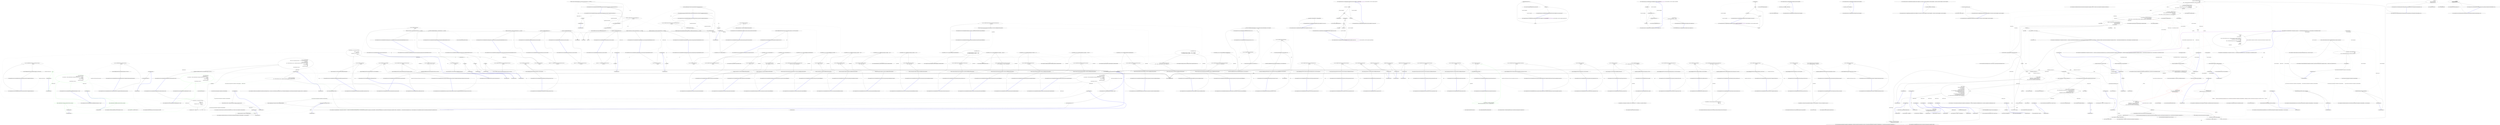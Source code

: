 digraph  {
m0_52 [label="Entry CommandLine.Tests.Unit.Core.InstanceBuilderTests.Parse_int_sequence_with_range(string[], int[])", span="140-140", cluster="CommandLine.Tests.Unit.Core.InstanceBuilderTests.Parse_int_sequence_with_range(string[], int[])", file="FSharpOptionHelper.cs"];
m0_53 [label="var result = InvokeBuild<Simple_Options>(\r\n                arguments)", span="145-146", cluster="CommandLine.Tests.Unit.Core.InstanceBuilderTests.Parse_int_sequence_with_range(string[], int[])", file="FSharpOptionHelper.cs"];
m0_54 [label="((Parsed<Simple_Options>)result).Value.IntSequence.ShouldBeEquivalentTo(expected)", span="149-149", cluster="CommandLine.Tests.Unit.Core.InstanceBuilderTests.Parse_int_sequence_with_range(string[], int[])", file="FSharpOptionHelper.cs"];
m0_55 [label="Exit CommandLine.Tests.Unit.Core.InstanceBuilderTests.Parse_int_sequence_with_range(string[], int[])", span="140-140", cluster="CommandLine.Tests.Unit.Core.InstanceBuilderTests.Parse_int_sequence_with_range(string[], int[])", file="FSharpOptionHelper.cs"];
m0_0 [label="Entry CommandLine.Tests.Unit.Core.InstanceBuilderTests.InvokeBuild<T>(string[])", span="21-21", cluster="CommandLine.Tests.Unit.Core.InstanceBuilderTests.InvokeBuild<T>(string[])", file="FSharpOptionHelper.cs"];
m0_1 [label="return InstanceBuilder.Build(\r\n                Maybe.Just<Func<T>>(() => new T()),\r\n                (args, optionSpecs) => Tokenizer.ConfigureTokenizer(StringComparer.Ordinal, false, false)(args, optionSpecs),\r\n                arguments,\r\n                StringComparer.Ordinal,\r\n                false,\r\n                CultureInfo.InvariantCulture,\r\n                Enumerable.Empty<ErrorType>());", span="24-31", cluster="CommandLine.Tests.Unit.Core.InstanceBuilderTests.InvokeBuild<T>(string[])", file="FSharpOptionHelper.cs"];
m0_2 [label="Exit CommandLine.Tests.Unit.Core.InstanceBuilderTests.InvokeBuild<T>(string[])", span="21-21", cluster="CommandLine.Tests.Unit.Core.InstanceBuilderTests.InvokeBuild<T>(string[])", file="FSharpOptionHelper.cs"];
m0_4 [label="Entry System.Linq.Enumerable.Empty<TResult>()", span="0-0", cluster="System.Linq.Enumerable.Empty<TResult>()", file="FSharpOptionHelper.cs"];
m0_3 [label="Entry CSharpx.Maybe.Just<T>(T)", span="124-124", cluster="CSharpx.Maybe.Just<T>(T)", file="FSharpOptionHelper.cs"];
m0_5 [label="Entry CommandLine.Core.InstanceBuilder.Build<T>(CSharpx.Maybe<System.Func<T>>, System.Func<System.Collections.Generic.IEnumerable<string>, System.Collections.Generic.IEnumerable<CommandLine.Core.OptionSpecification>, RailwaySharp.ErrorHandling.Result<System.Collections.Generic.IEnumerable<CommandLine.Core.Token>, CommandLine.Error>>, System.Collections.Generic.IEnumerable<string>, System.StringComparer, bool, System.Globalization.CultureInfo, System.Collections.Generic.IEnumerable<CommandLine.ErrorType>)", span="18-18", cluster="CommandLine.Core.InstanceBuilder.Build<T>(CSharpx.Maybe<System.Func<T>>, System.Func<System.Collections.Generic.IEnumerable<string>, System.Collections.Generic.IEnumerable<CommandLine.Core.OptionSpecification>, RailwaySharp.ErrorHandling.Result<System.Collections.Generic.IEnumerable<CommandLine.Core.Token>, CommandLine.Error>>, System.Collections.Generic.IEnumerable<string>, System.StringComparer, bool, System.Globalization.CultureInfo, System.Collections.Generic.IEnumerable<CommandLine.ErrorType>)", file="FSharpOptionHelper.cs"];
m0_248 [label="Entry CommandLine.Tests.Unit.Core.InstanceBuilderTests.Min_and_max_constraint_set_to_zero_throws_exception()", span="769-769", cluster="CommandLine.Tests.Unit.Core.InstanceBuilderTests.Min_and_max_constraint_set_to_zero_throws_exception()", file="FSharpOptionHelper.cs"];
m0_250 [label="Assert.Throws<InvalidOperationException>(test)", span="776-776", cluster="CommandLine.Tests.Unit.Core.InstanceBuilderTests.Min_and_max_constraint_set_to_zero_throws_exception()", file="FSharpOptionHelper.cs"];
m0_249 [label="Action test = () => InvokeBuild<Options_With_Both_Min_And_Max_Set_To_Zero>(\r\n                new string[] { })", span="772-773", cluster="CommandLine.Tests.Unit.Core.InstanceBuilderTests.Min_and_max_constraint_set_to_zero_throws_exception()", file="FSharpOptionHelper.cs"];
m0_251 [label="Exit CommandLine.Tests.Unit.Core.InstanceBuilderTests.Min_and_max_constraint_set_to_zero_throws_exception()", span="769-769", cluster="CommandLine.Tests.Unit.Core.InstanceBuilderTests.Min_and_max_constraint_set_to_zero_throws_exception()", file="FSharpOptionHelper.cs"];
m0_237 [label="Entry Unk.>", span="", cluster="Unk.>", file="FSharpOptionHelper.cs"];
m0_121 [label="Entry CommandLine.Tests.Unit.Core.InstanceBuilderTests.Parse_long_sequence_with_separator(string[], long[])", span="394-394", cluster="CommandLine.Tests.Unit.Core.InstanceBuilderTests.Parse_long_sequence_with_separator(string[], long[])", file="FSharpOptionHelper.cs"];
m0_122 [label="var result = InvokeBuild<Options_With_Sequence_Having_Separator_Set>(\r\n                arguments)", span="399-400", cluster="CommandLine.Tests.Unit.Core.InstanceBuilderTests.Parse_long_sequence_with_separator(string[], long[])", file="FSharpOptionHelper.cs"];
m0_123 [label="expected.ShouldBeEquivalentTo(((Parsed<Options_With_Sequence_Having_Separator_Set>)result).Value.LongSequence)", span="403-403", cluster="CommandLine.Tests.Unit.Core.InstanceBuilderTests.Parse_long_sequence_with_separator(string[], long[])", file="FSharpOptionHelper.cs"];
m0_124 [label="Exit CommandLine.Tests.Unit.Core.InstanceBuilderTests.Parse_long_sequence_with_separator(string[], long[])", span="394-394", cluster="CommandLine.Tests.Unit.Core.InstanceBuilderTests.Parse_long_sequence_with_separator(string[], long[])", file="FSharpOptionHelper.cs"];
m0_161 [label="Entry CommandLine.Tests.Fakes.Options_With_Required_Set_To_True_Within_Same_Set.Options_With_Required_Set_To_True_Within_Same_Set()", span="4-4", cluster="CommandLine.Tests.Fakes.Options_With_Required_Set_To_True_Within_Same_Set.Options_With_Required_Set_To_True_Within_Same_Set()", file="FSharpOptionHelper.cs"];
m0_194 [label="Entry CommandLine.Tests.Unit.Core.InstanceBuilderTests.Omitting_names_assumes_identifier_as_long_name(string[], string)", span="598-598", cluster="CommandLine.Tests.Unit.Core.InstanceBuilderTests.Omitting_names_assumes_identifier_as_long_name(string[], string)", file="FSharpOptionHelper.cs"];
m0_195 [label="var result = InvokeBuild<Simple_Options>(\r\n                arguments)", span="603-604", cluster="CommandLine.Tests.Unit.Core.InstanceBuilderTests.Omitting_names_assumes_identifier_as_long_name(string[], string)", file="FSharpOptionHelper.cs"];
m0_196 [label="((Parsed<Simple_Options>)result).Value.StringValue.ShouldBeEquivalentTo(expected)", span="607-607", cluster="CommandLine.Tests.Unit.Core.InstanceBuilderTests.Omitting_names_assumes_identifier_as_long_name(string[], string)", file="FSharpOptionHelper.cs"];
m0_197 [label="Exit CommandLine.Tests.Unit.Core.InstanceBuilderTests.Omitting_names_assumes_identifier_as_long_name(string[], string)", span="598-598", cluster="CommandLine.Tests.Unit.Core.InstanceBuilderTests.Omitting_names_assumes_identifier_as_long_name(string[], string)", file="FSharpOptionHelper.cs"];
m0_233 [label="Entry CommandLine.Tests.Unit.Core.InstanceBuilderTests.Min_constraint_set_to_zero_throws_exception()", span="747-747", cluster="CommandLine.Tests.Unit.Core.InstanceBuilderTests.Min_constraint_set_to_zero_throws_exception()", file="FSharpOptionHelper.cs"];
m0_235 [label="Assert.Throws<InvalidOperationException>(test)", span="754-754", cluster="CommandLine.Tests.Unit.Core.InstanceBuilderTests.Min_constraint_set_to_zero_throws_exception()", file="FSharpOptionHelper.cs"];
m0_234 [label="Action test = () => InvokeBuild<Options_With_Min_Set_To_Zero>(\r\n                new string[] { })", span="750-751", cluster="CommandLine.Tests.Unit.Core.InstanceBuilderTests.Min_constraint_set_to_zero_throws_exception()", file="FSharpOptionHelper.cs"];
m0_236 [label="Exit CommandLine.Tests.Unit.Core.InstanceBuilderTests.Min_constraint_set_to_zero_throws_exception()", span="747-747", cluster="CommandLine.Tests.Unit.Core.InstanceBuilderTests.Min_constraint_set_to_zero_throws_exception()", file="FSharpOptionHelper.cs"];
m0_216 [label="Entry CommandLine.Tests.Unit.Core.InstanceBuilderTests.Parse_nullable_long(string[], long?)", span="687-687", cluster="CommandLine.Tests.Unit.Core.InstanceBuilderTests.Parse_nullable_long(string[], long?)", file="FSharpOptionHelper.cs"];
m0_217 [label="var result = InvokeBuild<Options_With_Nullables>(\r\n                arguments)", span="692-693", cluster="CommandLine.Tests.Unit.Core.InstanceBuilderTests.Parse_nullable_long(string[], long?)", file="FSharpOptionHelper.cs"];
m0_218 [label="expected.ShouldBeEquivalentTo(((Parsed<Options_With_Nullables>)result).Value.NullableLong)", span="696-696", cluster="CommandLine.Tests.Unit.Core.InstanceBuilderTests.Parse_nullable_long(string[], long?)", file="FSharpOptionHelper.cs"];
m0_219 [label="Exit CommandLine.Tests.Unit.Core.InstanceBuilderTests.Parse_nullable_long(string[], long?)", span="687-687", cluster="CommandLine.Tests.Unit.Core.InstanceBuilderTests.Parse_nullable_long(string[], long?)", file="FSharpOptionHelper.cs"];
m0_76 [label="Entry CommandLine.SequenceOutOfRangeError.SequenceOutOfRangeError(CommandLine.NameInfo)", span="371-371", cluster="CommandLine.SequenceOutOfRangeError.SequenceOutOfRangeError(CommandLine.NameInfo)", file="FSharpOptionHelper.cs"];
m0_37 [label="Entry CommandLine.TypeInfo.Create(System.Type)", span="29-29", cluster="CommandLine.TypeInfo.Create(System.Type)", file="FSharpOptionHelper.cs"];
m0_309 [label="Entry CommandLine.Tests.Unit.Core.InstanceBuilderTests.Parse_string_scalar_with_required_constraint_as_value(string[], CommandLine.Tests.Fakes.Options_With_Required_Set_To_True_For_Values)", span="890-890", cluster="CommandLine.Tests.Unit.Core.InstanceBuilderTests.Parse_string_scalar_with_required_constraint_as_value(string[], CommandLine.Tests.Fakes.Options_With_Required_Set_To_True_For_Values)", file="FSharpOptionHelper.cs"];
m0_310 [label="var result = InvokeBuild<Options_With_Required_Set_To_True_For_Values>(\r\n                arguments)", span="895-896", cluster="CommandLine.Tests.Unit.Core.InstanceBuilderTests.Parse_string_scalar_with_required_constraint_as_value(string[], CommandLine.Tests.Fakes.Options_With_Required_Set_To_True_For_Values)", file="FSharpOptionHelper.cs"];
m0_311 [label="expected.ShouldBeEquivalentTo(((Parsed<Options_With_Required_Set_To_True_For_Values>)result).Value)", span="899-899", cluster="CommandLine.Tests.Unit.Core.InstanceBuilderTests.Parse_string_scalar_with_required_constraint_as_value(string[], CommandLine.Tests.Fakes.Options_With_Required_Set_To_True_For_Values)", file="FSharpOptionHelper.cs"];
m0_312 [label="Exit CommandLine.Tests.Unit.Core.InstanceBuilderTests.Parse_string_scalar_with_required_constraint_as_value(string[], CommandLine.Tests.Fakes.Options_With_Required_Set_To_True_For_Values)", span="890-890", cluster="CommandLine.Tests.Unit.Core.InstanceBuilderTests.Parse_string_scalar_with_required_constraint_as_value(string[], CommandLine.Tests.Fakes.Options_With_Required_Set_To_True_For_Values)", file="FSharpOptionHelper.cs"];
m0_129 [label="Entry CommandLine.Tests.Unit.Core.InstanceBuilderTests.Double_dash_force_subsequent_arguments_as_values()", span="431-431", cluster="CommandLine.Tests.Unit.Core.InstanceBuilderTests.Double_dash_force_subsequent_arguments_as_values()", file="FSharpOptionHelper.cs"];
m0_132 [label="var result = InstanceBuilder.Build(\r\n                Maybe.Just<Func<Simple_Options_With_Values>>(() => new Simple_Options_With_Values()),\r\n                (a, optionSpecs) =>\r\n                    Tokenizer.PreprocessDashDash(a,\r\n                        args => Tokenizer.Tokenize(args, name => NameLookup.Contains(name, optionSpecs, StringComparer.Ordinal))),\r\n                arguments,\r\n                StringComparer.Ordinal,\r\n                false,\r\n                CultureInfo.InvariantCulture,\r\n                Enumerable.Empty<ErrorType>())", span="444-453", cluster="CommandLine.Tests.Unit.Core.InstanceBuilderTests.Double_dash_force_subsequent_arguments_as_values()", file="FSharpOptionHelper.cs"];
m0_131 [label="var arguments = new[] { ''--stringvalue'', ''str1'', ''--'', ''10'', ''-a'', ''--bee'', ''-c'', ''20'' }", span="441-441", cluster="CommandLine.Tests.Unit.Core.InstanceBuilderTests.Double_dash_force_subsequent_arguments_as_values()", file="FSharpOptionHelper.cs"];
m0_133 [label="expectedResult.ShouldBeEquivalentTo(((Parsed<Simple_Options_With_Values>)result).Value)", span="456-456", cluster="CommandLine.Tests.Unit.Core.InstanceBuilderTests.Double_dash_force_subsequent_arguments_as_values()", file="FSharpOptionHelper.cs"];
m0_130 [label="var expectedResult = new Simple_Options_With_Values\r\n                {\r\n                    StringValue = ''str1'',\r\n                    LongValue = 10L,\r\n                    StringSequence = new[] { ''-a'', ''--bee'', ''-c'' },\r\n                    IntValue = 20\r\n                }", span="434-440", cluster="CommandLine.Tests.Unit.Core.InstanceBuilderTests.Double_dash_force_subsequent_arguments_as_values()", file="FSharpOptionHelper.cs"];
m0_134 [label="Exit CommandLine.Tests.Unit.Core.InstanceBuilderTests.Double_dash_force_subsequent_arguments_as_values()", span="431-431", cluster="CommandLine.Tests.Unit.Core.InstanceBuilderTests.Double_dash_force_subsequent_arguments_as_values()", file="FSharpOptionHelper.cs"];
m0_288 [label="Entry CommandLine.Tests.Unit.Core.InstanceBuilderTests.Specifying_options_two_or_more_times_with_mixed_short_long_options_generates_RepeatedOptionError(string[], int)", span="840-840", cluster="CommandLine.Tests.Unit.Core.InstanceBuilderTests.Specifying_options_two_or_more_times_with_mixed_short_long_options_generates_RepeatedOptionError(string[], int)", file="FSharpOptionHelper.cs"];
m0_289 [label="var result = InvokeBuild<Simple_Options>(\r\n                arguments)", span="843-844", cluster="CommandLine.Tests.Unit.Core.InstanceBuilderTests.Specifying_options_two_or_more_times_with_mixed_short_long_options_generates_RepeatedOptionError(string[], int)", file="FSharpOptionHelper.cs"];
m0_290 [label="((NotParsed<Simple_Options>)result).Errors.Should().HaveCount(x => x == expected)", span="847-847", cluster="CommandLine.Tests.Unit.Core.InstanceBuilderTests.Specifying_options_two_or_more_times_with_mixed_short_long_options_generates_RepeatedOptionError(string[], int)", file="FSharpOptionHelper.cs"];
m0_291 [label="Exit CommandLine.Tests.Unit.Core.InstanceBuilderTests.Specifying_options_two_or_more_times_with_mixed_short_long_options_generates_RepeatedOptionError(string[], int)", span="840-840", cluster="CommandLine.Tests.Unit.Core.InstanceBuilderTests.Specifying_options_two_or_more_times_with_mixed_short_long_options_generates_RepeatedOptionError(string[], int)", file="FSharpOptionHelper.cs"];
m0_189 [label="Entry CommandLine.Tests.Unit.Core.InstanceBuilderTests.Parse_unknown_short_option_in_option_group_gererates_UnknownOptionError()", span="580-580", cluster="CommandLine.Tests.Unit.Core.InstanceBuilderTests.Parse_unknown_short_option_in_option_group_gererates_UnknownOptionError()", file="FSharpOptionHelper.cs"];
m0_191 [label="var result = InvokeBuild<Simple_Options>(\r\n                new[] { ''-zx'' })", span="586-587", cluster="CommandLine.Tests.Unit.Core.InstanceBuilderTests.Parse_unknown_short_option_in_option_group_gererates_UnknownOptionError()", file="FSharpOptionHelper.cs"];
m0_192 [label="((NotParsed<Simple_Options>)result).Errors.ShouldBeEquivalentTo(expectedResult)", span="590-590", cluster="CommandLine.Tests.Unit.Core.InstanceBuilderTests.Parse_unknown_short_option_in_option_group_gererates_UnknownOptionError()", file="FSharpOptionHelper.cs"];
m0_190 [label="var expectedResult = new[] { new UnknownOptionError(''z'') }", span="583-583", cluster="CommandLine.Tests.Unit.Core.InstanceBuilderTests.Parse_unknown_short_option_in_option_group_gererates_UnknownOptionError()", file="FSharpOptionHelper.cs"];
m0_193 [label="Exit CommandLine.Tests.Unit.Core.InstanceBuilderTests.Parse_unknown_short_option_in_option_group_gererates_UnknownOptionError()", span="580-580", cluster="CommandLine.Tests.Unit.Core.InstanceBuilderTests.Parse_unknown_short_option_in_option_group_gererates_UnknownOptionError()", file="FSharpOptionHelper.cs"];
m0_295 [label="Entry CommandLine.Tests.Unit.Core.InstanceBuilderTests.Can_define_options_on_interface_properties(string[], string)", span="853-853", cluster="CommandLine.Tests.Unit.Core.InstanceBuilderTests.Can_define_options_on_interface_properties(string[], string)", file="FSharpOptionHelper.cs"];
m0_296 [label="var result = InvokeBuild<Options_With_Interface>(\r\n                arguments)", span="856-857", cluster="CommandLine.Tests.Unit.Core.InstanceBuilderTests.Can_define_options_on_interface_properties(string[], string)", file="FSharpOptionHelper.cs"];
m0_297 [label="expected.ShouldBeEquivalentTo(((Parsed<Options_With_Interface>)result).Value.InputFile)", span="860-860", cluster="CommandLine.Tests.Unit.Core.InstanceBuilderTests.Can_define_options_on_interface_properties(string[], string)", file="FSharpOptionHelper.cs"];
m0_298 [label="Exit CommandLine.Tests.Unit.Core.InstanceBuilderTests.Can_define_options_on_interface_properties(string[], string)", span="853-853", cluster="CommandLine.Tests.Unit.Core.InstanceBuilderTests.Can_define_options_on_interface_properties(string[], string)", file="FSharpOptionHelper.cs"];
m0_71 [label="Entry CommandLine.Tests.Unit.Core.InstanceBuilderTests.Breaking_min_constraint_in_string_sequence_as_value_gererates_SequenceOutOfRangeError()", span="210-210", cluster="CommandLine.Tests.Unit.Core.InstanceBuilderTests.Breaking_min_constraint_in_string_sequence_as_value_gererates_SequenceOutOfRangeError()", file="FSharpOptionHelper.cs"];
m0_73 [label="var result = InvokeBuild<Options_With_Sequence_And_Only_Min_Constraint_For_Value>(\r\n                new string[] { })", span="216-217", cluster="CommandLine.Tests.Unit.Core.InstanceBuilderTests.Breaking_min_constraint_in_string_sequence_as_value_gererates_SequenceOutOfRangeError()", file="FSharpOptionHelper.cs"];
m0_74 [label="((NotParsed<Options_With_Sequence_And_Only_Min_Constraint_For_Value>)result).Errors.ShouldBeEquivalentTo(expectedResult)", span="220-220", cluster="CommandLine.Tests.Unit.Core.InstanceBuilderTests.Breaking_min_constraint_in_string_sequence_as_value_gererates_SequenceOutOfRangeError()", file="FSharpOptionHelper.cs"];
m0_72 [label="var expectedResult = new[] { new SequenceOutOfRangeError(NameInfo.EmptyName) }", span="213-213", cluster="CommandLine.Tests.Unit.Core.InstanceBuilderTests.Breaking_min_constraint_in_string_sequence_as_value_gererates_SequenceOutOfRangeError()", file="FSharpOptionHelper.cs"];
m0_75 [label="Exit CommandLine.Tests.Unit.Core.InstanceBuilderTests.Breaking_min_constraint_in_string_sequence_as_value_gererates_SequenceOutOfRangeError()", span="210-210", cluster="CommandLine.Tests.Unit.Core.InstanceBuilderTests.Breaking_min_constraint_in_string_sequence_as_value_gererates_SequenceOutOfRangeError()", file="FSharpOptionHelper.cs"];
m0_183 [label="Entry CommandLine.UnknownOptionError.UnknownOptionError(string)", span="316-316", cluster="CommandLine.UnknownOptionError.UnknownOptionError(string)", file="FSharpOptionHelper.cs"];
m0_82 [label="Entry CommandLine.Tests.Unit.Core.InstanceBuilderTests.Breaking_max_constraint_in_string_sequence_as_value_gererates_SequenceOutOfRangeError()", span="242-242", cluster="CommandLine.Tests.Unit.Core.InstanceBuilderTests.Breaking_max_constraint_in_string_sequence_as_value_gererates_SequenceOutOfRangeError()", file="FSharpOptionHelper.cs"];
m0_84 [label="var result = InvokeBuild<Options_With_Sequence_And_Only_Max_Constraint_For_Value>(\r\n                new[] { ''one'', ''two'', ''three'', ''this-is-too-much'' })", span="248-249", cluster="CommandLine.Tests.Unit.Core.InstanceBuilderTests.Breaking_max_constraint_in_string_sequence_as_value_gererates_SequenceOutOfRangeError()", file="FSharpOptionHelper.cs"];
m0_85 [label="((NotParsed<Options_With_Sequence_And_Only_Max_Constraint_For_Value>)result).Errors.ShouldBeEquivalentTo(expectedResult)", span="252-252", cluster="CommandLine.Tests.Unit.Core.InstanceBuilderTests.Breaking_max_constraint_in_string_sequence_as_value_gererates_SequenceOutOfRangeError()", file="FSharpOptionHelper.cs"];
m0_83 [label="var expectedResult = new[] { new SequenceOutOfRangeError(NameInfo.EmptyName) }", span="245-245", cluster="CommandLine.Tests.Unit.Core.InstanceBuilderTests.Breaking_max_constraint_in_string_sequence_as_value_gererates_SequenceOutOfRangeError()", file="FSharpOptionHelper.cs"];
m0_86 [label="Exit CommandLine.Tests.Unit.Core.InstanceBuilderTests.Breaking_max_constraint_in_string_sequence_as_value_gererates_SequenceOutOfRangeError()", span="242-242", cluster="CommandLine.Tests.Unit.Core.InstanceBuilderTests.Breaking_max_constraint_in_string_sequence_as_value_gererates_SequenceOutOfRangeError()", file="FSharpOptionHelper.cs"];
m0_27 [label="Entry CSharpx.Maybe.Nothing<T>()", span="116-116", cluster="CSharpx.Maybe.Nothing<T>()", file="FSharpOptionHelper.cs"];
m0_220 [label="Entry CommandLine.Tests.Unit.Core.InstanceBuilderTests.Parse_fsharp_option_string(string[], string, bool)", span="705-705", cluster="CommandLine.Tests.Unit.Core.InstanceBuilderTests.Parse_fsharp_option_string(string[], string, bool)", file="FSharpOptionHelper.cs"];
m0_221 [label="var result = InvokeBuild<Options_With_FSharpOption>(\r\n                arguments)", span="710-711", cluster="CommandLine.Tests.Unit.Core.InstanceBuilderTests.Parse_fsharp_option_string(string[], string, bool)", file="FSharpOptionHelper.cs"];
m0_223 [label="expectedValue.ShouldBeEquivalentTo(((Parsed<Options_With_FSharpOption>)result).Value.FileName.Value)", span="716-716", cluster="CommandLine.Tests.Unit.Core.InstanceBuilderTests.Parse_fsharp_option_string(string[], string, bool)", file="FSharpOptionHelper.cs"];
m0_224 [label="expectedSome.ShouldBeEquivalentTo(FSharpOption<string>.get_IsSome(((Parsed<Options_With_FSharpOption>)result).Value.FileName))", span="718-718", cluster="CommandLine.Tests.Unit.Core.InstanceBuilderTests.Parse_fsharp_option_string(string[], string, bool)", file="FSharpOptionHelper.cs"];
m0_222 [label="((Parsed<Options_With_FSharpOption>)result).Value.FileName != null", span="714-714", cluster="CommandLine.Tests.Unit.Core.InstanceBuilderTests.Parse_fsharp_option_string(string[], string, bool)", file="FSharpOptionHelper.cs"];
m0_225 [label="Exit CommandLine.Tests.Unit.Core.InstanceBuilderTests.Parse_fsharp_option_string(string[], string, bool)", span="705-705", cluster="CommandLine.Tests.Unit.Core.InstanceBuilderTests.Parse_fsharp_option_string(string[], string, bool)", file="FSharpOptionHelper.cs"];
m0_323 [label="Entry CommandLine.Tests.Unit.Core.InstanceBuilderTests.Breaking_required_constraint_generate_MissingRequiredOptionError(string[], int)", span="943-943", cluster="CommandLine.Tests.Unit.Core.InstanceBuilderTests.Breaking_required_constraint_generate_MissingRequiredOptionError(string[], int)", file="FSharpOptionHelper.cs"];
m0_324 [label="var result = InvokeBuild<Options_With_Two_Options_Having_Required_Set_To_True>(\r\n                arguments)", span="946-947", cluster="CommandLine.Tests.Unit.Core.InstanceBuilderTests.Breaking_required_constraint_generate_MissingRequiredOptionError(string[], int)", file="FSharpOptionHelper.cs"];
m0_325 [label="var errors = ((NotParsed<Options_With_Two_Options_Having_Required_Set_To_True>)result).Errors", span="950-950", cluster="CommandLine.Tests.Unit.Core.InstanceBuilderTests.Breaking_required_constraint_generate_MissingRequiredOptionError(string[], int)", file="FSharpOptionHelper.cs"];
m0_326 [label="errors.OfType<MissingRequiredOptionError>().Should().HaveCount(x => x == expected)", span="951-951", cluster="CommandLine.Tests.Unit.Core.InstanceBuilderTests.Breaking_required_constraint_generate_MissingRequiredOptionError(string[], int)", file="FSharpOptionHelper.cs"];
m0_327 [label="Exit CommandLine.Tests.Unit.Core.InstanceBuilderTests.Breaking_required_constraint_generate_MissingRequiredOptionError(string[], int)", span="943-943", cluster="CommandLine.Tests.Unit.Core.InstanceBuilderTests.Breaking_required_constraint_generate_MissingRequiredOptionError(string[], int)", file="FSharpOptionHelper.cs"];
m0_145 [label="Entry CommandLine.Core.Tokenizer.Tokenize(System.Collections.Generic.IEnumerable<string>, System.Func<string, CommandLine.Core.NameLookupResult>)", span="14-14", cluster="CommandLine.Core.Tokenizer.Tokenize(System.Collections.Generic.IEnumerable<string>, System.Func<string, CommandLine.Core.NameLookupResult>)", file="FSharpOptionHelper.cs"];
m0_184 [label="Entry CommandLine.Tests.Unit.Core.InstanceBuilderTests.Parse_unknown_short_option_gererates_UnknownOptionError()", span="564-564", cluster="CommandLine.Tests.Unit.Core.InstanceBuilderTests.Parse_unknown_short_option_gererates_UnknownOptionError()", file="FSharpOptionHelper.cs"];
m0_186 [label="var result = InvokeBuild<Simple_Options>(\r\n                new[] { ''-z'', ''-x'' })", span="570-571", cluster="CommandLine.Tests.Unit.Core.InstanceBuilderTests.Parse_unknown_short_option_gererates_UnknownOptionError()", file="FSharpOptionHelper.cs"];
m0_187 [label="((NotParsed<Simple_Options>)result).Errors.ShouldBeEquivalentTo(expectedResult)", span="574-574", cluster="CommandLine.Tests.Unit.Core.InstanceBuilderTests.Parse_unknown_short_option_gererates_UnknownOptionError()", file="FSharpOptionHelper.cs"];
m0_185 [label="var expectedResult = new[] { new UnknownOptionError(''z'') }", span="567-567", cluster="CommandLine.Tests.Unit.Core.InstanceBuilderTests.Parse_unknown_short_option_gererates_UnknownOptionError()", file="FSharpOptionHelper.cs"];
m0_188 [label="Exit CommandLine.Tests.Unit.Core.InstanceBuilderTests.Parse_unknown_short_option_gererates_UnknownOptionError()", span="564-564", cluster="CommandLine.Tests.Unit.Core.InstanceBuilderTests.Parse_unknown_short_option_gererates_UnknownOptionError()", file="FSharpOptionHelper.cs"];
m0_95 [label="Entry CommandLine.Tests.Unit.Core.InstanceBuilderTests.Parse_enum_value_with_wrong_index_generates_BadFormatConversionError()", span="300-300", cluster="CommandLine.Tests.Unit.Core.InstanceBuilderTests.Parse_enum_value_with_wrong_index_generates_BadFormatConversionError()", file="FSharpOptionHelper.cs"];
m0_97 [label="var result = InvokeBuild<Simple_Options_With_Enum>(\r\n                new[] { ''--colors'', ''3'' })", span="306-307", cluster="CommandLine.Tests.Unit.Core.InstanceBuilderTests.Parse_enum_value_with_wrong_index_generates_BadFormatConversionError()", file="FSharpOptionHelper.cs"];
m0_98 [label="((NotParsed<Simple_Options_With_Enum>)result).Errors.ShouldBeEquivalentTo(expectedResult)", span="310-310", cluster="CommandLine.Tests.Unit.Core.InstanceBuilderTests.Parse_enum_value_with_wrong_index_generates_BadFormatConversionError()", file="FSharpOptionHelper.cs"];
m0_96 [label="var expectedResult = new[] { new BadFormatConversionError(new NameInfo('''', ''colors'')) }", span="303-303", cluster="CommandLine.Tests.Unit.Core.InstanceBuilderTests.Parse_enum_value_with_wrong_index_generates_BadFormatConversionError()", file="FSharpOptionHelper.cs"];
m0_99 [label="Exit CommandLine.Tests.Unit.Core.InstanceBuilderTests.Parse_enum_value_with_wrong_index_generates_BadFormatConversionError()", span="300-300", cluster="CommandLine.Tests.Unit.Core.InstanceBuilderTests.Parse_enum_value_with_wrong_index_generates_BadFormatConversionError()", file="FSharpOptionHelper.cs"];
m0_38 [label="Entry CommandLine.HelpRequestedError.HelpRequestedError()", span="404-404", cluster="CommandLine.HelpRequestedError.HelpRequestedError()", file="FSharpOptionHelper.cs"];
m0_39 [label="Entry Unk.ShouldBeEquivalentTo", span="", cluster="Unk.ShouldBeEquivalentTo", file="FSharpOptionHelper.cs"];
m0_274 [label="Entry CommandLine.Tests.Unit.Core.InstanceBuilderTests.Specifying_options_two_or_more_times_with_short_options_generates_RepeatedOptionError(string[], int)", span="816-816", cluster="CommandLine.Tests.Unit.Core.InstanceBuilderTests.Specifying_options_two_or_more_times_with_short_options_generates_RepeatedOptionError(string[], int)", file="FSharpOptionHelper.cs"];
m0_275 [label="var result = InvokeBuild<Simple_Options>(\r\n                arguments)", span="819-820", cluster="CommandLine.Tests.Unit.Core.InstanceBuilderTests.Specifying_options_two_or_more_times_with_short_options_generates_RepeatedOptionError(string[], int)", file="FSharpOptionHelper.cs"];
m0_276 [label="((NotParsed<Simple_Options>)result).Errors.Should().HaveCount(x => x == expected)", span="823-823", cluster="CommandLine.Tests.Unit.Core.InstanceBuilderTests.Specifying_options_two_or_more_times_with_short_options_generates_RepeatedOptionError(string[], int)", file="FSharpOptionHelper.cs"];
m0_277 [label="Exit CommandLine.Tests.Unit.Core.InstanceBuilderTests.Specifying_options_two_or_more_times_with_short_options_generates_RepeatedOptionError(string[], int)", span="816-816", cluster="CommandLine.Tests.Unit.Core.InstanceBuilderTests.Specifying_options_two_or_more_times_with_short_options_generates_RepeatedOptionError(string[], int)", file="FSharpOptionHelper.cs"];
m0_9 [label="Entry T.cstr", span="", cluster="T.cstr", file="FSharpOptionHelper.cs"];
m0_117 [label="Entry CommandLine.Tests.Unit.Core.InstanceBuilderTests.Parse_sequence_value_without_range_constraints(string[], long[])", span="375-375", cluster="CommandLine.Tests.Unit.Core.InstanceBuilderTests.Parse_sequence_value_without_range_constraints(string[], long[])", file="FSharpOptionHelper.cs"];
m0_118 [label="var result = InvokeBuild<Options_With_Sequence_Without_Range_For_Value>(\r\n                arguments)", span="380-381", cluster="CommandLine.Tests.Unit.Core.InstanceBuilderTests.Parse_sequence_value_without_range_constraints(string[], long[])", file="FSharpOptionHelper.cs"];
m0_119 [label="expected.ShouldBeEquivalentTo(((Parsed<Options_With_Sequence_Without_Range_For_Value>)result).Value.LongSequence)", span="384-384", cluster="CommandLine.Tests.Unit.Core.InstanceBuilderTests.Parse_sequence_value_without_range_constraints(string[], long[])", file="FSharpOptionHelper.cs"];
m0_120 [label="Exit CommandLine.Tests.Unit.Core.InstanceBuilderTests.Parse_sequence_value_without_range_constraints(string[], long[])", span="375-375", cluster="CommandLine.Tests.Unit.Core.InstanceBuilderTests.Parse_sequence_value_without_range_constraints(string[], long[])", file="FSharpOptionHelper.cs"];
m0_60 [label="Entry CommandLine.Tests.Unit.Core.InstanceBuilderTests.Parse_string_sequence_with_only_max_constraint(string[], string[])", span="179-179", cluster="CommandLine.Tests.Unit.Core.InstanceBuilderTests.Parse_string_sequence_with_only_max_constraint(string[], string[])", file="FSharpOptionHelper.cs"];
m0_61 [label="var result = InvokeBuild<Options_With_Sequence_And_Only_Max_Constraint>(\r\n                arguments)", span="184-185", cluster="CommandLine.Tests.Unit.Core.InstanceBuilderTests.Parse_string_sequence_with_only_max_constraint(string[], string[])", file="FSharpOptionHelper.cs"];
m0_62 [label="((Parsed<Options_With_Sequence_And_Only_Max_Constraint>)result).Value.StringSequence.ShouldBeEquivalentTo(expected)", span="188-188", cluster="CommandLine.Tests.Unit.Core.InstanceBuilderTests.Parse_string_sequence_with_only_max_constraint(string[], string[])", file="FSharpOptionHelper.cs"];
m0_63 [label="Exit CommandLine.Tests.Unit.Core.InstanceBuilderTests.Parse_string_sequence_with_only_max_constraint(string[], string[])", span="179-179", cluster="CommandLine.Tests.Unit.Core.InstanceBuilderTests.Parse_string_sequence_with_only_max_constraint(string[], string[])", file="FSharpOptionHelper.cs"];
m0_255 [label="Entry CommandLine.Tests.Unit.Core.InstanceBuilderTests.Empty_set_options_allowed_with_mutually_exclusive_sets(string[], CommandLine.ParserResultType, int)", span="785-785", cluster="CommandLine.Tests.Unit.Core.InstanceBuilderTests.Empty_set_options_allowed_with_mutually_exclusive_sets(string[], CommandLine.ParserResultType, int)", file="FSharpOptionHelper.cs"];
m0_256 [label="var result = InvokeBuild<Options_With_Named_And_Empty_Sets>(\r\n                arguments)", span="788-789", cluster="CommandLine.Tests.Unit.Core.InstanceBuilderTests.Empty_set_options_allowed_with_mutually_exclusive_sets(string[], CommandLine.ParserResultType, int)", file="FSharpOptionHelper.cs"];
m0_257 [label="type == ParserResultType.NotParsed", span="792-792", cluster="CommandLine.Tests.Unit.Core.InstanceBuilderTests.Empty_set_options_allowed_with_mutually_exclusive_sets(string[], CommandLine.ParserResultType, int)", file="FSharpOptionHelper.cs"];
m0_258 [label="((NotParsed<Options_With_Named_And_Empty_Sets>)result).Errors.Should().HaveCount(x => x == expected)", span="794-794", cluster="CommandLine.Tests.Unit.Core.InstanceBuilderTests.Empty_set_options_allowed_with_mutually_exclusive_sets(string[], CommandLine.ParserResultType, int)", file="FSharpOptionHelper.cs"];
m0_260 [label="result.Should().BeOfType<Parsed<Options_With_Named_And_Empty_Sets>>()", span="798-798", cluster="CommandLine.Tests.Unit.Core.InstanceBuilderTests.Empty_set_options_allowed_with_mutually_exclusive_sets(string[], CommandLine.ParserResultType, int)", file="FSharpOptionHelper.cs"];
m0_259 [label="type == ParserResultType.Parsed", span="796-796", cluster="CommandLine.Tests.Unit.Core.InstanceBuilderTests.Empty_set_options_allowed_with_mutually_exclusive_sets(string[], CommandLine.ParserResultType, int)", file="FSharpOptionHelper.cs"];
m0_261 [label="Exit CommandLine.Tests.Unit.Core.InstanceBuilderTests.Empty_set_options_allowed_with_mutually_exclusive_sets(string[], CommandLine.ParserResultType, int)", span="785-785", cluster="CommandLine.Tests.Unit.Core.InstanceBuilderTests.Empty_set_options_allowed_with_mutually_exclusive_sets(string[], CommandLine.ParserResultType, int)", file="FSharpOptionHelper.cs"];
m0_48 [label="Entry CommandLine.Tests.Unit.Core.InstanceBuilderTests.Parse_int_sequence(string[], int[])", span="121-121", cluster="CommandLine.Tests.Unit.Core.InstanceBuilderTests.Parse_int_sequence(string[], int[])", file="FSharpOptionHelper.cs"];
m0_49 [label="var result = InvokeBuild<Options_With_Sequence>(\r\n                arguments)", span="126-127", cluster="CommandLine.Tests.Unit.Core.InstanceBuilderTests.Parse_int_sequence(string[], int[])", file="FSharpOptionHelper.cs"];
m0_50 [label="((Parsed<Options_With_Sequence>)result).Value.IntSequence.ShouldBeEquivalentTo(expected)", span="130-130", cluster="CommandLine.Tests.Unit.Core.InstanceBuilderTests.Parse_int_sequence(string[], int[])", file="FSharpOptionHelper.cs"];
m0_51 [label="Exit CommandLine.Tests.Unit.Core.InstanceBuilderTests.Parse_int_sequence(string[], int[])", span="121-121", cluster="CommandLine.Tests.Unit.Core.InstanceBuilderTests.Parse_int_sequence(string[], int[])", file="FSharpOptionHelper.cs"];
m0_329 [label="Entry lambda expression", span="951-951", cluster="lambda expression", file="FSharpOptionHelper.cs"];
m0_18 [label="Entry lambda expression", span="38-38", cluster="lambda expression", file="FSharpOptionHelper.cs"];
m0_21 [label="Entry lambda expression", span="39-39", cluster="lambda expression", file="FSharpOptionHelper.cs"];
m0_19 [label="new T()", span="38-38", cluster="lambda expression", color=green, community=0, file="FSharpOptionHelper.cs"];
m0_20 [label="Exit lambda expression", span="38-38", cluster="lambda expression", file="FSharpOptionHelper.cs"];
m0_22 [label="Tokenizer.ConfigureTokenizer(StringComparer.Ordinal, false, false)(args, optionSpecs)", span="39-39", cluster="lambda expression", color=green, community=0, file="FSharpOptionHelper.cs"];
m0_23 [label="Exit lambda expression", span="39-39", cluster="lambda expression", file="FSharpOptionHelper.cs"];
m0_28 [label="Entry lambda expression", span="51-51", cluster="lambda expression", file="FSharpOptionHelper.cs"];
m0_29 [label="Tokenizer.ConfigureTokenizer(StringComparer.Ordinal, false, false)(args, optionSpecs)", span="51-51", cluster="lambda expression", color=green, community=0, file="FSharpOptionHelper.cs"];
m0_30 [label="Exit lambda expression", span="51-51", cluster="lambda expression", file="FSharpOptionHelper.cs"];
m0_7 [label="new T()", span="25-25", cluster="lambda expression", file="FSharpOptionHelper.cs"];
m0_11 [label="Tokenizer.ConfigureTokenizer(StringComparer.Ordinal, false, false)(args, optionSpecs)", span="26-26", cluster="lambda expression", file="FSharpOptionHelper.cs"];
m0_6 [label="Entry System.Linq.Enumerable.Empty<TResult>()", span="0-0", cluster="System.Linq.Enumerable.Empty<TResult>()", file="FSharpOptionHelper.cs"];
m0_10 [label="Entry lambda expression", span="26-26", cluster="lambda expression", file="FSharpOptionHelper.cs"];
m0_135 [label="Entry lambda expression", span="445-445", cluster="lambda expression", file="FSharpOptionHelper.cs"];
m0_138 [label="Entry lambda expression", span="446-448", cluster="lambda expression", file="FSharpOptionHelper.cs"];
m0_8 [label="Exit lambda expression", span="25-25", cluster="lambda expression", file="FSharpOptionHelper.cs"];
m0_12 [label="Exit lambda expression", span="26-26", cluster="lambda expression", file="FSharpOptionHelper.cs"];
m0_239 [label="InvokeBuild<Options_With_Min_Set_To_Zero>(\r\n                new string[] { })", span="750-751", cluster="lambda expression", file="FSharpOptionHelper.cs"];
m0_246 [label="InvokeBuild<Options_With_Max_Set_To_Zero>(\r\n                new string[] { })", span="761-762", cluster="lambda expression", file="FSharpOptionHelper.cs"];
m0_253 [label="InvokeBuild<Options_With_Both_Min_And_Max_Set_To_Zero>(\r\n                new string[] { })", span="772-773", cluster="lambda expression", file="FSharpOptionHelper.cs"];
m0_137 [label="Exit lambda expression", span="445-445", cluster="lambda expression", file="FSharpOptionHelper.cs"];
m0_136 [label="new Simple_Options_With_Values()", span="445-445", cluster="lambda expression", file="FSharpOptionHelper.cs"];
m0_140 [label="Exit lambda expression", span="446-448", cluster="lambda expression", file="FSharpOptionHelper.cs"];
m0_139 [label="Tokenizer.PreprocessDashDash(a,\r\n                        args => Tokenizer.Tokenize(args, name => NameLookup.Contains(name, optionSpecs, StringComparer.Ordinal)))", span="447-448", cluster="lambda expression", file="FSharpOptionHelper.cs"];
m0_143 [label="Tokenizer.Tokenize(args, name => NameLookup.Contains(name, optionSpecs, StringComparer.Ordinal))", span="448-448", cluster="lambda expression", file="FSharpOptionHelper.cs"];
m0_147 [label="NameLookup.Contains(name, optionSpecs, StringComparer.Ordinal)", span="448-448", cluster="lambda expression", file="FSharpOptionHelper.cs"];
m0_238 [label="Entry lambda expression", span="750-751", cluster="lambda expression", file="FSharpOptionHelper.cs"];
m0_240 [label="Exit lambda expression", span="750-751", cluster="lambda expression", file="FSharpOptionHelper.cs"];
m0_245 [label="Entry lambda expression", span="761-762", cluster="lambda expression", file="FSharpOptionHelper.cs"];
m0_247 [label="Exit lambda expression", span="761-762", cluster="lambda expression", file="FSharpOptionHelper.cs"];
m0_252 [label="Entry lambda expression", span="772-773", cluster="lambda expression", file="FSharpOptionHelper.cs"];
m0_254 [label="Exit lambda expression", span="772-773", cluster="lambda expression", file="FSharpOptionHelper.cs"];
m0_142 [label="Entry lambda expression", span="448-448", cluster="lambda expression", file="FSharpOptionHelper.cs"];
m0_144 [label="Exit lambda expression", span="448-448", cluster="lambda expression", file="FSharpOptionHelper.cs"];
m0_146 [label="Entry lambda expression", span="448-448", cluster="lambda expression", file="FSharpOptionHelper.cs"];
m0_148 [label="Exit lambda expression", span="448-448", cluster="lambda expression", file="FSharpOptionHelper.cs"];
m0_265 [label="x == expected", span="794-794", cluster="lambda expression", file="FSharpOptionHelper.cs"];
m0_264 [label="Entry lambda expression", span="794-794", cluster="lambda expression", file="FSharpOptionHelper.cs"];
m0_272 [label="x == expected", span="811-811", cluster="lambda expression", file="FSharpOptionHelper.cs"];
m0_271 [label="Entry lambda expression", span="811-811", cluster="lambda expression", file="FSharpOptionHelper.cs"];
m0_279 [label="x == expected", span="823-823", cluster="lambda expression", file="FSharpOptionHelper.cs"];
m0_278 [label="Entry lambda expression", span="823-823", cluster="lambda expression", file="FSharpOptionHelper.cs"];
m0_286 [label="x == expected", span="835-835", cluster="lambda expression", file="FSharpOptionHelper.cs"];
m0_285 [label="Entry lambda expression", span="835-835", cluster="lambda expression", file="FSharpOptionHelper.cs"];
m0_293 [label="x == expected", span="847-847", cluster="lambda expression", file="FSharpOptionHelper.cs"];
m0_292 [label="Entry lambda expression", span="847-847", cluster="lambda expression", file="FSharpOptionHelper.cs"];
m0_307 [label="x == expected", span="880-880", cluster="lambda expression", file="FSharpOptionHelper.cs"];
m0_306 [label="Entry lambda expression", span="880-880", cluster="lambda expression", file="FSharpOptionHelper.cs"];
m0_330 [label="x == expected", span="951-951", cluster="lambda expression", file="FSharpOptionHelper.cs"];
m0_266 [label="Exit lambda expression", span="794-794", cluster="lambda expression", file="FSharpOptionHelper.cs"];
m0_273 [label="Exit lambda expression", span="811-811", cluster="lambda expression", file="FSharpOptionHelper.cs"];
m0_280 [label="Exit lambda expression", span="823-823", cluster="lambda expression", file="FSharpOptionHelper.cs"];
m0_287 [label="Exit lambda expression", span="835-835", cluster="lambda expression", file="FSharpOptionHelper.cs"];
m0_294 [label="Exit lambda expression", span="847-847", cluster="lambda expression", file="FSharpOptionHelper.cs"];
m0_308 [label="Exit lambda expression", span="880-880", cluster="lambda expression", file="FSharpOptionHelper.cs"];
m0_331 [label="Exit lambda expression", span="951-951", cluster="lambda expression", file="FSharpOptionHelper.cs"];
m0_332 [label="Entry CommandLine.Tests.Unit.Core.InstanceBuilderTests.Parse_to_immutable_instance(string[], CommandLine.Tests.Fakes.Immutable_Simple_Options)", span="956-956", cluster="CommandLine.Tests.Unit.Core.InstanceBuilderTests.Parse_to_immutable_instance(string[], CommandLine.Tests.Fakes.Immutable_Simple_Options)", file="FSharpOptionHelper.cs"];
m0_333 [label="var result = InvokeBuildImmutable<Immutable_Simple_Options>(\r\n                arguments)", span="961-962", cluster="CommandLine.Tests.Unit.Core.InstanceBuilderTests.Parse_to_immutable_instance(string[], CommandLine.Tests.Fakes.Immutable_Simple_Options)", file="FSharpOptionHelper.cs"];
m0_334 [label="expected.ShouldBeEquivalentTo(((Parsed<Immutable_Simple_Options>)result).Value)", span="965-965", cluster="CommandLine.Tests.Unit.Core.InstanceBuilderTests.Parse_to_immutable_instance(string[], CommandLine.Tests.Fakes.Immutable_Simple_Options)", file="FSharpOptionHelper.cs"];
m0_335 [label="Exit CommandLine.Tests.Unit.Core.InstanceBuilderTests.Parse_to_immutable_instance(string[], CommandLine.Tests.Fakes.Immutable_Simple_Options)", span="956-956", cluster="CommandLine.Tests.Unit.Core.InstanceBuilderTests.Parse_to_immutable_instance(string[], CommandLine.Tests.Fakes.Immutable_Simple_Options)", file="FSharpOptionHelper.cs"];
m0_267 [label="Entry CommandLine.Tests.Unit.Core.InstanceBuilderTests.Specifying_options_two_or_more_times_generates_RepeatedOptionError(string[], int)", span="804-804", cluster="CommandLine.Tests.Unit.Core.InstanceBuilderTests.Specifying_options_two_or_more_times_generates_RepeatedOptionError(string[], int)", file="FSharpOptionHelper.cs"];
m0_268 [label="var result = InvokeBuild<Simple_Options>(\r\n                arguments)", span="807-808", cluster="CommandLine.Tests.Unit.Core.InstanceBuilderTests.Specifying_options_two_or_more_times_generates_RepeatedOptionError(string[], int)", file="FSharpOptionHelper.cs"];
m0_269 [label="((NotParsed<Simple_Options>)result).Errors.Should().HaveCount(x => x == expected)", span="811-811", cluster="CommandLine.Tests.Unit.Core.InstanceBuilderTests.Specifying_options_two_or_more_times_generates_RepeatedOptionError(string[], int)", file="FSharpOptionHelper.cs"];
m0_270 [label="Exit CommandLine.Tests.Unit.Core.InstanceBuilderTests.Specifying_options_two_or_more_times_generates_RepeatedOptionError(string[], int)", span="804-804", cluster="CommandLine.Tests.Unit.Core.InstanceBuilderTests.Specifying_options_two_or_more_times_generates_RepeatedOptionError(string[], int)", file="FSharpOptionHelper.cs"];
m0_299 [label="Entry CommandLine.Tests.Unit.Core.InstanceBuilderTests.Enforce_required_within_mutually_exclusive_set_only(string[], CommandLine.ParserResultType, int)", span="871-871", cluster="CommandLine.Tests.Unit.Core.InstanceBuilderTests.Enforce_required_within_mutually_exclusive_set_only(string[], CommandLine.ParserResultType, int)", file="FSharpOptionHelper.cs"];
m0_300 [label="var result = InvokeBuild<Options_With_Two_Option_Required_Set_To_True_And_Two_Sets>(\r\n                arguments)", span="874-875", cluster="CommandLine.Tests.Unit.Core.InstanceBuilderTests.Enforce_required_within_mutually_exclusive_set_only(string[], CommandLine.ParserResultType, int)", file="FSharpOptionHelper.cs"];
m0_301 [label="type == ParserResultType.NotParsed", span="878-878", cluster="CommandLine.Tests.Unit.Core.InstanceBuilderTests.Enforce_required_within_mutually_exclusive_set_only(string[], CommandLine.ParserResultType, int)", file="FSharpOptionHelper.cs"];
m0_302 [label="((NotParsed<Options_With_Two_Option_Required_Set_To_True_And_Two_Sets>)result).Errors.Should().HaveCount(x => x == expected)", span="880-880", cluster="CommandLine.Tests.Unit.Core.InstanceBuilderTests.Enforce_required_within_mutually_exclusive_set_only(string[], CommandLine.ParserResultType, int)", file="FSharpOptionHelper.cs"];
m0_304 [label="result.Should().BeOfType<Parsed<Options_With_Two_Option_Required_Set_To_True_And_Two_Sets>>()", span="884-884", cluster="CommandLine.Tests.Unit.Core.InstanceBuilderTests.Enforce_required_within_mutually_exclusive_set_only(string[], CommandLine.ParserResultType, int)", file="FSharpOptionHelper.cs"];
m0_303 [label="type == ParserResultType.Parsed", span="882-882", cluster="CommandLine.Tests.Unit.Core.InstanceBuilderTests.Enforce_required_within_mutually_exclusive_set_only(string[], CommandLine.ParserResultType, int)", file="FSharpOptionHelper.cs"];
m0_305 [label="Exit CommandLine.Tests.Unit.Core.InstanceBuilderTests.Enforce_required_within_mutually_exclusive_set_only(string[], CommandLine.ParserResultType, int)", span="871-871", cluster="CommandLine.Tests.Unit.Core.InstanceBuilderTests.Enforce_required_within_mutually_exclusive_set_only(string[], CommandLine.ParserResultType, int)", file="FSharpOptionHelper.cs"];
m0_56 [label="Entry CommandLine.Tests.Unit.Core.InstanceBuilderTests.Parse_string_sequence_with_only_min_constraint(string[], string[])", span="160-160", cluster="CommandLine.Tests.Unit.Core.InstanceBuilderTests.Parse_string_sequence_with_only_min_constraint(string[], string[])", file="FSharpOptionHelper.cs"];
m0_57 [label="var result = InvokeBuild<Options_With_Sequence_And_Only_Min_Constraint>(\r\n                arguments)", span="165-166", cluster="CommandLine.Tests.Unit.Core.InstanceBuilderTests.Parse_string_sequence_with_only_min_constraint(string[], string[])", file="FSharpOptionHelper.cs"];
m0_58 [label="((Parsed<Options_With_Sequence_And_Only_Min_Constraint>)result).Value.StringSequence.ShouldBeEquivalentTo(expected)", span="169-169", cluster="CommandLine.Tests.Unit.Core.InstanceBuilderTests.Parse_string_sequence_with_only_min_constraint(string[], string[])", file="FSharpOptionHelper.cs"];
m0_59 [label="Exit CommandLine.Tests.Unit.Core.InstanceBuilderTests.Parse_string_sequence_with_only_min_constraint(string[], string[])", span="160-160", cluster="CommandLine.Tests.Unit.Core.InstanceBuilderTests.Parse_string_sequence_with_only_min_constraint(string[], string[])", file="FSharpOptionHelper.cs"];
m0_101 [label="Entry CommandLine.Tests.Unit.Core.InstanceBuilderTests.Parse_enum_value_with_wrong_item_name_generates_BadFormatConversionError()", span="316-316", cluster="CommandLine.Tests.Unit.Core.InstanceBuilderTests.Parse_enum_value_with_wrong_item_name_generates_BadFormatConversionError()", file="FSharpOptionHelper.cs"];
m0_103 [label="var result = InvokeBuild<Simple_Options_With_Enum>(\r\n                new[] { ''--colors'', ''Yellow'' })", span="322-323", cluster="CommandLine.Tests.Unit.Core.InstanceBuilderTests.Parse_enum_value_with_wrong_item_name_generates_BadFormatConversionError()", file="FSharpOptionHelper.cs"];
m0_104 [label="((NotParsed<Simple_Options_With_Enum>)result).Errors.ShouldBeEquivalentTo(expectedResult)", span="326-326", cluster="CommandLine.Tests.Unit.Core.InstanceBuilderTests.Parse_enum_value_with_wrong_item_name_generates_BadFormatConversionError()", file="FSharpOptionHelper.cs"];
m0_102 [label="var expectedResult = new[] { new BadFormatConversionError(new NameInfo('''', ''colors'')) }", span="319-319", cluster="CommandLine.Tests.Unit.Core.InstanceBuilderTests.Parse_enum_value_with_wrong_item_name_generates_BadFormatConversionError()", file="FSharpOptionHelper.cs"];
m0_105 [label="Exit CommandLine.Tests.Unit.Core.InstanceBuilderTests.Parse_enum_value_with_wrong_item_name_generates_BadFormatConversionError()", span="316-316", cluster="CommandLine.Tests.Unit.Core.InstanceBuilderTests.Parse_enum_value_with_wrong_item_name_generates_BadFormatConversionError()", file="FSharpOptionHelper.cs"];
m0_44 [label="Entry CommandLine.Tests.Unit.Core.InstanceBuilderTests.Parse_double_value(string[], double)", span="100-100", cluster="CommandLine.Tests.Unit.Core.InstanceBuilderTests.Parse_double_value(string[], double)", file="FSharpOptionHelper.cs"];
m0_45 [label="var result = InvokeBuild<Simple_Options_With_Double_Value>(\r\n                arguments)", span="105-106", cluster="CommandLine.Tests.Unit.Core.InstanceBuilderTests.Parse_double_value(string[], double)", file="FSharpOptionHelper.cs"];
m0_46 [label="((Parsed<Simple_Options_With_Double_Value>)result).Value.DoubleValue.ShouldBeEquivalentTo(expected)", span="109-109", cluster="CommandLine.Tests.Unit.Core.InstanceBuilderTests.Parse_double_value(string[], double)", file="FSharpOptionHelper.cs"];
m0_47 [label="Exit CommandLine.Tests.Unit.Core.InstanceBuilderTests.Parse_double_value(string[], double)", span="100-100", cluster="CommandLine.Tests.Unit.Core.InstanceBuilderTests.Parse_double_value(string[], double)", file="FSharpOptionHelper.cs"];
m0_281 [label="Entry CommandLine.Tests.Unit.Core.InstanceBuilderTests.Specifying_options_two_or_more_times_with_long_options_generates_RepeatedOptionError(string[], int)", span="828-828", cluster="CommandLine.Tests.Unit.Core.InstanceBuilderTests.Specifying_options_two_or_more_times_with_long_options_generates_RepeatedOptionError(string[], int)", file="FSharpOptionHelper.cs"];
m0_282 [label="var result = InvokeBuild<Simple_Options>(\r\n                arguments)", span="831-832", cluster="CommandLine.Tests.Unit.Core.InstanceBuilderTests.Specifying_options_two_or_more_times_with_long_options_generates_RepeatedOptionError(string[], int)", file="FSharpOptionHelper.cs"];
m0_283 [label="((NotParsed<Simple_Options>)result).Errors.Should().HaveCount(x => x == expected)", span="835-835", cluster="CommandLine.Tests.Unit.Core.InstanceBuilderTests.Specifying_options_two_or_more_times_with_long_options_generates_RepeatedOptionError(string[], int)", file="FSharpOptionHelper.cs"];
m0_284 [label="Exit CommandLine.Tests.Unit.Core.InstanceBuilderTests.Specifying_options_two_or_more_times_with_long_options_generates_RepeatedOptionError(string[], int)", span="828-828", cluster="CommandLine.Tests.Unit.Core.InstanceBuilderTests.Specifying_options_two_or_more_times_with_long_options_generates_RepeatedOptionError(string[], int)", file="FSharpOptionHelper.cs"];
m0_24 [label="Entry CommandLine.Tests.Unit.Core.InstanceBuilderTests.InvokeBuildImmutable<T>(string[])", span="47-47", cluster="CommandLine.Tests.Unit.Core.InstanceBuilderTests.InvokeBuildImmutable<T>(string[])", file="FSharpOptionHelper.cs"];
m0_25 [label="return InstanceBuilder.Build(\r\n                Maybe.Nothing<Func<T>>(),\r\n                (args, optionSpecs) => Tokenizer.ConfigureTokenizer(StringComparer.Ordinal, false, false)(args, optionSpecs),\r\n                arguments,\r\n                StringComparer.Ordinal,\r\n                false,\r\n                CultureInfo.InvariantCulture,\r\n                Enumerable.Empty<ErrorType>());", span="49-56", cluster="CommandLine.Tests.Unit.Core.InstanceBuilderTests.InvokeBuildImmutable<T>(string[])", color=green, community=0, file="FSharpOptionHelper.cs"];
m0_26 [label="Exit CommandLine.Tests.Unit.Core.InstanceBuilderTests.InvokeBuildImmutable<T>(string[])", span="47-47", cluster="CommandLine.Tests.Unit.Core.InstanceBuilderTests.InvokeBuildImmutable<T>(string[])", file="FSharpOptionHelper.cs"];
m0_91 [label="Entry CommandLine.Tests.Unit.Core.InstanceBuilderTests.Parse_enum_value_ignore_case(string[], CommandLine.Tests.Fakes.Colors)", span="285-285", cluster="CommandLine.Tests.Unit.Core.InstanceBuilderTests.Parse_enum_value_ignore_case(string[], CommandLine.Tests.Fakes.Colors)", file="FSharpOptionHelper.cs"];
m0_92 [label="var result = InvokeBuildEnumValuesCaseIgnore<Simple_Options_With_Enum>(\r\n                arguments)", span="290-291", cluster="CommandLine.Tests.Unit.Core.InstanceBuilderTests.Parse_enum_value_ignore_case(string[], CommandLine.Tests.Fakes.Colors)", file="FSharpOptionHelper.cs"];
m0_93 [label="expected.ShouldBeEquivalentTo(((Parsed<Simple_Options_With_Enum>)result).Value.Colors)", span="294-294", cluster="CommandLine.Tests.Unit.Core.InstanceBuilderTests.Parse_enum_value_ignore_case(string[], CommandLine.Tests.Fakes.Colors)", file="FSharpOptionHelper.cs"];
m0_94 [label="Exit CommandLine.Tests.Unit.Core.InstanceBuilderTests.Parse_enum_value_ignore_case(string[], CommandLine.Tests.Fakes.Colors)", span="285-285", cluster="CommandLine.Tests.Unit.Core.InstanceBuilderTests.Parse_enum_value_ignore_case(string[], CommandLine.Tests.Fakes.Colors)", file="FSharpOptionHelper.cs"];
m0_116 [label="Entry CommandLine.Tests.Fakes.Simple_Options_With_Values.Simple_Options_With_Values()", span="6-6", cluster="CommandLine.Tests.Fakes.Simple_Options_With_Values.Simple_Options_With_Values()", file="FSharpOptionHelper.cs"];
m0_341 [label="Entry CommandLine.Tests.Fakes.Options_With_Uri_And_SimpleType.Options_With_Uri_And_SimpleType()", span="23-23", cluster="CommandLine.Tests.Fakes.Options_With_Uri_And_SimpleType.Options_With_Uri_And_SimpleType()", file="FSharpOptionHelper.cs"];
m0_342 [label="Entry System.Uri.Uri(string)", span="0-0", cluster="System.Uri.Uri(string)", file="FSharpOptionHelper.cs"];
m0_198 [label="Entry CommandLine.Tests.Unit.Core.InstanceBuilderTests.Breaking_required_constraint_in_string_scalar_as_value_generates_MissingRequiredOptionError()", span="613-613", cluster="CommandLine.Tests.Unit.Core.InstanceBuilderTests.Breaking_required_constraint_in_string_scalar_as_value_generates_MissingRequiredOptionError()", file="FSharpOptionHelper.cs"];
m0_200 [label="var result = InvokeBuild<Options_With_Required_Set_To_True_For_Values>(\r\n                new string[] { })", span="619-620", cluster="CommandLine.Tests.Unit.Core.InstanceBuilderTests.Breaking_required_constraint_in_string_scalar_as_value_generates_MissingRequiredOptionError()", file="FSharpOptionHelper.cs"];
m0_201 [label="((NotParsed<Options_With_Required_Set_To_True_For_Values>)result).Errors.ShouldBeEquivalentTo(expectedResult)", span="623-623", cluster="CommandLine.Tests.Unit.Core.InstanceBuilderTests.Breaking_required_constraint_in_string_scalar_as_value_generates_MissingRequiredOptionError()", file="FSharpOptionHelper.cs"];
m0_199 [label="var expectedResult = new[] { new MissingRequiredOptionError(NameInfo.EmptyName) }", span="616-616", cluster="CommandLine.Tests.Unit.Core.InstanceBuilderTests.Breaking_required_constraint_in_string_scalar_as_value_generates_MissingRequiredOptionError()", file="FSharpOptionHelper.cs"];
m0_202 [label="Exit CommandLine.Tests.Unit.Core.InstanceBuilderTests.Breaking_required_constraint_in_string_scalar_as_value_generates_MissingRequiredOptionError()", span="613-613", cluster="CommandLine.Tests.Unit.Core.InstanceBuilderTests.Breaking_required_constraint_in_string_scalar_as_value_generates_MissingRequiredOptionError()", file="FSharpOptionHelper.cs"];
m0_173 [label="Entry CommandLine.Tests.Unit.Core.InstanceBuilderTests.Wrong_range_in_sequence_gererates_SequenceOutOfRangeError()", span="532-532", cluster="CommandLine.Tests.Unit.Core.InstanceBuilderTests.Wrong_range_in_sequence_gererates_SequenceOutOfRangeError()", file="FSharpOptionHelper.cs"];
m0_175 [label="var result = InvokeBuild<Simple_Options>(\r\n                new[] { ''-i'', ''10'' })", span="538-539", cluster="CommandLine.Tests.Unit.Core.InstanceBuilderTests.Wrong_range_in_sequence_gererates_SequenceOutOfRangeError()", file="FSharpOptionHelper.cs"];
m0_176 [label="((NotParsed<Simple_Options>)result).Errors.ShouldBeEquivalentTo(expectedResult)", span="542-542", cluster="CommandLine.Tests.Unit.Core.InstanceBuilderTests.Wrong_range_in_sequence_gererates_SequenceOutOfRangeError()", file="FSharpOptionHelper.cs"];
m0_174 [label="var expectedResult = new[] { new SequenceOutOfRangeError(new NameInfo(''i'', '''')) }", span="535-535", cluster="CommandLine.Tests.Unit.Core.InstanceBuilderTests.Wrong_range_in_sequence_gererates_SequenceOutOfRangeError()", file="FSharpOptionHelper.cs"];
m0_177 [label="Exit CommandLine.Tests.Unit.Core.InstanceBuilderTests.Wrong_range_in_sequence_gererates_SequenceOutOfRangeError()", span="532-532", cluster="CommandLine.Tests.Unit.Core.InstanceBuilderTests.Wrong_range_in_sequence_gererates_SequenceOutOfRangeError()", file="FSharpOptionHelper.cs"];
m0_226 [label="Entry Unk.get_IsSome", span="", cluster="Unk.get_IsSome", file="FSharpOptionHelper.cs"];
m0_36 [label="Entry CommandLine.NotParsed<T>.NotParsed(CommandLine.TypeInfo, System.Collections.Generic.IEnumerable<CommandLine.Error>)", span="163-163", cluster="CommandLine.NotParsed<T>.NotParsed(CommandLine.TypeInfo, System.Collections.Generic.IEnumerable<CommandLine.Error>)", file="FSharpOptionHelper.cs"];
m0_149 [label="Entry CommandLine.Core.NameLookup.Contains(string, System.Collections.Generic.IEnumerable<CommandLine.Core.OptionSpecification>, System.StringComparer)", span="18-18", cluster="CommandLine.Core.NameLookup.Contains(string, System.Collections.Generic.IEnumerable<CommandLine.Core.OptionSpecification>, System.StringComparer)", file="FSharpOptionHelper.cs"];
m0_31 [label="Entry CommandLine.Tests.Unit.Core.InstanceBuilderTests.Explicit_help_request_generates_help_requested_error()", span="60-60", cluster="CommandLine.Tests.Unit.Core.InstanceBuilderTests.Explicit_help_request_generates_help_requested_error()", file="FSharpOptionHelper.cs"];
m0_32 [label="var expectedResult = new NotParsed<Simple_Options>(\r\n                TypeInfo.Create(typeof(Simple_Options)), new Error[] { new HelpRequestedError() })", span="63-64", cluster="CommandLine.Tests.Unit.Core.InstanceBuilderTests.Explicit_help_request_generates_help_requested_error()", color=green, community=0, file="FSharpOptionHelper.cs"];
m0_33 [label="var result = InvokeBuild<Simple_Options>(\r\n                new[] { ''--help'' })", span="67-68", cluster="CommandLine.Tests.Unit.Core.InstanceBuilderTests.Explicit_help_request_generates_help_requested_error()", file="FSharpOptionHelper.cs"];
m0_34 [label="result.ShouldBeEquivalentTo(expectedResult)", span="71-71", cluster="CommandLine.Tests.Unit.Core.InstanceBuilderTests.Explicit_help_request_generates_help_requested_error()", file="FSharpOptionHelper.cs"];
m0_35 [label="Exit CommandLine.Tests.Unit.Core.InstanceBuilderTests.Explicit_help_request_generates_help_requested_error()", span="60-60", cluster="CommandLine.Tests.Unit.Core.InstanceBuilderTests.Explicit_help_request_generates_help_requested_error()", file="FSharpOptionHelper.cs"];
m0_168 [label="Entry CommandLine.Tests.Unit.Core.InstanceBuilderTests.Omitting_required_option_gererates_MissingRequiredOptionError()", span="516-516", cluster="CommandLine.Tests.Unit.Core.InstanceBuilderTests.Omitting_required_option_gererates_MissingRequiredOptionError()", file="FSharpOptionHelper.cs"];
m0_170 [label="var result = InvokeBuild<Options_With_Required_Set_To_True>(\r\n                new string[] { })", span="522-523", cluster="CommandLine.Tests.Unit.Core.InstanceBuilderTests.Omitting_required_option_gererates_MissingRequiredOptionError()", file="FSharpOptionHelper.cs"];
m0_171 [label="((NotParsed<Options_With_Required_Set_To_True>)result).Errors.ShouldBeEquivalentTo(expectedResult)", span="526-526", cluster="CommandLine.Tests.Unit.Core.InstanceBuilderTests.Omitting_required_option_gererates_MissingRequiredOptionError()", file="FSharpOptionHelper.cs"];
m0_169 [label="var expectedResult = new[] { new MissingRequiredOptionError(new NameInfo('''', ''str'')) }", span="519-519", cluster="CommandLine.Tests.Unit.Core.InstanceBuilderTests.Omitting_required_option_gererates_MissingRequiredOptionError()", file="FSharpOptionHelper.cs"];
m0_172 [label="Exit CommandLine.Tests.Unit.Core.InstanceBuilderTests.Omitting_required_option_gererates_MissingRequiredOptionError()", span="516-516", cluster="CommandLine.Tests.Unit.Core.InstanceBuilderTests.Omitting_required_option_gererates_MissingRequiredOptionError()", file="FSharpOptionHelper.cs"];
m0_162 [label="Entry CommandLine.Tests.Unit.Core.InstanceBuilderTests.Two_required_options_at_the_same_set_and_none_are_true()", span="498-498", cluster="CommandLine.Tests.Unit.Core.InstanceBuilderTests.Two_required_options_at_the_same_set_and_none_are_true()", file="FSharpOptionHelper.cs"];
m0_164 [label="var result = InvokeBuild<Options_With_Required_Set_To_True_Within_Same_Set>(\r\n                new string[] { })", span="506-507", cluster="CommandLine.Tests.Unit.Core.InstanceBuilderTests.Two_required_options_at_the_same_set_and_none_are_true()", file="FSharpOptionHelper.cs"];
m0_165 [label="((NotParsed<Options_With_Required_Set_To_True_Within_Same_Set>)result).Errors.ShouldBeEquivalentTo(expectedResult)", span="510-510", cluster="CommandLine.Tests.Unit.Core.InstanceBuilderTests.Two_required_options_at_the_same_set_and_none_are_true()", file="FSharpOptionHelper.cs"];
m0_163 [label="var expectedResult = new[]\r\n            {\r\n                new MissingRequiredOptionError(new NameInfo('''', ''ftpurl'')),\r\n                new MissingRequiredOptionError(new NameInfo('''', ''weburl''))\r\n            }", span="500-504", cluster="CommandLine.Tests.Unit.Core.InstanceBuilderTests.Two_required_options_at_the_same_set_and_none_are_true()", file="FSharpOptionHelper.cs"];
m0_166 [label="Exit CommandLine.Tests.Unit.Core.InstanceBuilderTests.Two_required_options_at_the_same_set_and_none_are_true()", span="498-498", cluster="CommandLine.Tests.Unit.Core.InstanceBuilderTests.Two_required_options_at_the_same_set_and_none_are_true()", file="FSharpOptionHelper.cs"];
m0_106 [label="Entry CommandLine.Tests.Unit.Core.InstanceBuilderTests.Parse_enum_value_with_wrong_item_name_case_generates_BadFormatConversionError()", span="332-332", cluster="CommandLine.Tests.Unit.Core.InstanceBuilderTests.Parse_enum_value_with_wrong_item_name_case_generates_BadFormatConversionError()", file="FSharpOptionHelper.cs"];
m0_108 [label="var result = InvokeBuild<Simple_Options_With_Enum>(\r\n                new[] { ''--colors'', ''RED'' })", span="338-339", cluster="CommandLine.Tests.Unit.Core.InstanceBuilderTests.Parse_enum_value_with_wrong_item_name_case_generates_BadFormatConversionError()", file="FSharpOptionHelper.cs"];
m0_109 [label="((NotParsed<Simple_Options_With_Enum>)result).Errors.ShouldBeEquivalentTo(expectedResult)", span="342-342", cluster="CommandLine.Tests.Unit.Core.InstanceBuilderTests.Parse_enum_value_with_wrong_item_name_case_generates_BadFormatConversionError()", file="FSharpOptionHelper.cs"];
m0_107 [label="var expectedResult = new[] { new BadFormatConversionError(new NameInfo('''', ''colors'')) }", span="335-335", cluster="CommandLine.Tests.Unit.Core.InstanceBuilderTests.Parse_enum_value_with_wrong_item_name_case_generates_BadFormatConversionError()", file="FSharpOptionHelper.cs"];
m0_110 [label="Exit CommandLine.Tests.Unit.Core.InstanceBuilderTests.Parse_enum_value_with_wrong_item_name_case_generates_BadFormatConversionError()", span="332-332", cluster="CommandLine.Tests.Unit.Core.InstanceBuilderTests.Parse_enum_value_with_wrong_item_name_case_generates_BadFormatConversionError()", file="FSharpOptionHelper.cs"];
m0_69 [label="Entry CommandLine.MissingValueOptionError.MissingValueOptionError(CommandLine.NameInfo)", span="305-305", cluster="CommandLine.MissingValueOptionError.MissingValueOptionError(CommandLine.NameInfo)", file="FSharpOptionHelper.cs"];
m0_77 [label="Entry CommandLine.Tests.Unit.Core.InstanceBuilderTests.Breaking_max_constraint_in_string_sequence_gererates_SequenceOutOfRangeError()", span="226-226", cluster="CommandLine.Tests.Unit.Core.InstanceBuilderTests.Breaking_max_constraint_in_string_sequence_gererates_SequenceOutOfRangeError()", file="FSharpOptionHelper.cs"];
m0_79 [label="var result = InvokeBuild<Options_With_Sequence_And_Only_Max_Constraint>(\r\n                new[] { ''--string-seq=one'', ''two'', ''three'', ''this-is-too-much'' })", span="232-233", cluster="CommandLine.Tests.Unit.Core.InstanceBuilderTests.Breaking_max_constraint_in_string_sequence_gererates_SequenceOutOfRangeError()", file="FSharpOptionHelper.cs"];
m0_80 [label="((NotParsed<Options_With_Sequence_And_Only_Max_Constraint>)result).Errors.ShouldBeEquivalentTo(expectedResult)", span="236-236", cluster="CommandLine.Tests.Unit.Core.InstanceBuilderTests.Breaking_max_constraint_in_string_sequence_gererates_SequenceOutOfRangeError()", file="FSharpOptionHelper.cs"];
m0_78 [label="var expectedResult = new[] { new SequenceOutOfRangeError(new NameInfo(''s'', ''string-seq'')) }", span="229-229", cluster="CommandLine.Tests.Unit.Core.InstanceBuilderTests.Breaking_max_constraint_in_string_sequence_gererates_SequenceOutOfRangeError()", file="FSharpOptionHelper.cs"];
m0_81 [label="Exit CommandLine.Tests.Unit.Core.InstanceBuilderTests.Breaking_max_constraint_in_string_sequence_gererates_SequenceOutOfRangeError()", span="226-226", cluster="CommandLine.Tests.Unit.Core.InstanceBuilderTests.Breaking_max_constraint_in_string_sequence_gererates_SequenceOutOfRangeError()", file="FSharpOptionHelper.cs"];
m0_64 [label="Entry CommandLine.Tests.Unit.Core.InstanceBuilderTests.Breaking_min_constraint_in_string_sequence_gererates_MissingValueOptionError()", span="194-194", cluster="CommandLine.Tests.Unit.Core.InstanceBuilderTests.Breaking_min_constraint_in_string_sequence_gererates_MissingValueOptionError()", file="FSharpOptionHelper.cs"];
m0_66 [label="var result = InvokeBuild<Options_With_Sequence_And_Only_Min_Constraint>(\r\n                new[] { ''-s'' })", span="200-201", cluster="CommandLine.Tests.Unit.Core.InstanceBuilderTests.Breaking_min_constraint_in_string_sequence_gererates_MissingValueOptionError()", file="FSharpOptionHelper.cs"];
m0_67 [label="((NotParsed<Options_With_Sequence_And_Only_Min_Constraint>)result).Errors.ShouldBeEquivalentTo(expectedResult)", span="204-204", cluster="CommandLine.Tests.Unit.Core.InstanceBuilderTests.Breaking_min_constraint_in_string_sequence_gererates_MissingValueOptionError()", file="FSharpOptionHelper.cs"];
m0_65 [label="var expectedResult = new[] { new MissingValueOptionError(new NameInfo(''s'', ''string-seq'')) }", span="197-197", cluster="CommandLine.Tests.Unit.Core.InstanceBuilderTests.Breaking_min_constraint_in_string_sequence_gererates_MissingValueOptionError()", file="FSharpOptionHelper.cs"];
m0_68 [label="Exit CommandLine.Tests.Unit.Core.InstanceBuilderTests.Breaking_min_constraint_in_string_sequence_gererates_MissingValueOptionError()", span="194-194", cluster="CommandLine.Tests.Unit.Core.InstanceBuilderTests.Breaking_min_constraint_in_string_sequence_gererates_MissingValueOptionError()", file="FSharpOptionHelper.cs"];
m0_111 [label="Entry CommandLine.Tests.Unit.Core.InstanceBuilderTests.Parse_values_partitioned_between_sequence_and_scalar()", span="348-348", cluster="CommandLine.Tests.Unit.Core.InstanceBuilderTests.Parse_values_partitioned_between_sequence_and_scalar()", file="FSharpOptionHelper.cs"];
m0_113 [label="var result = InvokeBuild<Simple_Options_With_Values>(\r\n                new[] { ''10'', ''a'', ''b'', ''c'', ''20'' })", span="360-361", cluster="CommandLine.Tests.Unit.Core.InstanceBuilderTests.Parse_values_partitioned_between_sequence_and_scalar()", file="FSharpOptionHelper.cs"];
m0_114 [label="expectedResult.ShouldBeEquivalentTo(((Parsed<Simple_Options_With_Values>)result).Value)", span="364-364", cluster="CommandLine.Tests.Unit.Core.InstanceBuilderTests.Parse_values_partitioned_between_sequence_and_scalar()", file="FSharpOptionHelper.cs"];
m0_112 [label="var expectedResult = new Simple_Options_With_Values\r\n                {\r\n                    StringValue = string.Empty,\r\n                    LongValue = 10L,\r\n                    StringSequence = new[] { ''a'', ''b'', ''c'' },\r\n                    IntValue = 20\r\n                }", span="351-357", cluster="CommandLine.Tests.Unit.Core.InstanceBuilderTests.Parse_values_partitioned_between_sequence_and_scalar()", file="FSharpOptionHelper.cs"];
m0_115 [label="Exit CommandLine.Tests.Unit.Core.InstanceBuilderTests.Parse_values_partitioned_between_sequence_and_scalar()", span="348-348", cluster="CommandLine.Tests.Unit.Core.InstanceBuilderTests.Parse_values_partitioned_between_sequence_and_scalar()", file="FSharpOptionHelper.cs"];
m0_263 [label="Entry Unk.HaveCount", span="", cluster="Unk.HaveCount", file="FSharpOptionHelper.cs"];
m0_15 [label="Entry CommandLine.Tests.Unit.Core.InstanceBuilderTests.InvokeBuildEnumValuesCaseIgnore<T>(string[])", span="34-34", cluster="CommandLine.Tests.Unit.Core.InstanceBuilderTests.InvokeBuildEnumValuesCaseIgnore<T>(string[])", file="FSharpOptionHelper.cs"];
m0_16 [label="return InstanceBuilder.Build(\r\n                Maybe.Just<Func<T>>(() => new T()),\r\n                (args, optionSpecs) => Tokenizer.ConfigureTokenizer(StringComparer.Ordinal, false, false)(args, optionSpecs),\r\n                arguments,\r\n                StringComparer.Ordinal,\r\n                true,\r\n                CultureInfo.InvariantCulture,\r\n                Enumerable.Empty<ErrorType>());", span="37-44", cluster="CommandLine.Tests.Unit.Core.InstanceBuilderTests.InvokeBuildEnumValuesCaseIgnore<T>(string[])", color=green, community=0, file="FSharpOptionHelper.cs"];
m0_17 [label="Exit CommandLine.Tests.Unit.Core.InstanceBuilderTests.InvokeBuildEnumValuesCaseIgnore<T>(string[])", span="34-34", cluster="CommandLine.Tests.Unit.Core.InstanceBuilderTests.InvokeBuildEnumValuesCaseIgnore<T>(string[])", file="FSharpOptionHelper.cs"];
m0_313 [label="Entry CommandLine.Tests.Unit.Core.InstanceBuilderTests.Parse_string_scalar_and_sequence_adjacent(string[], CommandLine.Tests.Fakes.Options_With_Scalar_Value_And_Adjacent_SequenceString)", span="906-906", cluster="CommandLine.Tests.Unit.Core.InstanceBuilderTests.Parse_string_scalar_and_sequence_adjacent(string[], CommandLine.Tests.Fakes.Options_With_Scalar_Value_And_Adjacent_SequenceString)", file="FSharpOptionHelper.cs"];
m0_314 [label="var result = InvokeBuild<Options_With_Scalar_Value_And_Adjacent_SequenceString>(\r\n                arguments)", span="911-912", cluster="CommandLine.Tests.Unit.Core.InstanceBuilderTests.Parse_string_scalar_and_sequence_adjacent(string[], CommandLine.Tests.Fakes.Options_With_Scalar_Value_And_Adjacent_SequenceString)", file="FSharpOptionHelper.cs"];
m0_315 [label="expected.ShouldBeEquivalentTo(((Parsed<Options_With_Scalar_Value_And_Adjacent_SequenceString>)result).Value)", span="915-915", cluster="CommandLine.Tests.Unit.Core.InstanceBuilderTests.Parse_string_scalar_and_sequence_adjacent(string[], CommandLine.Tests.Fakes.Options_With_Scalar_Value_And_Adjacent_SequenceString)", file="FSharpOptionHelper.cs"];
m0_316 [label="Exit CommandLine.Tests.Unit.Core.InstanceBuilderTests.Parse_string_scalar_and_sequence_adjacent(string[], CommandLine.Tests.Fakes.Options_With_Scalar_Value_And_Adjacent_SequenceString)", span="906-906", cluster="CommandLine.Tests.Unit.Core.InstanceBuilderTests.Parse_string_scalar_and_sequence_adjacent(string[], CommandLine.Tests.Fakes.Options_With_Scalar_Value_And_Adjacent_SequenceString)", file="FSharpOptionHelper.cs"];
m0_70 [label="Entry CommandLine.NameInfo.NameInfo(string, string)", span="20-20", cluster="CommandLine.NameInfo.NameInfo(string, string)", file="FSharpOptionHelper.cs"];
m0_344 [label="Entry CommandLine.Tests.Unit.Core.InstanceBuilderTests.Parse_string_with_dashes_except_in_beginning(string[], string)", span="995-995", cluster="CommandLine.Tests.Unit.Core.InstanceBuilderTests.Parse_string_with_dashes_except_in_beginning(string[], string)", file="FSharpOptionHelper.cs"];
m0_345 [label="var result = InvokeBuild<Simple_Options>(\r\n                arguments)", span="1000-1001", cluster="CommandLine.Tests.Unit.Core.InstanceBuilderTests.Parse_string_with_dashes_except_in_beginning(string[], string)", file="FSharpOptionHelper.cs"];
m0_346 [label="expected.ShouldBeEquivalentTo(((Parsed<Simple_Options>)result).Value.StringValue)", span="1004-1004", cluster="CommandLine.Tests.Unit.Core.InstanceBuilderTests.Parse_string_with_dashes_except_in_beginning(string[], string)", file="FSharpOptionHelper.cs"];
m0_347 [label="Exit CommandLine.Tests.Unit.Core.InstanceBuilderTests.Parse_string_with_dashes_except_in_beginning(string[], string)", span="995-995", cluster="CommandLine.Tests.Unit.Core.InstanceBuilderTests.Parse_string_with_dashes_except_in_beginning(string[], string)", file="FSharpOptionHelper.cs"];
m0_40 [label="Entry CommandLine.Tests.Unit.Core.InstanceBuilderTests.Parse_negative_long_value(string[], long)", span="80-80", cluster="CommandLine.Tests.Unit.Core.InstanceBuilderTests.Parse_negative_long_value(string[], long)", file="FSharpOptionHelper.cs"];
m0_41 [label="var result = InvokeBuild<Simple_Options>(\r\n                arguments)", span="85-86", cluster="CommandLine.Tests.Unit.Core.InstanceBuilderTests.Parse_negative_long_value(string[], long)", file="FSharpOptionHelper.cs"];
m0_42 [label="((Parsed<Simple_Options>)result).Value.LongValue.ShouldBeEquivalentTo(expected)", span="89-89", cluster="CommandLine.Tests.Unit.Core.InstanceBuilderTests.Parse_negative_long_value(string[], long)", file="FSharpOptionHelper.cs"];
m0_43 [label="Exit CommandLine.Tests.Unit.Core.InstanceBuilderTests.Parse_negative_long_value(string[], long)", span="80-80", cluster="CommandLine.Tests.Unit.Core.InstanceBuilderTests.Parse_negative_long_value(string[], long)", file="FSharpOptionHelper.cs"];
m0_322 [label="Entry CommandLine.Tests.Fakes.Simple_Options.Simple_Options()", span="6-6", cluster="CommandLine.Tests.Fakes.Simple_Options.Simple_Options()", file="FSharpOptionHelper.cs"];
m0_14 [label="Entry System.Func<T1, T2, TResult>.Invoke(T1, T2)", span="0-0", cluster="System.Func<T1, T2, TResult>.Invoke(T1, T2)", file="FSharpOptionHelper.cs"];
m0_227 [label="Entry CommandLine.Tests.Unit.Core.InstanceBuilderTests.Parse_fsharp_option_int(string[], int, bool)", span="726-726", cluster="CommandLine.Tests.Unit.Core.InstanceBuilderTests.Parse_fsharp_option_int(string[], int, bool)", file="FSharpOptionHelper.cs"];
m0_228 [label="var result = InvokeBuild<Options_With_FSharpOption>(\r\n                arguments)", span="731-732", cluster="CommandLine.Tests.Unit.Core.InstanceBuilderTests.Parse_fsharp_option_int(string[], int, bool)", file="FSharpOptionHelper.cs"];
m0_230 [label="expectedValue.ShouldBeEquivalentTo(((Parsed<Options_With_FSharpOption>)result).Value.Offset.Value)", span="737-737", cluster="CommandLine.Tests.Unit.Core.InstanceBuilderTests.Parse_fsharp_option_int(string[], int, bool)", file="FSharpOptionHelper.cs"];
m0_231 [label="expectedSome.ShouldBeEquivalentTo(FSharpOption<int>.get_IsSome(((Parsed<Options_With_FSharpOption>)result).Value.Offset))", span="739-739", cluster="CommandLine.Tests.Unit.Core.InstanceBuilderTests.Parse_fsharp_option_int(string[], int, bool)", file="FSharpOptionHelper.cs"];
m0_229 [label="((Parsed<Options_With_FSharpOption>)result).Value.Offset != null", span="735-735", cluster="CommandLine.Tests.Unit.Core.InstanceBuilderTests.Parse_fsharp_option_int(string[], int, bool)", file="FSharpOptionHelper.cs"];
m0_232 [label="Exit CommandLine.Tests.Unit.Core.InstanceBuilderTests.Parse_fsharp_option_int(string[], int, bool)", span="726-726", cluster="CommandLine.Tests.Unit.Core.InstanceBuilderTests.Parse_fsharp_option_int(string[], int, bool)", file="FSharpOptionHelper.cs"];
m0_317 [label="Entry CommandLine.Tests.Unit.Core.InstanceBuilderTests.Parse_to_mutable()", span="921-921", cluster="CommandLine.Tests.Unit.Core.InstanceBuilderTests.Parse_to_mutable()", file="FSharpOptionHelper.cs"];
m0_319 [label="var result = InvokeBuild<Simple_Options>(\r\n                new[] { ''--stringvalue=strval0'', ''-i'', ''9'', ''7'', ''8'', ''-x'', ''9876543210'' })", span="927-928", cluster="CommandLine.Tests.Unit.Core.InstanceBuilderTests.Parse_to_mutable()", file="FSharpOptionHelper.cs"];
m0_320 [label="expectedResult.ShouldBeEquivalentTo(((Parsed<Simple_Options>)result).Value)", span="931-931", cluster="CommandLine.Tests.Unit.Core.InstanceBuilderTests.Parse_to_mutable()", file="FSharpOptionHelper.cs"];
m0_318 [label="var expectedResult = new Simple_Options { StringValue=''strval0'', IntSequence=new[] { 9, 7, 8 }, BoolValue = true,  LongValue = 9876543210L }", span="924-924", cluster="CommandLine.Tests.Unit.Core.InstanceBuilderTests.Parse_to_mutable()", file="FSharpOptionHelper.cs"];
m0_321 [label="Exit CommandLine.Tests.Unit.Core.InstanceBuilderTests.Parse_to_mutable()", span="921-921", cluster="CommandLine.Tests.Unit.Core.InstanceBuilderTests.Parse_to_mutable()", file="FSharpOptionHelper.cs"];
m0_155 [label="Entry CommandLine.MutuallyExclusiveSetError.MutuallyExclusiveSetError(CommandLine.NameInfo, string)", span="340-340", cluster="CommandLine.MutuallyExclusiveSetError.MutuallyExclusiveSetError(CommandLine.NameInfo, string)", file="FSharpOptionHelper.cs"];
m0_141 [label="Entry CommandLine.Core.Tokenizer.PreprocessDashDash(System.Collections.Generic.IEnumerable<string>, System.Func<System.Collections.Generic.IEnumerable<string>, RailwaySharp.ErrorHandling.Result<System.Collections.Generic.IEnumerable<CommandLine.Core.Token>, CommandLine.Error>>)", span="45-45", cluster="CommandLine.Core.Tokenizer.PreprocessDashDash(System.Collections.Generic.IEnumerable<string>, System.Func<System.Collections.Generic.IEnumerable<string>, RailwaySharp.ErrorHandling.Result<System.Collections.Generic.IEnumerable<CommandLine.Core.Token>, CommandLine.Error>>)", file="FSharpOptionHelper.cs"];
m0_125 [label="Entry CommandLine.Tests.Unit.Core.InstanceBuilderTests.Parse_string_sequence_with_separator(string[], string[])", span="413-413", cluster="CommandLine.Tests.Unit.Core.InstanceBuilderTests.Parse_string_sequence_with_separator(string[], string[])", file="FSharpOptionHelper.cs"];
m0_126 [label="var result = InvokeBuild<Options_With_Sequence_Having_Separator_Set>(\r\n                arguments)", span="418-419", cluster="CommandLine.Tests.Unit.Core.InstanceBuilderTests.Parse_string_sequence_with_separator(string[], string[])", file="FSharpOptionHelper.cs"];
m0_127 [label="expected.ShouldBeEquivalentTo(((Parsed<Options_With_Sequence_Having_Separator_Set>)result).Value.StringSequence)", span="422-422", cluster="CommandLine.Tests.Unit.Core.InstanceBuilderTests.Parse_string_sequence_with_separator(string[], string[])", file="FSharpOptionHelper.cs"];
m0_128 [label="Exit CommandLine.Tests.Unit.Core.InstanceBuilderTests.Parse_string_sequence_with_separator(string[], string[])", span="413-413", cluster="CommandLine.Tests.Unit.Core.InstanceBuilderTests.Parse_string_sequence_with_separator(string[], string[])", file="FSharpOptionHelper.cs"];
m0_167 [label="Entry CommandLine.MissingRequiredOptionError.MissingRequiredOptionError(CommandLine.NameInfo)", span="327-327", cluster="CommandLine.MissingRequiredOptionError.MissingRequiredOptionError(CommandLine.NameInfo)", file="FSharpOptionHelper.cs"];
m0_212 [label="Entry CommandLine.Tests.Unit.Core.InstanceBuilderTests.Parse_nullable_int(string[], int?)", span="668-668", cluster="CommandLine.Tests.Unit.Core.InstanceBuilderTests.Parse_nullable_int(string[], int?)", file="FSharpOptionHelper.cs"];
m0_213 [label="var result = InvokeBuild<Options_With_Nullables>(\r\n                arguments)", span="673-674", cluster="CommandLine.Tests.Unit.Core.InstanceBuilderTests.Parse_nullable_int(string[], int?)", file="FSharpOptionHelper.cs"];
m0_214 [label="expected.ShouldBeEquivalentTo(((Parsed<Options_With_Nullables>)result).Value.NullableInt)", span="677-677", cluster="CommandLine.Tests.Unit.Core.InstanceBuilderTests.Parse_nullable_int(string[], int?)", file="FSharpOptionHelper.cs"];
m0_215 [label="Exit CommandLine.Tests.Unit.Core.InstanceBuilderTests.Parse_nullable_int(string[], int?)", span="668-668", cluster="CommandLine.Tests.Unit.Core.InstanceBuilderTests.Parse_nullable_int(string[], int?)", file="FSharpOptionHelper.cs"];
m0_178 [label="Entry CommandLine.Tests.Unit.Core.InstanceBuilderTests.Parse_unknown_long_option_gererates_UnknownOptionError()", span="548-548", cluster="CommandLine.Tests.Unit.Core.InstanceBuilderTests.Parse_unknown_long_option_gererates_UnknownOptionError()", file="FSharpOptionHelper.cs"];
m0_180 [label="var result = InvokeBuild<Simple_Options>(\r\n                new[] { ''--stringvalue'', ''abc'', ''--xyz'' })", span="554-555", cluster="CommandLine.Tests.Unit.Core.InstanceBuilderTests.Parse_unknown_long_option_gererates_UnknownOptionError()", file="FSharpOptionHelper.cs"];
m0_181 [label="((NotParsed<Simple_Options>)result).Errors.ShouldBeEquivalentTo(expectedResult)", span="558-558", cluster="CommandLine.Tests.Unit.Core.InstanceBuilderTests.Parse_unknown_long_option_gererates_UnknownOptionError()", file="FSharpOptionHelper.cs"];
m0_179 [label="var expectedResult = new[] { new UnknownOptionError(''xyz'') }", span="551-551", cluster="CommandLine.Tests.Unit.Core.InstanceBuilderTests.Parse_unknown_long_option_gererates_UnknownOptionError()", file="FSharpOptionHelper.cs"];
m0_182 [label="Exit CommandLine.Tests.Unit.Core.InstanceBuilderTests.Parse_unknown_long_option_gererates_UnknownOptionError()", span="548-548", cluster="CommandLine.Tests.Unit.Core.InstanceBuilderTests.Parse_unknown_long_option_gererates_UnknownOptionError()", file="FSharpOptionHelper.cs"];
m0_156 [label="Entry CommandLine.Tests.Unit.Core.InstanceBuilderTests.Two_required_options_at_the_same_set_and_both_are_true()", span="482-482", cluster="CommandLine.Tests.Unit.Core.InstanceBuilderTests.Two_required_options_at_the_same_set_and_both_are_true()", file="FSharpOptionHelper.cs"];
m0_158 [label="var result = InvokeBuild<Options_With_Required_Set_To_True_Within_Same_Set>(\r\n                new[] { ''--ftpurl'', ''str1'', ''--weburl'', ''str2'' })", span="489-490", cluster="CommandLine.Tests.Unit.Core.InstanceBuilderTests.Two_required_options_at_the_same_set_and_both_are_true()", file="FSharpOptionHelper.cs"];
m0_159 [label="expectedResult.ShouldBeEquivalentTo(((Parsed<Options_With_Required_Set_To_True_Within_Same_Set>)result).Value)", span="493-493", cluster="CommandLine.Tests.Unit.Core.InstanceBuilderTests.Two_required_options_at_the_same_set_and_both_are_true()", file="FSharpOptionHelper.cs"];
m0_157 [label="var expectedResult = new Options_With_Required_Set_To_True_Within_Same_Set {\r\n                FtpUrl = ''str1'',\r\n                WebUrl = ''str2''\r\n            }", span="484-487", cluster="CommandLine.Tests.Unit.Core.InstanceBuilderTests.Two_required_options_at_the_same_set_and_both_are_true()", file="FSharpOptionHelper.cs"];
m0_160 [label="Exit CommandLine.Tests.Unit.Core.InstanceBuilderTests.Two_required_options_at_the_same_set_and_both_are_true()", span="482-482", cluster="CommandLine.Tests.Unit.Core.InstanceBuilderTests.Two_required_options_at_the_same_set_and_both_are_true()", file="FSharpOptionHelper.cs"];
m0_13 [label="Entry CommandLine.Core.Tokenizer.ConfigureTokenizer(System.StringComparer, bool, bool)", span="110-110", cluster="CommandLine.Core.Tokenizer.ConfigureTokenizer(System.StringComparer, bool, bool)", file="FSharpOptionHelper.cs"];
m0_207 [label="Entry CommandLine.Tests.Unit.Core.InstanceBuilderTests.Breaking_equal_min_max_constraint_in_string_sequence_as_value_gererates_SequenceOutOfRangeError()", span="648-648", cluster="CommandLine.Tests.Unit.Core.InstanceBuilderTests.Breaking_equal_min_max_constraint_in_string_sequence_as_value_gererates_SequenceOutOfRangeError()", file="FSharpOptionHelper.cs"];
m0_209 [label="var result = InvokeBuild<Options_With_Sequence_Having_Both_Min_And_Max_Equal>(\r\n                new[] { ''one'', ''two'', ''this-is-too-much'' })", span="654-655", cluster="CommandLine.Tests.Unit.Core.InstanceBuilderTests.Breaking_equal_min_max_constraint_in_string_sequence_as_value_gererates_SequenceOutOfRangeError()", file="FSharpOptionHelper.cs"];
m0_210 [label="((NotParsed<Options_With_Sequence_Having_Both_Min_And_Max_Equal>)result).Errors.ShouldBeEquivalentTo(expectedResult)", span="658-658", cluster="CommandLine.Tests.Unit.Core.InstanceBuilderTests.Breaking_equal_min_max_constraint_in_string_sequence_as_value_gererates_SequenceOutOfRangeError()", file="FSharpOptionHelper.cs"];
m0_208 [label="var expectedResult = new[] { new SequenceOutOfRangeError(NameInfo.EmptyName) }", span="651-651", cluster="CommandLine.Tests.Unit.Core.InstanceBuilderTests.Breaking_equal_min_max_constraint_in_string_sequence_as_value_gererates_SequenceOutOfRangeError()", file="FSharpOptionHelper.cs"];
m0_211 [label="Exit CommandLine.Tests.Unit.Core.InstanceBuilderTests.Breaking_equal_min_max_constraint_in_string_sequence_as_value_gererates_SequenceOutOfRangeError()", span="648-648", cluster="CommandLine.Tests.Unit.Core.InstanceBuilderTests.Breaking_equal_min_max_constraint_in_string_sequence_as_value_gererates_SequenceOutOfRangeError()", file="FSharpOptionHelper.cs"];
m0_87 [label="Entry CommandLine.Tests.Unit.Core.InstanceBuilderTests.Parse_enum_value(string[], CommandLine.Tests.Fakes.Colors)", span="264-264", cluster="CommandLine.Tests.Unit.Core.InstanceBuilderTests.Parse_enum_value(string[], CommandLine.Tests.Fakes.Colors)", file="FSharpOptionHelper.cs"];
m0_88 [label="var result = InvokeBuild<Simple_Options_With_Enum>(\r\n                arguments)", span="269-270", cluster="CommandLine.Tests.Unit.Core.InstanceBuilderTests.Parse_enum_value(string[], CommandLine.Tests.Fakes.Colors)", file="FSharpOptionHelper.cs"];
m0_89 [label="expected.ShouldBeEquivalentTo(((Parsed<Simple_Options_With_Enum>)result).Value.Colors)", span="273-273", cluster="CommandLine.Tests.Unit.Core.InstanceBuilderTests.Parse_enum_value(string[], CommandLine.Tests.Fakes.Colors)", file="FSharpOptionHelper.cs"];
m0_90 [label="Exit CommandLine.Tests.Unit.Core.InstanceBuilderTests.Parse_enum_value(string[], CommandLine.Tests.Fakes.Colors)", span="264-264", cluster="CommandLine.Tests.Unit.Core.InstanceBuilderTests.Parse_enum_value(string[], CommandLine.Tests.Fakes.Colors)", file="FSharpOptionHelper.cs"];
m0_262 [label="Entry Unk.Should", span="", cluster="Unk.Should", file="FSharpOptionHelper.cs"];
m0_343 [label="Entry CommandLine.Tests.Fakes.MySimpleType.MySimpleType(string)", span="12-12", cluster="CommandLine.Tests.Fakes.MySimpleType.MySimpleType(string)", file="FSharpOptionHelper.cs"];
m0_203 [label="Entry CommandLine.Tests.Unit.Core.InstanceBuilderTests.Parse_utf8_string_correctly(string[], string)", span="633-633", cluster="CommandLine.Tests.Unit.Core.InstanceBuilderTests.Parse_utf8_string_correctly(string[], string)", file="FSharpOptionHelper.cs"];
m0_204 [label="var result = InvokeBuild<Simple_Options>(\r\n                arguments)", span="638-639", cluster="CommandLine.Tests.Unit.Core.InstanceBuilderTests.Parse_utf8_string_correctly(string[], string)", file="FSharpOptionHelper.cs"];
m0_205 [label="expected.ShouldBeEquivalentTo(((Parsed<Simple_Options>)result).Value.StringValue)", span="642-642", cluster="CommandLine.Tests.Unit.Core.InstanceBuilderTests.Parse_utf8_string_correctly(string[], string)", file="FSharpOptionHelper.cs"];
m0_206 [label="Exit CommandLine.Tests.Unit.Core.InstanceBuilderTests.Parse_utf8_string_correctly(string[], string)", span="633-633", cluster="CommandLine.Tests.Unit.Core.InstanceBuilderTests.Parse_utf8_string_correctly(string[], string)", file="FSharpOptionHelper.cs"];
m0_100 [label="Entry CommandLine.BadFormatConversionError.BadFormatConversionError(CommandLine.NameInfo)", span="360-360", cluster="CommandLine.BadFormatConversionError.BadFormatConversionError(CommandLine.NameInfo)", file="FSharpOptionHelper.cs"];
m0_336 [label="Entry CommandLine.Tests.Unit.Core.InstanceBuilderTests.Parse_to_type_with_single_string_ctor_builds_up_correct_instance()", span="971-971", cluster="CommandLine.Tests.Unit.Core.InstanceBuilderTests.Parse_to_type_with_single_string_ctor_builds_up_correct_instance()", file="FSharpOptionHelper.cs"];
m0_338 [label="var result = InvokeBuild<Options_With_Uri_And_SimpleType>(\r\n                new[] { ''--endpoint=http://localhost/test/'', ''custom-value'' })", span="977-978", cluster="CommandLine.Tests.Unit.Core.InstanceBuilderTests.Parse_to_type_with_single_string_ctor_builds_up_correct_instance()", file="FSharpOptionHelper.cs"];
m0_339 [label="expectedResult.ShouldBeEquivalentTo(((Parsed<Options_With_Uri_And_SimpleType>)result).Value)", span="981-981", cluster="CommandLine.Tests.Unit.Core.InstanceBuilderTests.Parse_to_type_with_single_string_ctor_builds_up_correct_instance()", file="FSharpOptionHelper.cs"];
m0_337 [label="var expectedResult = new Options_With_Uri_And_SimpleType { EndPoint = new Uri(''http://localhost/test/''), MyValue = new MySimpleType(''custom-value'') }", span="974-974", cluster="CommandLine.Tests.Unit.Core.InstanceBuilderTests.Parse_to_type_with_single_string_ctor_builds_up_correct_instance()", file="FSharpOptionHelper.cs"];
m0_340 [label="Exit CommandLine.Tests.Unit.Core.InstanceBuilderTests.Parse_to_type_with_single_string_ctor_builds_up_correct_instance()", span="971-971", cluster="CommandLine.Tests.Unit.Core.InstanceBuilderTests.Parse_to_type_with_single_string_ctor_builds_up_correct_instance()", file="FSharpOptionHelper.cs"];
m0_328 [label="Entry System.Collections.IEnumerable.OfType<TResult>()", span="0-0", cluster="System.Collections.IEnumerable.OfType<TResult>()", file="FSharpOptionHelper.cs"];
m0_241 [label="Entry CommandLine.Tests.Unit.Core.InstanceBuilderTests.Max_constraint_set_to_zero_throws_exception()", span="758-758", cluster="CommandLine.Tests.Unit.Core.InstanceBuilderTests.Max_constraint_set_to_zero_throws_exception()", file="FSharpOptionHelper.cs"];
m0_243 [label="Assert.Throws<InvalidOperationException>(test)", span="765-765", cluster="CommandLine.Tests.Unit.Core.InstanceBuilderTests.Max_constraint_set_to_zero_throws_exception()", file="FSharpOptionHelper.cs"];
m0_242 [label="Action test = () => InvokeBuild<Options_With_Max_Set_To_Zero>(\r\n                new string[] { })", span="761-762", cluster="CommandLine.Tests.Unit.Core.InstanceBuilderTests.Max_constraint_set_to_zero_throws_exception()", file="FSharpOptionHelper.cs"];
m0_244 [label="Exit CommandLine.Tests.Unit.Core.InstanceBuilderTests.Max_constraint_set_to_zero_throws_exception()", span="758-758", cluster="CommandLine.Tests.Unit.Core.InstanceBuilderTests.Max_constraint_set_to_zero_throws_exception()", file="FSharpOptionHelper.cs"];
m0_348 [label="Entry CommandLine.Tests.Unit.Core.InstanceBuilderTests.Parse_Guid(string[], CommandLine.Tests.Fakes.Options_With_Guid)", span="1011-1011", cluster="CommandLine.Tests.Unit.Core.InstanceBuilderTests.Parse_Guid(string[], CommandLine.Tests.Fakes.Options_With_Guid)", file="FSharpOptionHelper.cs"];
m0_349 [label="var result = InvokeBuild<Options_With_Guid>(\r\n                arguments)", span="1016-1017", cluster="CommandLine.Tests.Unit.Core.InstanceBuilderTests.Parse_Guid(string[], CommandLine.Tests.Fakes.Options_With_Guid)", file="FSharpOptionHelper.cs"];
m0_350 [label="expected.ShouldBeEquivalentTo(((Parsed<Options_With_Guid>)result).Value)", span="1020-1020", cluster="CommandLine.Tests.Unit.Core.InstanceBuilderTests.Parse_Guid(string[], CommandLine.Tests.Fakes.Options_With_Guid)", file="FSharpOptionHelper.cs"];
m0_351 [label="Exit CommandLine.Tests.Unit.Core.InstanceBuilderTests.Parse_Guid(string[], CommandLine.Tests.Fakes.Options_With_Guid)", span="1011-1011", cluster="CommandLine.Tests.Unit.Core.InstanceBuilderTests.Parse_Guid(string[], CommandLine.Tests.Fakes.Options_With_Guid)", file="FSharpOptionHelper.cs"];
m0_150 [label="Entry CommandLine.Tests.Unit.Core.InstanceBuilderTests.Parse_option_from_different_sets_gererates_MutuallyExclusiveSetError()", span="462-462", cluster="CommandLine.Tests.Unit.Core.InstanceBuilderTests.Parse_option_from_different_sets_gererates_MutuallyExclusiveSetError()", file="FSharpOptionHelper.cs"];
m0_152 [label="var result = InvokeBuild<Options_With_Two_Sets>(\r\n                new[] { ''--weburl'', ''http://mywebsite.org/'', ''--ftpurl'', ''fpt://ftpsite.org/'' })", span="472-473", cluster="CommandLine.Tests.Unit.Core.InstanceBuilderTests.Parse_option_from_different_sets_gererates_MutuallyExclusiveSetError()", file="FSharpOptionHelper.cs"];
m0_153 [label="((NotParsed<Options_With_Two_Sets>)result).Errors.ShouldBeEquivalentTo(expectedResult)", span="476-476", cluster="CommandLine.Tests.Unit.Core.InstanceBuilderTests.Parse_option_from_different_sets_gererates_MutuallyExclusiveSetError()", file="FSharpOptionHelper.cs"];
m0_151 [label="var expectedResult = new[]\r\n                {\r\n                    new MutuallyExclusiveSetError(new NameInfo('''', ''weburl''), string.Empty),\r\n                    new MutuallyExclusiveSetError(new NameInfo('''', ''ftpurl''), string.Empty)\r\n                }", span="465-469", cluster="CommandLine.Tests.Unit.Core.InstanceBuilderTests.Parse_option_from_different_sets_gererates_MutuallyExclusiveSetError()", file="FSharpOptionHelper.cs"];
m0_154 [label="Exit CommandLine.Tests.Unit.Core.InstanceBuilderTests.Parse_option_from_different_sets_gererates_MutuallyExclusiveSetError()", span="462-462", cluster="CommandLine.Tests.Unit.Core.InstanceBuilderTests.Parse_option_from_different_sets_gererates_MutuallyExclusiveSetError()", file="FSharpOptionHelper.cs"];
m0_352 [label="System.Collections.Generic.IEnumerable<CommandLine.Core.OptionSpecification>", span="", file="FSharpOptionHelper.cs"];
m0_353 [label=int, span="", file="FSharpOptionHelper.cs"];
m0_354 [label=int, span="", file="FSharpOptionHelper.cs"];
m0_355 [label=int, span="", file="FSharpOptionHelper.cs"];
m0_356 [label=int, span="", file="FSharpOptionHelper.cs"];
m0_357 [label=int, span="", file="FSharpOptionHelper.cs"];
m0_358 [label=int, span="", file="FSharpOptionHelper.cs"];
m0_359 [label=int, span="", file="FSharpOptionHelper.cs"];
m2_0 [label="Entry CommandLine.Infrastructure.StringBuilderExtensions.AppendWhen(System.Text.StringBuilder, bool, params string[])", span="9-9", cluster="CommandLine.Infrastructure.StringBuilderExtensions.AppendWhen(System.Text.StringBuilder, bool, params string[])", file="StringBuilderExtensions.cs"];
m2_1 [label=condition, span="11-11", cluster="CommandLine.Infrastructure.StringBuilderExtensions.AppendWhen(System.Text.StringBuilder, bool, params string[])", file="StringBuilderExtensions.cs"];
m2_2 [label=values, span="13-13", cluster="CommandLine.Infrastructure.StringBuilderExtensions.AppendWhen(System.Text.StringBuilder, bool, params string[])", file="StringBuilderExtensions.cs"];
m2_3 [label="builder.Append(value)", span="15-15", cluster="CommandLine.Infrastructure.StringBuilderExtensions.AppendWhen(System.Text.StringBuilder, bool, params string[])", file="StringBuilderExtensions.cs"];
m2_4 [label="return builder;", span="18-18", cluster="CommandLine.Infrastructure.StringBuilderExtensions.AppendWhen(System.Text.StringBuilder, bool, params string[])", file="StringBuilderExtensions.cs"];
m2_5 [label="Exit CommandLine.Infrastructure.StringBuilderExtensions.AppendWhen(System.Text.StringBuilder, bool, params string[])", span="9-9", cluster="CommandLine.Infrastructure.StringBuilderExtensions.AppendWhen(System.Text.StringBuilder, bool, params string[])", file="StringBuilderExtensions.cs"];
m2_19 [label="Entry System.Text.StringBuilder.AppendFormat(string, params object[])", span="0-0", cluster="System.Text.StringBuilder.AppendFormat(string, params object[])", file="StringBuilderExtensions.cs"];
m2_47 [label="Entry CommandLine.Infrastructure.StringBuilderExtensions.TrimEndIfMatch(System.Text.StringBuilder, char)", span="87-87", cluster="CommandLine.Infrastructure.StringBuilderExtensions.TrimEndIfMatch(System.Text.StringBuilder, char)", file="StringBuilderExtensions.cs"];
m2_48 [label="builder.Length > 0", span="89-89", cluster="CommandLine.Infrastructure.StringBuilderExtensions.TrimEndIfMatch(System.Text.StringBuilder, char)", file="StringBuilderExtensions.cs"];
m2_49 [label="builder[builder.Length - 1] == c", span="90-90", cluster="CommandLine.Infrastructure.StringBuilderExtensions.TrimEndIfMatch(System.Text.StringBuilder, char)", file="StringBuilderExtensions.cs"];
m2_50 [label="builder.Remove(builder.Length - 1, 1)", span="91-91", cluster="CommandLine.Infrastructure.StringBuilderExtensions.TrimEndIfMatch(System.Text.StringBuilder, char)", file="StringBuilderExtensions.cs"];
m2_51 [label="return builder;", span="92-92", cluster="CommandLine.Infrastructure.StringBuilderExtensions.TrimEndIfMatch(System.Text.StringBuilder, char)", file="StringBuilderExtensions.cs"];
m2_52 [label="Exit CommandLine.Infrastructure.StringBuilderExtensions.TrimEndIfMatch(System.Text.StringBuilder, char)", span="87-87", cluster="CommandLine.Infrastructure.StringBuilderExtensions.TrimEndIfMatch(System.Text.StringBuilder, char)", file="StringBuilderExtensions.cs"];
m2_14 [label="Entry CommandLine.Infrastructure.StringBuilderExtensions.AppendFormatWhen(System.Text.StringBuilder, bool, string, params object[])", span="33-33", cluster="CommandLine.Infrastructure.StringBuilderExtensions.AppendFormatWhen(System.Text.StringBuilder, bool, string, params object[])", file="StringBuilderExtensions.cs"];
m2_15 [label=condition, span="35-35", cluster="CommandLine.Infrastructure.StringBuilderExtensions.AppendFormatWhen(System.Text.StringBuilder, bool, string, params object[])", file="StringBuilderExtensions.cs"];
m2_16 [label="builder.AppendFormat(format, args)", span="37-37", cluster="CommandLine.Infrastructure.StringBuilderExtensions.AppendFormatWhen(System.Text.StringBuilder, bool, string, params object[])", file="StringBuilderExtensions.cs"];
m2_17 [label="return builder;", span="39-39", cluster="CommandLine.Infrastructure.StringBuilderExtensions.AppendFormatWhen(System.Text.StringBuilder, bool, string, params object[])", file="StringBuilderExtensions.cs"];
m2_18 [label="Exit CommandLine.Infrastructure.StringBuilderExtensions.AppendFormatWhen(System.Text.StringBuilder, bool, string, params object[])", span="33-33", cluster="CommandLine.Infrastructure.StringBuilderExtensions.AppendFormatWhen(System.Text.StringBuilder, bool, string, params object[])", file="StringBuilderExtensions.cs"];
m2_13 [label="Entry System.Text.StringBuilder.Append(char)", span="0-0", cluster="System.Text.StringBuilder.Append(char)", file="StringBuilderExtensions.cs"];
m2_20 [label="Entry CommandLine.Infrastructure.StringBuilderExtensions.AppendIf(System.Text.StringBuilder, bool, string, string)", span="42-42", cluster="CommandLine.Infrastructure.StringBuilderExtensions.AppendIf(System.Text.StringBuilder, bool, string, string)", file="StringBuilderExtensions.cs"];
m2_21 [label="return condition ? builder.Append(ifTrue) : builder.Append(ifFalse);", span="44-44", cluster="CommandLine.Infrastructure.StringBuilderExtensions.AppendIf(System.Text.StringBuilder, bool, string, string)", file="StringBuilderExtensions.cs"];
m2_22 [label="Exit CommandLine.Infrastructure.StringBuilderExtensions.AppendIf(System.Text.StringBuilder, bool, string, string)", span="42-42", cluster="CommandLine.Infrastructure.StringBuilderExtensions.AppendIf(System.Text.StringBuilder, bool, string, string)", file="StringBuilderExtensions.cs"];
m2_7 [label="Entry CommandLine.Infrastructure.StringBuilderExtensions.AppendWhen(System.Text.StringBuilder, bool, params char[])", span="21-21", cluster="CommandLine.Infrastructure.StringBuilderExtensions.AppendWhen(System.Text.StringBuilder, bool, params char[])", file="StringBuilderExtensions.cs"];
m2_8 [label=condition, span="23-23", cluster="CommandLine.Infrastructure.StringBuilderExtensions.AppendWhen(System.Text.StringBuilder, bool, params char[])", file="StringBuilderExtensions.cs"];
m2_9 [label=values, span="25-25", cluster="CommandLine.Infrastructure.StringBuilderExtensions.AppendWhen(System.Text.StringBuilder, bool, params char[])", file="StringBuilderExtensions.cs"];
m2_10 [label="builder.Append(value)", span="27-27", cluster="CommandLine.Infrastructure.StringBuilderExtensions.AppendWhen(System.Text.StringBuilder, bool, params char[])", file="StringBuilderExtensions.cs"];
m2_11 [label="return builder;", span="30-30", cluster="CommandLine.Infrastructure.StringBuilderExtensions.AppendWhen(System.Text.StringBuilder, bool, params char[])", file="StringBuilderExtensions.cs"];
m2_12 [label="Exit CommandLine.Infrastructure.StringBuilderExtensions.AppendWhen(System.Text.StringBuilder, bool, params char[])", span="21-21", cluster="CommandLine.Infrastructure.StringBuilderExtensions.AppendWhen(System.Text.StringBuilder, bool, params char[])", file="StringBuilderExtensions.cs"];
m2_36 [label="Entry CommandLine.Infrastructure.StringBuilderExtensions.SafeToString(System.Text.StringBuilder)", span="71-71", cluster="CommandLine.Infrastructure.StringBuilderExtensions.SafeToString(System.Text.StringBuilder)", file="StringBuilderExtensions.cs"];
m2_37 [label="return builder == null ? string.Empty : builder.ToString();", span="73-73", cluster="CommandLine.Infrastructure.StringBuilderExtensions.SafeToString(System.Text.StringBuilder)", file="StringBuilderExtensions.cs"];
m2_38 [label="Exit CommandLine.Infrastructure.StringBuilderExtensions.SafeToString(System.Text.StringBuilder)", span="71-71", cluster="CommandLine.Infrastructure.StringBuilderExtensions.SafeToString(System.Text.StringBuilder)", file="StringBuilderExtensions.cs"];
m2_46 [label="Entry System.Text.StringBuilder.Remove(int, int)", span="0-0", cluster="System.Text.StringBuilder.Remove(int, int)", file="StringBuilderExtensions.cs"];
m2_30 [label="Entry CommandLine.Infrastructure.StringBuilderExtensions.AppendIfNotEmpty(System.Text.StringBuilder, params string[])", span="59-59", cluster="CommandLine.Infrastructure.StringBuilderExtensions.AppendIfNotEmpty(System.Text.StringBuilder, params string[])", file="StringBuilderExtensions.cs"];
m2_31 [label=values, span="61-61", cluster="CommandLine.Infrastructure.StringBuilderExtensions.AppendIfNotEmpty(System.Text.StringBuilder, params string[])", file="StringBuilderExtensions.cs"];
m2_33 [label="builder.Append(value)", span="65-65", cluster="CommandLine.Infrastructure.StringBuilderExtensions.AppendIfNotEmpty(System.Text.StringBuilder, params string[])", file="StringBuilderExtensions.cs"];
m2_34 [label="return builder;", span="68-68", cluster="CommandLine.Infrastructure.StringBuilderExtensions.AppendIfNotEmpty(System.Text.StringBuilder, params string[])", file="StringBuilderExtensions.cs"];
m2_32 [label="value.Length > 0", span="63-63", cluster="CommandLine.Infrastructure.StringBuilderExtensions.AppendIfNotEmpty(System.Text.StringBuilder, params string[])", file="StringBuilderExtensions.cs"];
m2_35 [label="Exit CommandLine.Infrastructure.StringBuilderExtensions.AppendIfNotEmpty(System.Text.StringBuilder, params string[])", span="59-59", cluster="CommandLine.Infrastructure.StringBuilderExtensions.AppendIfNotEmpty(System.Text.StringBuilder, params string[])", file="StringBuilderExtensions.cs"];
m2_40 [label="Entry CommandLine.Infrastructure.StringBuilderExtensions.SafeLength(System.Text.StringBuilder)", span="76-76", cluster="CommandLine.Infrastructure.StringBuilderExtensions.SafeLength(System.Text.StringBuilder)", file="StringBuilderExtensions.cs"];
m2_41 [label="return builder == null ? 0 : builder.Length;", span="78-78", cluster="CommandLine.Infrastructure.StringBuilderExtensions.SafeLength(System.Text.StringBuilder)", file="StringBuilderExtensions.cs"];
m2_42 [label="Exit CommandLine.Infrastructure.StringBuilderExtensions.SafeLength(System.Text.StringBuilder)", span="76-76", cluster="CommandLine.Infrastructure.StringBuilderExtensions.SafeLength(System.Text.StringBuilder)", file="StringBuilderExtensions.cs"];
m2_43 [label="Entry CommandLine.Infrastructure.StringBuilderExtensions.TrimEnd(System.Text.StringBuilder, char)", span="81-81", cluster="CommandLine.Infrastructure.StringBuilderExtensions.TrimEnd(System.Text.StringBuilder, char)", file="StringBuilderExtensions.cs"];
m2_44 [label="return builder.Length > 0\r\n                ? builder.Remove(builder.Length - 1, 1) : builder;", span="83-84", cluster="CommandLine.Infrastructure.StringBuilderExtensions.TrimEnd(System.Text.StringBuilder, char)", file="StringBuilderExtensions.cs"];
m2_45 [label="Exit CommandLine.Infrastructure.StringBuilderExtensions.TrimEnd(System.Text.StringBuilder, char)", span="81-81", cluster="CommandLine.Infrastructure.StringBuilderExtensions.TrimEnd(System.Text.StringBuilder, char)", file="StringBuilderExtensions.cs"];
m2_23 [label="Entry CommandLine.Infrastructure.StringBuilderExtensions.BimapIf(System.Text.StringBuilder, bool, System.Func<System.Text.StringBuilder, System.Text.StringBuilder>, System.Func<System.Text.StringBuilder, System.Text.StringBuilder>)", span="47-47", cluster="CommandLine.Infrastructure.StringBuilderExtensions.BimapIf(System.Text.StringBuilder, bool, System.Func<System.Text.StringBuilder, System.Text.StringBuilder>, System.Func<System.Text.StringBuilder, System.Text.StringBuilder>)", file="StringBuilderExtensions.cs"];
m2_24 [label="return condition ? ifTrue(builder) : ifFalse(builder);", span="50-50", cluster="CommandLine.Infrastructure.StringBuilderExtensions.BimapIf(System.Text.StringBuilder, bool, System.Func<System.Text.StringBuilder, System.Text.StringBuilder>, System.Func<System.Text.StringBuilder, System.Text.StringBuilder>)", file="StringBuilderExtensions.cs"];
m2_25 [label="Exit CommandLine.Infrastructure.StringBuilderExtensions.BimapIf(System.Text.StringBuilder, bool, System.Func<System.Text.StringBuilder, System.Text.StringBuilder>, System.Func<System.Text.StringBuilder, System.Text.StringBuilder>)", span="47-47", cluster="CommandLine.Infrastructure.StringBuilderExtensions.BimapIf(System.Text.StringBuilder, bool, System.Func<System.Text.StringBuilder, System.Text.StringBuilder>, System.Func<System.Text.StringBuilder, System.Text.StringBuilder>)", file="StringBuilderExtensions.cs"];
m2_6 [label="Entry System.Text.StringBuilder.Append(string)", span="0-0", cluster="System.Text.StringBuilder.Append(string)", file="StringBuilderExtensions.cs"];
m2_39 [label="Entry System.Text.StringBuilder.ToString()", span="0-0", cluster="System.Text.StringBuilder.ToString()", file="StringBuilderExtensions.cs"];
m2_27 [label="Entry CommandLine.Infrastructure.StringBuilderExtensions.MapIf(System.Text.StringBuilder, bool, System.Func<System.Text.StringBuilder, System.Text.StringBuilder>)", span="53-53", cluster="CommandLine.Infrastructure.StringBuilderExtensions.MapIf(System.Text.StringBuilder, bool, System.Func<System.Text.StringBuilder, System.Text.StringBuilder>)", file="StringBuilderExtensions.cs"];
m2_28 [label="return condition ? ifTrue(builder) : builder;", span="56-56", cluster="CommandLine.Infrastructure.StringBuilderExtensions.MapIf(System.Text.StringBuilder, bool, System.Func<System.Text.StringBuilder, System.Text.StringBuilder>)", file="StringBuilderExtensions.cs"];
m2_29 [label="Exit CommandLine.Infrastructure.StringBuilderExtensions.MapIf(System.Text.StringBuilder, bool, System.Func<System.Text.StringBuilder, System.Text.StringBuilder>)", span="53-53", cluster="CommandLine.Infrastructure.StringBuilderExtensions.MapIf(System.Text.StringBuilder, bool, System.Func<System.Text.StringBuilder, System.Text.StringBuilder>)", file="StringBuilderExtensions.cs"];
m2_26 [label="Entry System.Func<T, TResult>.Invoke(T)", span="0-0", cluster="System.Func<T, TResult>.Invoke(T)", file="StringBuilderExtensions.cs"];
m3_58 [label="Entry CommandLine.Core.TokenPartitioner.Partition(System.Collections.Generic.IEnumerable<CommandLine.Core.Token>, System.Func<string, CSharpx.Maybe<CommandLine.Core.TypeDescriptor>>)", span="13-13", cluster="CommandLine.Core.TokenPartitioner.Partition(System.Collections.Generic.IEnumerable<CommandLine.Core.Token>, System.Func<string, CSharpx.Maybe<CommandLine.Core.TypeDescriptor>>)", file="UnParserExtensions.cs"];
m3_50 [label="Entry Unk.ThrowingValidate", span="", cluster="Unk.ThrowingValidate", file="UnParserExtensions.cs"];
m3_68 [label="Entry T.SetProperties<T>(System.Collections.Generic.IEnumerable<CommandLine.Core.SpecificationProperty>, System.Func<CommandLine.Core.SpecificationProperty, bool>, System.Func<CommandLine.Core.SpecificationProperty, object>)", span="58-58", cluster="T.SetProperties<T>(System.Collections.Generic.IEnumerable<CommandLine.Core.SpecificationProperty>, System.Func<CommandLine.Core.SpecificationProperty, bool>, System.Func<CommandLine.Core.SpecificationProperty, object>)", file="UnParserExtensions.cs"];
m3_80 [label="Entry NotParsed<T>.cstr", span="", cluster="NotParsed<T>.cstr", file="UnParserExtensions.cs"];
m3_113 [label="Entry string.MatchName(string, string, System.StringComparer)", span="8-8", cluster="string.MatchName(string, string, System.StringComparer)", file="UnParserExtensions.cs"];
m3_48 [label="Entry CSharpx.Maybe<T1>.Return<T1, T2>(System.Func<T1, T2>, T2)", span="126-126", cluster="CSharpx.Maybe<T1>.Return<T1, T2>(System.Func<T1, T2>, T2)", file="UnParserExtensions.cs"];
m3_55 [label="Entry CommandLine.NotParsed<T>.NotParsed(T, System.Collections.Generic.IEnumerable<CommandLine.Error>)", span="142-142", cluster="CommandLine.NotParsed<T>.NotParsed(T, System.Collections.Generic.IEnumerable<CommandLine.Error>)", file="UnParserExtensions.cs"];
m3_65 [label="Entry System.Collections.Generic.IEnumerable<TSource>.Concat<TSource>(System.Collections.Generic.IEnumerable<TSource>)", span="0-0", cluster="System.Collections.Generic.IEnumerable<TSource>.Concat<TSource>(System.Collections.Generic.IEnumerable<TSource>)", file="UnParserExtensions.cs"];
m3_74 [label="Entry System.Collections.Generic.IEnumerable<TSource>.ToArray<TSource>()", span="0-0", cluster="System.Collections.Generic.IEnumerable<TSource>.ToArray<TSource>()", file="UnParserExtensions.cs"];
m3_106 [label="Entry CommandLine.Core.TypeConverter.ChangeType(System.Collections.Generic.IEnumerable<string>, System.Type, bool, System.Globalization.CultureInfo)", span="13-13", cluster="CommandLine.Core.TypeConverter.ChangeType(System.Collections.Generic.IEnumerable<string>, System.Type, bool, System.Globalization.CultureInfo)", file="UnParserExtensions.cs"];
m3_124 [label="Entry CSharpx.Maybe<T>.FromJust<T>(System.Exception)", span="160-160", cluster="CSharpx.Maybe<T>.FromJust<T>(System.Exception)", file="UnParserExtensions.cs"];
m3_95 [label="Entry Unk.>", span="", cluster="Unk.>", file="UnParserExtensions.cs"];
m3_79 [label="Entry Unk.Any", span="", cluster="Unk.Any", file="UnParserExtensions.cs"];
m3_18 [label="Entry CommandLine.Core.NameLookup.HavingSeparator(string, System.Collections.Generic.IEnumerable<CommandLine.Core.OptionSpecification>, System.StringComparer)", span="16-16", cluster="CommandLine.Core.NameLookup.HavingSeparator(string, System.Collections.Generic.IEnumerable<CommandLine.Core.OptionSpecification>, System.StringComparer)", file="UnParserExtensions.cs"];
m3_61 [label="Entry CommandLine.Core.Specification.IsValue()", span="15-15", cluster="CommandLine.Core.Specification.IsValue()", file="UnParserExtensions.cs"];
m3_73 [label="Entry System.Type.CreateDefaultForImmutable()", span="125-125", cluster="System.Type.CreateDefaultForImmutable()", file="UnParserExtensions.cs"];
m3_71 [label="Entry System.Reflection.MethodBase.GetParameters()", span="0-0", cluster="System.Reflection.MethodBase.GetParameters()", file="UnParserExtensions.cs"];
m3_77 [label="Entry System.Collections.Generic.IEnumerable<CommandLine.Core.SpecificationProperty>.Validate(System.Collections.Generic.IEnumerable<System.Func<System.Collections.Generic.IEnumerable<CommandLine.Core.SpecificationProperty>, System.Collections.Generic.IEnumerable<CommandLine.Error>>>)", span="40-40", cluster="System.Collections.Generic.IEnumerable<CommandLine.Core.SpecificationProperty>.Validate(System.Collections.Generic.IEnumerable<System.Func<System.Collections.Generic.IEnumerable<CommandLine.Core.SpecificationProperty>, System.Collections.Generic.IEnumerable<CommandLine.Error>>>)", file="UnParserExtensions.cs"];
m3_14 [label="Entry CommandLine.Core.NameLookup.Contains(string, System.Collections.Generic.IEnumerable<CommandLine.Core.OptionSpecification>, System.StringComparer)", span="11-11", cluster="CommandLine.Core.NameLookup.Contains(string, System.Collections.Generic.IEnumerable<CommandLine.Core.OptionSpecification>, System.StringComparer)", file="UnParserExtensions.cs"];
m3_70 [label="Entry Unk.GetConstructor", span="", cluster="Unk.GetConstructor", file="UnParserExtensions.cs"];
m3_63 [label="Entry Unk.Single", span="", cluster="Unk.Single", file="UnParserExtensions.cs"];
m3_49 [label="Entry System.Type.GetSpecifications<T>(System.Func<System.Reflection.PropertyInfo, T>)", span="14-14", cluster="System.Type.GetSpecifications<T>(System.Func<System.Reflection.PropertyInfo, T>)", file="UnParserExtensions.cs"];
m3_52 [label="Entry System.Collections.Generic.IEnumerable<TSource>.Any<TSource>()", span="0-0", cluster="System.Collections.Generic.IEnumerable<TSource>.Any<TSource>()", file="UnParserExtensions.cs"];
m3_56 [label="Entry System.Func<TResult>.Invoke()", span="0-0", cluster="System.Func<TResult>.Invoke()", file="UnParserExtensions.cs"];
m3_76 [label="Entry CommandLine.Core.SpecificationPropertyRules.Lookup(System.Collections.Generic.IEnumerable<CommandLine.Core.Token>)", span="12-12", cluster="CommandLine.Core.SpecificationPropertyRules.Lookup(System.Collections.Generic.IEnumerable<CommandLine.Core.Token>)", file="UnParserExtensions.cs"];
m3_96 [label="Entry lambda expression", span="55-55", cluster="lambda expression", file="UnParserExtensions.cs"];
m3_5 [label="var tokens = Tokenizer.Tokenize(args, name => NameLookup.Contains(name, optionSpecs, nameComparer))", span="24-24", cluster="lambda expression", file="UnParserExtensions.cs"];
m3_12 [label="NameLookup.Contains(name, optionSpecs, nameComparer)", span="24-24", cluster="lambda expression", file="UnParserExtensions.cs"];
m3_6 [label="var explodedTokens = Tokenizer.ExplodeOptionList(\r\n                            tokens,\r\n                            name => NameLookup.HavingSeparator(name, optionSpecs, nameComparer))", span="25-27", cluster="lambda expression", file="UnParserExtensions.cs"];
m3_16 [label="NameLookup.HavingSeparator(name, optionSpecs, nameComparer)", span="27-27", cluster="lambda expression", file="UnParserExtensions.cs"];
m3_4 [label="Entry lambda expression", span="22-29", cluster="lambda expression", file="UnParserExtensions.cs"];
m3_11 [label="Entry lambda expression", span="24-24", cluster="lambda expression", file="UnParserExtensions.cs"];
m3_7 [label="return explodedTokens;", span="28-28", cluster="lambda expression", file="UnParserExtensions.cs"];
m3_15 [label="Entry lambda expression", span="27-27", cluster="lambda expression", file="UnParserExtensions.cs"];
m3_8 [label="Exit lambda expression", span="22-29", cluster="lambda expression", file="UnParserExtensions.cs"];
m3_13 [label="Exit lambda expression", span="24-24", cluster="lambda expression", file="UnParserExtensions.cs"];
m3_17 [label="Exit lambda expression", span="27-27", cluster="lambda expression", file="UnParserExtensions.cs"];
m3_93 [label="typeof(T).IsMutable()\r\n                    ? factory.Return(f => f(), Activator.CreateInstance<T>())\r\n                    : ReflectionHelper.CreateDefaultImmutableInstance<T>(\r\n                        (from p in specProps select p.Specification.ConversionType).ToArray())", span="54-57", cluster="lambda expression", file="UnParserExtensions.cs"];
m3_100 [label="TypeLookup.FindTypeDescriptorAndSibling(name, optionSpecs, nameComparer)", span="74-74", cluster="lambda expression", file="UnParserExtensions.cs"];
m3_104 [label="TypeConverter.ChangeType(vals, type, isScalar, parsingCulture)", span="79-79", cluster="lambda expression", file="UnParserExtensions.cs"];
m3_108 [label="TypeConverter.ChangeType(vals, type, isScalar, parsingCulture)", span="85-85", cluster="lambda expression", file="UnParserExtensions.cs"];
m3_111 [label="token.Text.MatchName(o.ShortName, o.LongName, nameComparer)", span="89-89", cluster="lambda expression", file="UnParserExtensions.cs"];
m3_82 [label="Entry lambda expression", span="42-42", cluster="lambda expression", file="UnParserExtensions.cs"];
m3_86 [label="Entry lambda expression", span="44-45", cluster="lambda expression", file="UnParserExtensions.cs"];
m3_99 [label="Entry lambda expression", span="74-74", cluster="lambda expression", file="UnParserExtensions.cs"];
m3_103 [label="Entry lambda expression", span="79-79", cluster="lambda expression", file="UnParserExtensions.cs"];
m3_107 [label="Entry lambda expression", span="85-85", cluster="lambda expression", file="UnParserExtensions.cs"];
m3_110 [label="Entry lambda expression", span="89-89", cluster="lambda expression", file="UnParserExtensions.cs"];
m3_114 [label="Entry lambda expression", span="96-96", cluster="lambda expression", file="UnParserExtensions.cs"];
m3_142 [label="Entry lambda expression", span="115-115", cluster="lambda expression", file="UnParserExtensions.cs"];
m3_145 [label="Entry lambda expression", span="116-116", cluster="lambda expression", file="UnParserExtensions.cs"];
m3_117 [label="Entry lambda expression", span="99-99", cluster="lambda expression", file="UnParserExtensions.cs"];
m3_121 [label="Entry lambda expression", span="100-100", cluster="lambda expression", file="UnParserExtensions.cs"];
m3_125 [label="Entry lambda expression", span="102-102", cluster="lambda expression", file="UnParserExtensions.cs"];
m3_129 [label="Entry lambda expression", span="103-103", cluster="lambda expression", file="UnParserExtensions.cs"];
m3_132 [label="Entry lambda expression", span="105-107", cluster="lambda expression", file="UnParserExtensions.cs"];
m3_136 [label="Entry lambda expression", span="108-108", cluster="lambda expression", file="UnParserExtensions.cs"];
m3_83 [label="f().GetType()", span="42-42", cluster="lambda expression", file="UnParserExtensions.cs"];
m3_84 [label="Exit lambda expression", span="42-42", cluster="lambda expression", file="UnParserExtensions.cs"];
m3_87 [label="SpecificationProperty.Create(\r\n                    Specification.FromProperty(pi), pi, Maybe.Nothing<object>())", span="44-45", cluster="lambda expression", file="UnParserExtensions.cs"];
m3_88 [label="Exit lambda expression", span="44-45", cluster="lambda expression", file="UnParserExtensions.cs"];
m3_92 [label="Entry lambda expression", span="53-57", cluster="lambda expression", file="UnParserExtensions.cs"];
m3_94 [label="Exit lambda expression", span="53-57", cluster="lambda expression", file="UnParserExtensions.cs"];
m3_97 [label="f()", span="55-55", cluster="lambda expression", file="UnParserExtensions.cs"];
m3_98 [label="Exit lambda expression", span="55-55", cluster="lambda expression", file="UnParserExtensions.cs"];
m3_101 [label="Exit lambda expression", span="74-74", cluster="lambda expression", file="UnParserExtensions.cs"];
m3_105 [label="Exit lambda expression", span="79-79", cluster="lambda expression", file="UnParserExtensions.cs"];
m3_109 [label="Exit lambda expression", span="85-85", cluster="lambda expression", file="UnParserExtensions.cs"];
m3_112 [label="Exit lambda expression", span="89-89", cluster="lambda expression", file="UnParserExtensions.cs"];
m3_115 [label="f()", span="96-96", cluster="lambda expression", file="UnParserExtensions.cs"];
m3_116 [label="Exit lambda expression", span="96-96", cluster="lambda expression", file="UnParserExtensions.cs"];
m3_118 [label="sp.Value.IsJust()", span="99-99", cluster="lambda expression", file="UnParserExtensions.cs"];
m3_119 [label="Exit lambda expression", span="99-99", cluster="lambda expression", file="UnParserExtensions.cs"];
m3_122 [label="sp.Value.FromJust()", span="100-100", cluster="lambda expression", file="UnParserExtensions.cs"];
m3_123 [label="Exit lambda expression", span="100-100", cluster="lambda expression", file="UnParserExtensions.cs"];
m3_126 [label="sp.Value.IsNothing() && sp.Specification.DefaultValue.IsJust()", span="102-102", cluster="lambda expression", file="UnParserExtensions.cs"];
m3_127 [label="Exit lambda expression", span="102-102", cluster="lambda expression", file="UnParserExtensions.cs"];
m3_130 [label="sp.Specification.DefaultValue.FromJust()", span="103-103", cluster="lambda expression", file="UnParserExtensions.cs"];
m3_131 [label="Exit lambda expression", span="103-103", cluster="lambda expression", file="UnParserExtensions.cs"];
m3_133 [label="sp.Value.IsNothing()\r\n                            && sp.Specification.TargetType == TargetType.Sequence\r\n                            && sp.Specification.DefaultValue.MatchNothing()", span="105-107", cluster="lambda expression", file="UnParserExtensions.cs"];
m3_134 [label="Exit lambda expression", span="105-107", cluster="lambda expression", file="UnParserExtensions.cs"];
m3_137 [label="sp.Property.PropertyType.GetGenericArguments().Single().CreateEmptyArray()", span="108-108", cluster="lambda expression", file="UnParserExtensions.cs"];
m3_138 [label="Exit lambda expression", span="108-108", cluster="lambda expression", file="UnParserExtensions.cs"];
m3_143 [label=v, span="115-115", cluster="lambda expression", file="UnParserExtensions.cs"];
m3_144 [label="Exit lambda expression", span="115-115", cluster="lambda expression", file="UnParserExtensions.cs"];
m3_146 [label=d, span="116-116", cluster="lambda expression", file="UnParserExtensions.cs"];
m3_147 [label="Exit lambda expression", span="116-116", cluster="lambda expression", file="UnParserExtensions.cs"];
m3_85 [label="Entry object.GetType()", span="0-0", cluster="object.GetType()", file="UnParserExtensions.cs"];
m3_54 [label="Entry System.Collections.Generic.IEnumerable<string>.Preprocess(System.Collections.Generic.IEnumerable<System.Func<System.Collections.Generic.IEnumerable<string>, System.Collections.Generic.IEnumerable<CommandLine.Error>>>)", span="12-12", cluster="System.Collections.Generic.IEnumerable<string>.Preprocess(System.Collections.Generic.IEnumerable<System.Func<System.Collections.Generic.IEnumerable<string>, System.Collections.Generic.IEnumerable<CommandLine.Error>>>)", file="UnParserExtensions.cs"];
m3_62 [label="Entry CommandLine.MissingValueOptionError.MissingValueOptionError(CommandLine.NameInfo)", span="269-269", cluster="CommandLine.MissingValueOptionError.MissingValueOptionError(CommandLine.NameInfo)", file="UnParserExtensions.cs"];
m3_0 [label="Entry CommandLine.Core.InstanceBuilder.Build<T>(CSharpx.Maybe<System.Func<T>>, System.Collections.Generic.IEnumerable<string>, System.StringComparer, System.Globalization.CultureInfo)", span="14-14", cluster="CommandLine.Core.InstanceBuilder.Build<T>(CSharpx.Maybe<System.Func<T>>, System.Collections.Generic.IEnumerable<string>, System.StringComparer, System.Globalization.CultureInfo)", file="UnParserExtensions.cs"];
m3_1 [label="return Build(\r\n                factory,\r\n                (args, optionSpecs) =>\r\n                    {\r\n                        var tokens = Tokenizer.Tokenize(args, name => NameLookup.Contains(name, optionSpecs, nameComparer));\r\n                        var explodedTokens = Tokenizer.ExplodeOptionList(\r\n                            tokens,\r\n                            name => NameLookup.HavingSeparator(name, optionSpecs, nameComparer));\r\n                        return explodedTokens;\r\n                    },\r\n                arguments,\r\n                nameComparer,\r\n                parsingCulture);", span="20-32", cluster="CommandLine.Core.InstanceBuilder.Build<T>(CSharpx.Maybe<System.Func<T>>, System.Collections.Generic.IEnumerable<string>, System.StringComparer, System.Globalization.CultureInfo)", file="UnParserExtensions.cs"];
m3_2 [label="Exit CommandLine.Core.InstanceBuilder.Build<T>(CSharpx.Maybe<System.Func<T>>, System.Collections.Generic.IEnumerable<string>, System.StringComparer, System.Globalization.CultureInfo)", span="14-14", cluster="CommandLine.Core.InstanceBuilder.Build<T>(CSharpx.Maybe<System.Func<T>>, System.Collections.Generic.IEnumerable<string>, System.StringComparer, System.Globalization.CultureInfo)", file="UnParserExtensions.cs"];
m3_78 [label="Entry Unk.Concat", span="", cluster="Unk.Concat", file="UnParserExtensions.cs"];
m3_81 [label="Entry CommandLine.Parsed<T>.Parsed(T)", span="72-72", cluster="CommandLine.Parsed<T>.Parsed(T)", file="UnParserExtensions.cs"];
m3_140 [label="Entry System.Collections.Generic.IEnumerable<TSource>.Single<TSource>()", span="0-0", cluster="System.Collections.Generic.IEnumerable<TSource>.Single<TSource>()", file="UnParserExtensions.cs"];
m3_141 [label="Entry System.Type.CreateEmptyArray()", span="101-101", cluster="System.Type.CreateEmptyArray()", file="UnParserExtensions.cs"];
m3_72 [label="Entry string.ToLower()", span="0-0", cluster="string.ToLower()", file="UnParserExtensions.cs"];
m3_139 [label="Entry System.Type.GetGenericArguments()", span="0-0", cluster="System.Type.GetGenericArguments()", file="UnParserExtensions.cs"];
m3_9 [label="Entry CommandLine.Core.Tokenizer.Tokenize(System.Collections.Generic.IEnumerable<string>, System.Func<string, bool>)", span="12-12", cluster="CommandLine.Core.Tokenizer.Tokenize(System.Collections.Generic.IEnumerable<string>, System.Func<string, bool>)", file="UnParserExtensions.cs"];
m3_89 [label="Entry CommandLine.Core.Specification.FromProperty(System.Reflection.PropertyInfo)", span="105-105", cluster="CommandLine.Core.Specification.FromProperty(System.Reflection.PropertyInfo)", file="UnParserExtensions.cs"];
m3_102 [label="Entry CommandLine.Core.TypeLookup.FindTypeDescriptorAndSibling(string, System.Collections.Generic.IEnumerable<CommandLine.Core.OptionSpecification>, System.StringComparer)", span="23-23", cluster="CommandLine.Core.TypeLookup.FindTypeDescriptorAndSibling(string, System.Collections.Generic.IEnumerable<CommandLine.Core.OptionSpecification>, System.StringComparer)", file="UnParserExtensions.cs"];
m3_3 [label="Entry CommandLine.Core.InstanceBuilder.Build<T>(CSharpx.Maybe<System.Func<T>>, System.Func<System.Collections.Generic.IEnumerable<string>, System.Collections.Generic.IEnumerable<CommandLine.Core.OptionSpecification>, CommandLine.Core.StatePair<System.Collections.Generic.IEnumerable<CommandLine.Core.Token>>>, System.Collections.Generic.IEnumerable<string>, System.StringComparer, System.Globalization.CultureInfo)", span="35-35", cluster="CommandLine.Core.InstanceBuilder.Build<T>(CSharpx.Maybe<System.Func<T>>, System.Func<System.Collections.Generic.IEnumerable<string>, System.Collections.Generic.IEnumerable<CommandLine.Core.OptionSpecification>, CommandLine.Core.StatePair<System.Collections.Generic.IEnumerable<CommandLine.Core.Token>>>, System.Collections.Generic.IEnumerable<string>, System.StringComparer, System.Globalization.CultureInfo)", file="UnParserExtensions.cs"];
m3_19 [label="var typeInfo = factory.Return(f => f().GetType(), typeof(T))", span="42-42", cluster="CommandLine.Core.InstanceBuilder.Build<T>(CSharpx.Maybe<System.Func<T>>, System.Func<System.Collections.Generic.IEnumerable<string>, System.Collections.Generic.IEnumerable<CommandLine.Core.OptionSpecification>, CommandLine.Core.StatePair<System.Collections.Generic.IEnumerable<CommandLine.Core.Token>>>, System.Collections.Generic.IEnumerable<string>, System.StringComparer, System.Globalization.CultureInfo)", file="UnParserExtensions.cs"];
m3_23 [label="Func<T> makeDefault = () =>\r\n                typeof(T).IsMutable()\r\n                    ? factory.Return(f => f(), Activator.CreateInstance<T>())\r\n                    : ReflectionHelper.CreateDefaultImmutableInstance<T>(\r\n                        (from p in specProps select p.Specification.ConversionType).ToArray())", span="53-57", cluster="CommandLine.Core.InstanceBuilder.Build<T>(CSharpx.Maybe<System.Func<T>>, System.Func<System.Collections.Generic.IEnumerable<string>, System.Collections.Generic.IEnumerable<CommandLine.Core.OptionSpecification>, CommandLine.Core.StatePair<System.Collections.Generic.IEnumerable<CommandLine.Core.Token>>>, System.Collections.Generic.IEnumerable<string>, System.StringComparer, System.Globalization.CultureInfo)", file="UnParserExtensions.cs"];
m3_24 [label="arguments.Any()", span="59-59", cluster="CommandLine.Core.InstanceBuilder.Build<T>(CSharpx.Maybe<System.Func<T>>, System.Func<System.Collections.Generic.IEnumerable<string>, System.Collections.Generic.IEnumerable<CommandLine.Core.OptionSpecification>, CommandLine.Core.StatePair<System.Collections.Generic.IEnumerable<CommandLine.Core.Token>>>, System.Collections.Generic.IEnumerable<string>, System.StringComparer, System.Globalization.CultureInfo)", file="UnParserExtensions.cs"];
m3_25 [label="var preprocessorErrors = arguments.Preprocess(PreprocessorGuards.Lookup(nameComparer))", span="61-61", cluster="CommandLine.Core.InstanceBuilder.Build<T>(CSharpx.Maybe<System.Func<T>>, System.Func<System.Collections.Generic.IEnumerable<string>, System.Collections.Generic.IEnumerable<CommandLine.Core.OptionSpecification>, CommandLine.Core.StatePair<System.Collections.Generic.IEnumerable<CommandLine.Core.Token>>>, System.Collections.Generic.IEnumerable<string>, System.StringComparer, System.Globalization.CultureInfo)", file="UnParserExtensions.cs"];
m3_28 [label="var tokenizerResult = tokenizer(arguments, optionSpecs)", span="68-68", cluster="CommandLine.Core.InstanceBuilder.Build<T>(CSharpx.Maybe<System.Func<T>>, System.Func<System.Collections.Generic.IEnumerable<string>, System.Collections.Generic.IEnumerable<CommandLine.Core.OptionSpecification>, CommandLine.Core.StatePair<System.Collections.Generic.IEnumerable<CommandLine.Core.Token>>>, System.Collections.Generic.IEnumerable<string>, System.StringComparer, System.Globalization.CultureInfo)", file="UnParserExtensions.cs"];
m3_30 [label="var partitions = TokenPartitioner.Partition(\r\n                tokens,\r\n                name => TypeLookup.FindTypeDescriptorAndSibling(name, optionSpecs, nameComparer))", span="72-74", cluster="CommandLine.Core.InstanceBuilder.Build<T>(CSharpx.Maybe<System.Func<T>>, System.Func<System.Collections.Generic.IEnumerable<string>, System.Collections.Generic.IEnumerable<CommandLine.Core.OptionSpecification>, CommandLine.Core.StatePair<System.Collections.Generic.IEnumerable<CommandLine.Core.Token>>>, System.Collections.Generic.IEnumerable<string>, System.StringComparer, System.Globalization.CultureInfo)", file="UnParserExtensions.cs"];
m3_31 [label="var optionSpecProps = OptionMapper.MapValues(\r\n                (from pt in specProps where pt.Specification.IsOption() select pt),\r\n                partitions.Options,\r\n                (vals, type, isScalar) => TypeConverter.ChangeType(vals, type, isScalar, parsingCulture),\r\n                nameComparer)", span="76-80", cluster="CommandLine.Core.InstanceBuilder.Build<T>(CSharpx.Maybe<System.Func<T>>, System.Func<System.Collections.Generic.IEnumerable<string>, System.Collections.Generic.IEnumerable<CommandLine.Core.OptionSpecification>, CommandLine.Core.StatePair<System.Collections.Generic.IEnumerable<CommandLine.Core.Token>>>, System.Collections.Generic.IEnumerable<string>, System.StringComparer, System.Globalization.CultureInfo)", file="UnParserExtensions.cs"];
m3_32 [label="var valueSpecProps = ValueMapper.MapValues(\r\n                (from pt in specProps where pt.Specification.IsValue() select pt),\r\n                    partitions.Values,\r\n                (vals, type, isScalar) => TypeConverter.ChangeType(vals, type, isScalar, parsingCulture))", span="82-85", cluster="CommandLine.Core.InstanceBuilder.Build<T>(CSharpx.Maybe<System.Func<T>>, System.Func<System.Collections.Generic.IEnumerable<string>, System.Collections.Generic.IEnumerable<CommandLine.Core.OptionSpecification>, CommandLine.Core.StatePair<System.Collections.Generic.IEnumerable<CommandLine.Core.Token>>>, System.Collections.Generic.IEnumerable<string>, System.StringComparer, System.Globalization.CultureInfo)", file="UnParserExtensions.cs"];
m3_33 [label="var missingValueErrors = from token in partitions.Errors\r\n                                     select new MissingValueOptionError(\r\n                                         optionSpecs.Single(o => token.Text.MatchName(o.ShortName, o.LongName, nameComparer)).FromOptionSpecification())", span="87-89", cluster="CommandLine.Core.InstanceBuilder.Build<T>(CSharpx.Maybe<System.Func<T>>, System.Func<System.Collections.Generic.IEnumerable<string>, System.Collections.Generic.IEnumerable<CommandLine.Core.OptionSpecification>, CommandLine.Core.StatePair<System.Collections.Generic.IEnumerable<CommandLine.Core.Token>>>, System.Collections.Generic.IEnumerable<string>, System.StringComparer, System.Globalization.CultureInfo)", file="UnParserExtensions.cs"];
m3_37 [label="instance = factory.Return(f => f(), Activator.CreateInstance<T>())", span="96-96", cluster="CommandLine.Core.InstanceBuilder.Build<T>(CSharpx.Maybe<System.Func<T>>, System.Func<System.Collections.Generic.IEnumerable<string>, System.Collections.Generic.IEnumerable<CommandLine.Core.OptionSpecification>, CommandLine.Core.StatePair<System.Collections.Generic.IEnumerable<CommandLine.Core.Token>>>, System.Collections.Generic.IEnumerable<string>, System.StringComparer, System.Globalization.CultureInfo)", file="UnParserExtensions.cs"];
m3_20 [label="var specProps = typeInfo.GetSpecifications(pi => SpecificationProperty.Create(\r\n                    Specification.FromProperty(pi), pi, Maybe.Nothing<object>()))", span="44-45", cluster="CommandLine.Core.InstanceBuilder.Build<T>(CSharpx.Maybe<System.Func<T>>, System.Func<System.Collections.Generic.IEnumerable<string>, System.Collections.Generic.IEnumerable<CommandLine.Core.OptionSpecification>, CommandLine.Core.StatePair<System.Collections.Generic.IEnumerable<CommandLine.Core.Token>>>, System.Collections.Generic.IEnumerable<string>, System.StringComparer, System.Globalization.CultureInfo)", file="UnParserExtensions.cs"];
m3_36 [label="typeInfo.IsMutable()", span="94-94", cluster="CommandLine.Core.InstanceBuilder.Build<T>(CSharpx.Maybe<System.Func<T>>, System.Func<System.Collections.Generic.IEnumerable<string>, System.Collections.Generic.IEnumerable<CommandLine.Core.OptionSpecification>, CommandLine.Core.StatePair<System.Collections.Generic.IEnumerable<CommandLine.Core.Token>>>, System.Collections.Generic.IEnumerable<string>, System.StringComparer, System.Globalization.CultureInfo)", file="UnParserExtensions.cs"];
m3_39 [label="var ctor = typeInfo.GetConstructor((from sp in specProps select sp.Property.PropertyType).ToArray())", span="112-112", cluster="CommandLine.Core.InstanceBuilder.Build<T>(CSharpx.Maybe<System.Func<T>>, System.Func<System.Collections.Generic.IEnumerable<string>, System.Collections.Generic.IEnumerable<CommandLine.Core.OptionSpecification>, CommandLine.Core.StatePair<System.Collections.Generic.IEnumerable<CommandLine.Core.Token>>>, System.Collections.Generic.IEnumerable<string>, System.StringComparer, System.Globalization.CultureInfo)", file="UnParserExtensions.cs"];
m3_21 [label="var specs = from pt in specProps select pt.Specification", span="47-47", cluster="CommandLine.Core.InstanceBuilder.Build<T>(CSharpx.Maybe<System.Func<T>>, System.Func<System.Collections.Generic.IEnumerable<string>, System.Collections.Generic.IEnumerable<CommandLine.Core.OptionSpecification>, CommandLine.Core.StatePair<System.Collections.Generic.IEnumerable<CommandLine.Core.Token>>>, System.Collections.Generic.IEnumerable<string>, System.StringComparer, System.Globalization.CultureInfo)", file="UnParserExtensions.cs"];
m3_22 [label="var optionSpecs = specs\r\n                .ThrowingValidate(SpecificationGuards.Lookup)\r\n                .OfType<OptionSpecification>()", span="49-51", cluster="CommandLine.Core.InstanceBuilder.Build<T>(CSharpx.Maybe<System.Func<T>>, System.Func<System.Collections.Generic.IEnumerable<string>, System.Collections.Generic.IEnumerable<CommandLine.Core.OptionSpecification>, CommandLine.Core.StatePair<System.Collections.Generic.IEnumerable<CommandLine.Core.Token>>>, System.Collections.Generic.IEnumerable<string>, System.StringComparer, System.Globalization.CultureInfo)", color=red, community=0, file="UnParserExtensions.cs"];
m3_27 [label="return new NotParsed<T>(makeDefault(), preprocessorErrors);", span="64-64", cluster="CommandLine.Core.InstanceBuilder.Build<T>(CSharpx.Maybe<System.Func<T>>, System.Func<System.Collections.Generic.IEnumerable<string>, System.Collections.Generic.IEnumerable<CommandLine.Core.OptionSpecification>, CommandLine.Core.StatePair<System.Collections.Generic.IEnumerable<CommandLine.Core.Token>>>, System.Collections.Generic.IEnumerable<string>, System.StringComparer, System.Globalization.CultureInfo)", file="UnParserExtensions.cs"];
m3_26 [label="preprocessorErrors.Any()", span="62-62", cluster="CommandLine.Core.InstanceBuilder.Build<T>(CSharpx.Maybe<System.Func<T>>, System.Func<System.Collections.Generic.IEnumerable<string>, System.Collections.Generic.IEnumerable<CommandLine.Core.OptionSpecification>, CommandLine.Core.StatePair<System.Collections.Generic.IEnumerable<CommandLine.Core.Token>>>, System.Collections.Generic.IEnumerable<string>, System.StringComparer, System.Globalization.CultureInfo)", file="UnParserExtensions.cs"];
m3_29 [label="var tokens = tokenizerResult.Value", span="70-70", cluster="CommandLine.Core.InstanceBuilder.Build<T>(CSharpx.Maybe<System.Func<T>>, System.Func<System.Collections.Generic.IEnumerable<string>, System.Collections.Generic.IEnumerable<CommandLine.Core.OptionSpecification>, CommandLine.Core.StatePair<System.Collections.Generic.IEnumerable<CommandLine.Core.Token>>>, System.Collections.Generic.IEnumerable<string>, System.StringComparer, System.Globalization.CultureInfo)", file="UnParserExtensions.cs"];
m3_43 [label="var allErrors = tokenizerResult.Errors.Concat(missingValueErrors)\r\n                .Concat(optionSpecProps.Errors)\r\n                .Concat(valueSpecProps.Errors)\r\n                .Concat(validationErrors)", span="124-127", cluster="CommandLine.Core.InstanceBuilder.Build<T>(CSharpx.Maybe<System.Func<T>>, System.Func<System.Collections.Generic.IEnumerable<string>, System.Collections.Generic.IEnumerable<CommandLine.Core.OptionSpecification>, CommandLine.Core.StatePair<System.Collections.Generic.IEnumerable<CommandLine.Core.Token>>>, System.Collections.Generic.IEnumerable<string>, System.StringComparer, System.Globalization.CultureInfo)", file="UnParserExtensions.cs"];
m3_42 [label="var validationErrors = specPropsWithValue.Validate(\r\n                SpecificationPropertyRules.Lookup(tokens))", span="121-122", cluster="CommandLine.Core.InstanceBuilder.Build<T>(CSharpx.Maybe<System.Func<T>>, System.Func<System.Collections.Generic.IEnumerable<string>, System.Collections.Generic.IEnumerable<CommandLine.Core.OptionSpecification>, CommandLine.Core.StatePair<System.Collections.Generic.IEnumerable<CommandLine.Core.Token>>>, System.Collections.Generic.IEnumerable<string>, System.StringComparer, System.Globalization.CultureInfo)", file="UnParserExtensions.cs"];
m3_34 [label="var specPropsWithValue = optionSpecProps.Value.Concat(valueSpecProps.Value)", span="91-91", cluster="CommandLine.Core.InstanceBuilder.Build<T>(CSharpx.Maybe<System.Func<T>>, System.Func<System.Collections.Generic.IEnumerable<string>, System.Collections.Generic.IEnumerable<CommandLine.Core.OptionSpecification>, CommandLine.Core.StatePair<System.Collections.Generic.IEnumerable<CommandLine.Core.Token>>>, System.Collections.Generic.IEnumerable<string>, System.StringComparer, System.Globalization.CultureInfo)", file="UnParserExtensions.cs"];
m3_35 [label="T instance", span="93-93", cluster="CommandLine.Core.InstanceBuilder.Build<T>(CSharpx.Maybe<System.Func<T>>, System.Func<System.Collections.Generic.IEnumerable<string>, System.Collections.Generic.IEnumerable<CommandLine.Core.OptionSpecification>, CommandLine.Core.StatePair<System.Collections.Generic.IEnumerable<CommandLine.Core.Token>>>, System.Collections.Generic.IEnumerable<string>, System.StringComparer, System.Globalization.CultureInfo)", file="UnParserExtensions.cs"];
m3_38 [label="instance = instance\r\n                    .SetProperties(specPropsWithValue,\r\n                        sp => sp.Value.IsJust(),\r\n                        sp => sp.Value.FromJust())\r\n                    .SetProperties(specPropsWithValue,\r\n                        sp => sp.Value.IsNothing() && sp.Specification.DefaultValue.IsJust(),\r\n                        sp => sp.Specification.DefaultValue.FromJust())\r\n                    .SetProperties(specPropsWithValue,\r\n                        sp => sp.Value.IsNothing()\r\n                            && sp.Specification.TargetType == TargetType.Sequence\r\n                            && sp.Specification.DefaultValue.MatchNothing(),\r\n                        sp => sp.Property.PropertyType.GetGenericArguments().Single().CreateEmptyArray())", span="97-108", cluster="CommandLine.Core.InstanceBuilder.Build<T>(CSharpx.Maybe<System.Func<T>>, System.Func<System.Collections.Generic.IEnumerable<string>, System.Collections.Generic.IEnumerable<CommandLine.Core.OptionSpecification>, CommandLine.Core.StatePair<System.Collections.Generic.IEnumerable<CommandLine.Core.Token>>>, System.Collections.Generic.IEnumerable<string>, System.StringComparer, System.Globalization.CultureInfo)", file="UnParserExtensions.cs"];
m3_40 [label="var values = (from prms in ctor.GetParameters()\r\n                              join sp in specPropsWithValue on prms.Name.ToLower() equals sp.Property.Name.ToLower()\r\n                              select sp.Value.Return(v => v,\r\n                                    sp.Specification.DefaultValue.Return(d => d,\r\n                                        sp.Specification.ConversionType.CreateDefaultForImmutable()))).ToArray()", span="113-117", cluster="CommandLine.Core.InstanceBuilder.Build<T>(CSharpx.Maybe<System.Func<T>>, System.Func<System.Collections.Generic.IEnumerable<string>, System.Collections.Generic.IEnumerable<CommandLine.Core.OptionSpecification>, CommandLine.Core.StatePair<System.Collections.Generic.IEnumerable<CommandLine.Core.Token>>>, System.Collections.Generic.IEnumerable<string>, System.StringComparer, System.Globalization.CultureInfo)", file="UnParserExtensions.cs"];
m3_41 [label="instance = (T)ctor.Invoke(values)", span="118-118", cluster="CommandLine.Core.InstanceBuilder.Build<T>(CSharpx.Maybe<System.Func<T>>, System.Func<System.Collections.Generic.IEnumerable<string>, System.Collections.Generic.IEnumerable<CommandLine.Core.OptionSpecification>, CommandLine.Core.StatePair<System.Collections.Generic.IEnumerable<CommandLine.Core.Token>>>, System.Collections.Generic.IEnumerable<string>, System.StringComparer, System.Globalization.CultureInfo)", file="UnParserExtensions.cs"];
m3_45 [label="return new NotParsed<T>(instance, allErrors);", span="131-131", cluster="CommandLine.Core.InstanceBuilder.Build<T>(CSharpx.Maybe<System.Func<T>>, System.Func<System.Collections.Generic.IEnumerable<string>, System.Collections.Generic.IEnumerable<CommandLine.Core.OptionSpecification>, CommandLine.Core.StatePair<System.Collections.Generic.IEnumerable<CommandLine.Core.Token>>>, System.Collections.Generic.IEnumerable<string>, System.StringComparer, System.Globalization.CultureInfo)", file="UnParserExtensions.cs"];
m3_46 [label="return new Parsed<T>(instance);", span="133-133", cluster="CommandLine.Core.InstanceBuilder.Build<T>(CSharpx.Maybe<System.Func<T>>, System.Func<System.Collections.Generic.IEnumerable<string>, System.Collections.Generic.IEnumerable<CommandLine.Core.OptionSpecification>, CommandLine.Core.StatePair<System.Collections.Generic.IEnumerable<CommandLine.Core.Token>>>, System.Collections.Generic.IEnumerable<string>, System.StringComparer, System.Globalization.CultureInfo)", file="UnParserExtensions.cs"];
m3_44 [label="allErrors.Any()", span="129-129", cluster="CommandLine.Core.InstanceBuilder.Build<T>(CSharpx.Maybe<System.Func<T>>, System.Func<System.Collections.Generic.IEnumerable<string>, System.Collections.Generic.IEnumerable<CommandLine.Core.OptionSpecification>, CommandLine.Core.StatePair<System.Collections.Generic.IEnumerable<CommandLine.Core.Token>>>, System.Collections.Generic.IEnumerable<string>, System.StringComparer, System.Globalization.CultureInfo)", file="UnParserExtensions.cs"];
m3_47 [label="Exit CommandLine.Core.InstanceBuilder.Build<T>(CSharpx.Maybe<System.Func<T>>, System.Func<System.Collections.Generic.IEnumerable<string>, System.Collections.Generic.IEnumerable<CommandLine.Core.OptionSpecification>, CommandLine.Core.StatePair<System.Collections.Generic.IEnumerable<CommandLine.Core.Token>>>, System.Collections.Generic.IEnumerable<string>, System.StringComparer, System.Globalization.CultureInfo)", span="35-35", cluster="CommandLine.Core.InstanceBuilder.Build<T>(CSharpx.Maybe<System.Func<T>>, System.Func<System.Collections.Generic.IEnumerable<string>, System.Collections.Generic.IEnumerable<CommandLine.Core.OptionSpecification>, CommandLine.Core.StatePair<System.Collections.Generic.IEnumerable<CommandLine.Core.Token>>>, System.Collections.Generic.IEnumerable<string>, System.StringComparer, System.Globalization.CultureInfo)", file="UnParserExtensions.cs"];
m3_67 [label="Entry System.Activator.CreateInstance<T>()", span="0-0", cluster="System.Activator.CreateInstance<T>()", file="UnParserExtensions.cs"];
m3_90 [label="Entry CSharpx.Maybe.Nothing<T>()", span="75-75", cluster="CSharpx.Maybe.Nothing<T>()", file="UnParserExtensions.cs"];
m3_59 [label="Entry CommandLine.Core.Specification.IsOption()", span="10-10", cluster="CommandLine.Core.Specification.IsOption()", file="UnParserExtensions.cs"];
m3_128 [label="Entry CSharpx.Maybe<T>.IsNothing<T>()", span="170-170", cluster="CSharpx.Maybe<T>.IsNothing<T>()", file="UnParserExtensions.cs"];
m3_135 [label="Entry CSharpx.Maybe<T>.MatchNothing()", span="29-29", cluster="CSharpx.Maybe<T>.MatchNothing()", file="UnParserExtensions.cs"];
m3_66 [label="Entry System.Type.IsMutable()", span="115-115", cluster="System.Type.IsMutable()", file="UnParserExtensions.cs"];
m3_91 [label="Entry CommandLine.Core.SpecificationProperty.Create(CommandLine.Core.Specification, System.Reflection.PropertyInfo, CSharpx.Maybe<object>)", span="21-21", cluster="CommandLine.Core.SpecificationProperty.Create(CommandLine.Core.Specification, System.Reflection.PropertyInfo, CSharpx.Maybe<object>)", file="UnParserExtensions.cs"];
m3_51 [label="Entry System.Collections.IEnumerable.OfType<TResult>()", span="0-0", cluster="System.Collections.IEnumerable.OfType<TResult>()", file="UnParserExtensions.cs"];
m3_53 [label="Entry CommandLine.Core.PreprocessorGuards.Lookup(System.StringComparer)", span="11-11", cluster="CommandLine.Core.PreprocessorGuards.Lookup(System.StringComparer)", file="UnParserExtensions.cs"];
m3_75 [label="Entry System.Reflection.ConstructorInfo.Invoke(object[])", span="0-0", cluster="System.Reflection.ConstructorInfo.Invoke(object[])", file="UnParserExtensions.cs"];
m3_69 [label="Entry Unk.ToArray", span="", cluster="Unk.ToArray", file="UnParserExtensions.cs"];
m3_120 [label="Entry CSharpx.Maybe<T>.IsJust<T>()", span="175-175", cluster="CSharpx.Maybe<T>.IsJust<T>()", file="UnParserExtensions.cs"];
m3_64 [label="Entry Unk.FromOptionSpecification", span="", cluster="Unk.FromOptionSpecification", file="UnParserExtensions.cs"];
m3_57 [label="Entry System.Func<T1, T2, TResult>.Invoke(T1, T2)", span="0-0", cluster="System.Func<T1, T2, TResult>.Invoke(T1, T2)", file="UnParserExtensions.cs"];
m3_10 [label="Entry CommandLine.Core.Tokenizer.ExplodeOptionList(CommandLine.Core.StatePair<System.Collections.Generic.IEnumerable<CommandLine.Core.Token>>, System.Func<string, CSharpx.Maybe<char>>)", span="45-45", cluster="CommandLine.Core.Tokenizer.ExplodeOptionList(CommandLine.Core.StatePair<System.Collections.Generic.IEnumerable<CommandLine.Core.Token>>, System.Func<string, CSharpx.Maybe<char>>)", file="UnParserExtensions.cs"];
m3_60 [label="Entry Unk.MapValues", span="", cluster="Unk.MapValues", file="UnParserExtensions.cs"];
m3_148 [label="System.StringComparer", span="", file="UnParserExtensions.cs"];
m3_149 [label="System.Collections.Generic.IEnumerable<CommandLine.Core.OptionSpecification>", span="", file="UnParserExtensions.cs"];
m3_150 [label="CSharpx.Maybe<System.Func<T>>", span="", file="UnParserExtensions.cs"];
m3_151 [label=specProps, span="", file="UnParserExtensions.cs"];
m3_152 [label="System.StringComparer", span="", file="UnParserExtensions.cs"];
m3_153 [label=optionSpecs, span="", file="UnParserExtensions.cs"];
m3_154 [label="System.Globalization.CultureInfo", span="", file="UnParserExtensions.cs"];
m3_155 [label=token, span="", file="UnParserExtensions.cs"];
m4_4 [label="Entry CommandLine.Parser.FormatCommandLine<T>(T)", span="24-24", cluster="CommandLine.Parser.FormatCommandLine<T>(T)", file="UnParserExtensionsTests.cs"];
m4_3 [label="Entry CommandLine.Parser.Parser()", span="26-26", cluster="CommandLine.Parser.Parser()", file="UnParserExtensionsTests.cs"];
m4_6 [label="Entry CommandLine.Tests.Unit.UnParserExtensionsTests.UnParsing_instance_returns_command_line_for_verbs(CommandLine.Tests.Fakes.AddOptions, string)", span="26-26", cluster="CommandLine.Tests.Unit.UnParserExtensionsTests.UnParsing_instance_returns_command_line_for_verbs(CommandLine.Tests.Fakes.AddOptions, string)", file="UnParserExtensionsTests.cs"];
m4_7 [label="new Parser()\r\n                .FormatCommandLine(options)\r\n                .ShouldBeEquivalentTo(result)", span="28-30", cluster="CommandLine.Tests.Unit.UnParserExtensionsTests.UnParsing_instance_returns_command_line_for_verbs(CommandLine.Tests.Fakes.AddOptions, string)", file="UnParserExtensionsTests.cs"];
m4_8 [label="Exit CommandLine.Tests.Unit.UnParserExtensionsTests.UnParsing_instance_returns_command_line_for_verbs(CommandLine.Tests.Fakes.AddOptions, string)", span="26-26", cluster="CommandLine.Tests.Unit.UnParserExtensionsTests.UnParsing_instance_returns_command_line_for_verbs(CommandLine.Tests.Fakes.AddOptions, string)", file="UnParserExtensionsTests.cs"];
m4_0 [label="Entry CommandLine.Tests.Unit.UnParserExtensionsTests.UnParsing_instance_returns_command_line(CommandLine.Tests.Fakes.FakeOptions, string)", span="17-17", cluster="CommandLine.Tests.Unit.UnParserExtensionsTests.UnParsing_instance_returns_command_line(CommandLine.Tests.Fakes.FakeOptions, string)", file="UnParserExtensionsTests.cs"];
m4_1 [label="new Parser()\r                .FormatCommandLine(options)\r                .ShouldBeEquivalentTo(result)", span="19-21", cluster="CommandLine.Tests.Unit.UnParserExtensionsTests.UnParsing_instance_returns_command_line(CommandLine.Tests.Fakes.FakeOptions, string)", file="UnParserExtensionsTests.cs"];
m4_2 [label="Exit CommandLine.Tests.Unit.UnParserExtensionsTests.UnParsing_instance_returns_command_line(CommandLine.Tests.Fakes.FakeOptions, string)", span="17-17", cluster="CommandLine.Tests.Unit.UnParserExtensionsTests.UnParsing_instance_returns_command_line(CommandLine.Tests.Fakes.FakeOptions, string)", file="UnParserExtensionsTests.cs"];
m4_5 [label="Entry Unk.ShouldBeEquivalentTo", span="", cluster="Unk.ShouldBeEquivalentTo", file="UnParserExtensionsTests.cs"];
m0_52 -> m0_53  [key=0, style=solid];
m0_52 -> m0_54  [key=1, style=dashed, color=darkseagreen4, label="int[]"];
m0_53 -> m0_0  [key=2, style=dotted];
m0_53 -> m0_54  [key=0, style=solid];
m0_54 -> m0_39  [key=2, style=dotted];
m0_54 -> m0_55  [key=0, style=solid];
m0_55 -> m0_52  [key=0, style=bold, color=blue];
m0_0 -> m0_1  [key=0, style=solid];
m0_0 -> m0_2  [key=1, style=dashed, color=darkseagreen4, label="RailwaySharp.ErrorHandling.Result<TSuccess, TMessage>"];
m0_1 -> m0_2  [key=0, style=solid];
m0_1 -> m0_4  [key=0, style=solid];
m0_1 -> m0_3  [key=2, style=dotted];
m0_1 -> m0_5  [key=2, style=dotted];
m0_1 -> m0_6  [key=1, style=dashed, color=darkseagreen4, label="lambda expression"];
m0_1 -> m0_10  [key=1, style=dashed, color=darkseagreen4, label="lambda expression"];
m0_2 -> m0_3  [key=0, style=solid];
m0_2 -> m0_0  [key=0, style=bold, color=blue];
m0_4 -> m0_5  [key=0, style=solid];
m0_4 -> m0_6  [key=2, style=dotted];
m0_3 -> m0_5  [key=0, style=solid];
m0_5 -> m0_0  [key=0, style=bold, color=blue];
m0_248 -> m0_249  [key=0, style=solid];
m0_250 -> m0_237  [key=2, style=dotted];
m0_250 -> m0_251  [key=0, style=solid];
m0_249 -> m0_250  [key=0, style=solid];
m0_251 -> m0_248  [key=0, style=bold, color=blue];
m0_121 -> m0_122  [key=0, style=solid];
m0_121 -> m0_123  [key=1, style=dashed, color=darkseagreen4, label="long[]"];
m0_122 -> m0_0  [key=2, style=dotted];
m0_122 -> m0_123  [key=0, style=solid];
m0_123 -> m0_39  [key=2, style=dotted];
m0_123 -> m0_124  [key=0, style=solid];
m0_124 -> m0_121  [key=0, style=bold, color=blue];
m0_194 -> m0_195  [key=0, style=solid];
m0_194 -> m0_196  [key=1, style=dashed, color=darkseagreen4, label=string];
m0_195 -> m0_0  [key=2, style=dotted];
m0_195 -> m0_196  [key=0, style=solid];
m0_196 -> m0_39  [key=2, style=dotted];
m0_196 -> m0_197  [key=0, style=solid];
m0_197 -> m0_194  [key=0, style=bold, color=blue];
m0_233 -> m0_234  [key=0, style=solid];
m0_235 -> m0_237  [key=2, style=dotted];
m0_235 -> m0_236  [key=0, style=solid];
m0_234 -> m0_235  [key=0, style=solid];
m0_236 -> m0_233  [key=0, style=bold, color=blue];
m0_216 -> m0_217  [key=0, style=solid];
m0_216 -> m0_218  [key=1, style=dashed, color=darkseagreen4, label="long?"];
m0_217 -> m0_0  [key=2, style=dotted];
m0_217 -> m0_218  [key=0, style=solid];
m0_218 -> m0_39  [key=2, style=dotted];
m0_218 -> m0_219  [key=0, style=solid];
m0_219 -> m0_216  [key=0, style=bold, color=blue];
m0_309 -> m0_310  [key=0, style=solid];
m0_309 -> m0_311  [key=1, style=dashed, color=darkseagreen4, label="CommandLine.Tests.Fakes.Options_With_Required_Set_To_True_For_Values"];
m0_310 -> m0_0  [key=2, style=dotted];
m0_310 -> m0_311  [key=0, style=solid];
m0_311 -> m0_39  [key=2, style=dotted];
m0_311 -> m0_312  [key=0, style=solid];
m0_312 -> m0_309  [key=0, style=bold, color=blue];
m0_129 -> m0_130  [key=0, style=solid];
m0_132 -> m0_3  [key=2, style=dotted];
m0_132 -> m0_4  [key=2, style=dotted];
m0_132 -> m0_5  [key=2, style=dotted];
m0_132 -> m0_133  [key=0, style=solid];
m0_132 -> m0_135  [key=1, style=dashed, color=darkseagreen4, label="lambda expression"];
m0_132 -> m0_138  [key=1, style=dashed, color=darkseagreen4, label="lambda expression"];
m0_131 -> m0_132  [key=0, style=solid];
m0_133 -> m0_39  [key=2, style=dotted];
m0_133 -> m0_134  [key=0, style=solid];
m0_130 -> m0_131  [key=0, style=solid];
m0_130 -> m0_133  [key=1, style=dashed, color=darkseagreen4, label=expectedResult];
m0_130 -> m0_116  [key=2, style=dotted];
m0_134 -> m0_129  [key=0, style=bold, color=blue];
m0_288 -> m0_289  [key=0, style=solid];
m0_288 -> m0_290  [key=1, style=dashed, color=darkseagreen4, label=int];
m0_288 -> m0_293  [key=1, style=dashed, color=darkseagreen4, label=int];
m0_289 -> m0_0  [key=2, style=dotted];
m0_289 -> m0_290  [key=0, style=solid];
m0_290 -> m0_291  [key=0, style=solid];
m0_290 -> m0_262  [key=2, style=dotted];
m0_290 -> m0_263  [key=2, style=dotted];
m0_290 -> m0_292  [key=1, style=dashed, color=darkseagreen4, label="lambda expression"];
m0_291 -> m0_288  [key=0, style=bold, color=blue];
m0_189 -> m0_190  [key=0, style=solid];
m0_191 -> m0_0  [key=2, style=dotted];
m0_191 -> m0_192  [key=0, style=solid];
m0_192 -> m0_39  [key=2, style=dotted];
m0_192 -> m0_193  [key=0, style=solid];
m0_190 -> m0_191  [key=0, style=solid];
m0_190 -> m0_192  [key=1, style=dashed, color=darkseagreen4, label=expectedResult];
m0_190 -> m0_183  [key=2, style=dotted];
m0_193 -> m0_189  [key=0, style=bold, color=blue];
m0_295 -> m0_296  [key=0, style=solid];
m0_295 -> m0_297  [key=1, style=dashed, color=darkseagreen4, label=string];
m0_296 -> m0_0  [key=2, style=dotted];
m0_296 -> m0_297  [key=0, style=solid];
m0_297 -> m0_39  [key=2, style=dotted];
m0_297 -> m0_298  [key=0, style=solid];
m0_298 -> m0_295  [key=0, style=bold, color=blue];
m0_71 -> m0_72  [key=0, style=solid];
m0_73 -> m0_0  [key=2, style=dotted];
m0_73 -> m0_74  [key=0, style=solid];
m0_74 -> m0_39  [key=2, style=dotted];
m0_74 -> m0_75  [key=0, style=solid];
m0_72 -> m0_73  [key=0, style=solid];
m0_72 -> m0_74  [key=1, style=dashed, color=darkseagreen4, label=expectedResult];
m0_72 -> m0_76  [key=2, style=dotted];
m0_75 -> m0_71  [key=0, style=bold, color=blue];
m0_82 -> m0_83  [key=0, style=solid];
m0_84 -> m0_0  [key=2, style=dotted];
m0_84 -> m0_85  [key=0, style=solid];
m0_85 -> m0_39  [key=2, style=dotted];
m0_85 -> m0_86  [key=0, style=solid];
m0_83 -> m0_84  [key=0, style=solid];
m0_83 -> m0_85  [key=1, style=dashed, color=darkseagreen4, label=expectedResult];
m0_83 -> m0_76  [key=2, style=dotted];
m0_86 -> m0_82  [key=0, style=bold, color=blue];
m0_220 -> m0_221  [key=0, style=solid];
m0_220 -> m0_223  [key=1, style=dashed, color=darkseagreen4, label=string];
m0_220 -> m0_224  [key=1, style=dashed, color=darkseagreen4, label=bool];
m0_221 -> m0_0  [key=2, style=dotted];
m0_221 -> m0_222  [key=0, style=solid];
m0_221 -> m0_223  [key=1, style=dashed, color=darkseagreen4, label=result];
m0_221 -> m0_224  [key=1, style=dashed, color=darkseagreen4, label=result];
m0_223 -> m0_39  [key=2, style=dotted];
m0_223 -> m0_224  [key=0, style=solid];
m0_224 -> m0_39  [key=2, style=dotted];
m0_224 -> m0_225  [key=0, style=solid];
m0_224 -> m0_226  [key=2, style=dotted];
m0_222 -> m0_223  [key=0, style=solid];
m0_222 -> m0_224  [key=0, style=solid];
m0_225 -> m0_220  [key=0, style=bold, color=blue];
m0_323 -> m0_324  [key=0, style=solid];
m0_323 -> m0_326  [key=1, style=dashed, color=darkseagreen4, label=int];
m0_323 -> m0_330  [key=1, style=dashed, color=darkseagreen4, label=int];
m0_324 -> m0_0  [key=2, style=dotted];
m0_324 -> m0_325  [key=0, style=solid];
m0_325 -> m0_326  [key=0, style=solid];
m0_326 -> m0_262  [key=2, style=dotted];
m0_326 -> m0_263  [key=2, style=dotted];
m0_326 -> m0_327  [key=0, style=solid];
m0_326 -> m0_328  [key=2, style=dotted];
m0_326 -> m0_329  [key=1, style=dashed, color=darkseagreen4, label="lambda expression"];
m0_327 -> m0_323  [key=0, style=bold, color=blue];
m0_184 -> m0_185  [key=0, style=solid];
m0_186 -> m0_0  [key=2, style=dotted];
m0_186 -> m0_187  [key=0, style=solid];
m0_187 -> m0_39  [key=2, style=dotted];
m0_187 -> m0_188  [key=0, style=solid];
m0_185 -> m0_186  [key=0, style=solid];
m0_185 -> m0_187  [key=1, style=dashed, color=darkseagreen4, label=expectedResult];
m0_185 -> m0_183  [key=2, style=dotted];
m0_188 -> m0_184  [key=0, style=bold, color=blue];
m0_95 -> m0_96  [key=0, style=solid];
m0_97 -> m0_0  [key=2, style=dotted];
m0_97 -> m0_98  [key=0, style=solid];
m0_98 -> m0_39  [key=2, style=dotted];
m0_98 -> m0_99  [key=0, style=solid];
m0_96 -> m0_97  [key=0, style=solid];
m0_96 -> m0_98  [key=1, style=dashed, color=darkseagreen4, label=expectedResult];
m0_96 -> m0_100  [key=2, style=dotted];
m0_96 -> m0_70  [key=2, style=dotted];
m0_99 -> m0_95  [key=0, style=bold, color=blue];
m0_274 -> m0_275  [key=0, style=solid];
m0_274 -> m0_276  [key=1, style=dashed, color=darkseagreen4, label=int];
m0_274 -> m0_279  [key=1, style=dashed, color=darkseagreen4, label=int];
m0_275 -> m0_0  [key=2, style=dotted];
m0_275 -> m0_276  [key=0, style=solid];
m0_276 -> m0_277  [key=0, style=solid];
m0_276 -> m0_262  [key=2, style=dotted];
m0_276 -> m0_263  [key=2, style=dotted];
m0_276 -> m0_278  [key=1, style=dashed, color=darkseagreen4, label="lambda expression"];
m0_277 -> m0_274  [key=0, style=bold, color=blue];
m0_117 -> m0_118  [key=0, style=solid];
m0_117 -> m0_119  [key=1, style=dashed, color=darkseagreen4, label="long[]"];
m0_118 -> m0_0  [key=2, style=dotted];
m0_118 -> m0_119  [key=0, style=solid];
m0_119 -> m0_39  [key=2, style=dotted];
m0_119 -> m0_120  [key=0, style=solid];
m0_120 -> m0_117  [key=0, style=bold, color=blue];
m0_60 -> m0_61  [key=0, style=solid];
m0_60 -> m0_62  [key=1, style=dashed, color=darkseagreen4, label="string[]"];
m0_61 -> m0_0  [key=2, style=dotted];
m0_61 -> m0_62  [key=0, style=solid];
m0_62 -> m0_39  [key=2, style=dotted];
m0_62 -> m0_63  [key=0, style=solid];
m0_63 -> m0_60  [key=0, style=bold, color=blue];
m0_255 -> m0_256  [key=0, style=solid];
m0_255 -> m0_257  [key=1, style=dashed, color=darkseagreen4, label="CommandLine.ParserResultType"];
m0_255 -> m0_258  [key=1, style=dashed, color=darkseagreen4, label=int];
m0_255 -> m0_265  [key=1, style=dashed, color=darkseagreen4, label=int];
m0_255 -> m0_259  [key=1, style=dashed, color=darkseagreen4, label="CommandLine.ParserResultType"];
m0_256 -> m0_0  [key=2, style=dotted];
m0_256 -> m0_257  [key=0, style=solid];
m0_256 -> m0_258  [key=1, style=dashed, color=darkseagreen4, label=result];
m0_256 -> m0_260  [key=1, style=dashed, color=darkseagreen4, label=result];
m0_257 -> m0_258  [key=0, style=solid];
m0_257 -> m0_259  [key=0, style=solid];
m0_258 -> m0_261  [key=0, style=solid];
m0_258 -> m0_262  [key=2, style=dotted];
m0_258 -> m0_263  [key=2, style=dotted];
m0_258 -> m0_264  [key=1, style=dashed, color=darkseagreen4, label="lambda expression"];
m0_260 -> m0_261  [key=0, style=solid];
m0_260 -> m0_262  [key=2, style=dotted];
m0_260 -> m0_237  [key=2, style=dotted];
m0_259 -> m0_260  [key=0, style=solid];
m0_259 -> m0_261  [key=0, style=solid];
m0_261 -> m0_255  [key=0, style=bold, color=blue];
m0_48 -> m0_49  [key=0, style=solid];
m0_48 -> m0_50  [key=1, style=dashed, color=darkseagreen4, label="int[]"];
m0_49 -> m0_0  [key=2, style=dotted];
m0_49 -> m0_50  [key=0, style=solid];
m0_50 -> m0_39  [key=2, style=dotted];
m0_50 -> m0_51  [key=0, style=solid];
m0_51 -> m0_48  [key=0, style=bold, color=blue];
m0_329 -> m0_330  [key=0, style=solid];
m0_18 -> m0_19  [key=0, style=solid, color=green];
m0_21 -> m0_22  [key=0, style=solid, color=green];
m0_19 -> m0_20  [key=0, style=solid, color=green];
m0_19 -> m0_9  [key=2, style=dotted, color=green];
m0_20 -> m0_18  [key=0, style=bold, color=blue];
m0_22 -> m0_23  [key=0, style=solid, color=green];
m0_22 -> m0_13  [key=2, style=dotted, color=green];
m0_22 -> m0_14  [key=2, style=dotted, color=green];
m0_23 -> m0_21  [key=0, style=bold, color=blue];
m0_28 -> m0_29  [key=0, style=solid, color=green];
m0_29 -> m0_30  [key=0, style=solid, color=green];
m0_29 -> m0_13  [key=2, style=dotted, color=green];
m0_29 -> m0_14  [key=2, style=dotted, color=green];
m0_30 -> m0_28  [key=0, style=bold, color=blue];
m0_7 -> m0_9  [key=2, style=dotted];
m0_7 -> m0_8  [key=0, style=solid];
m0_11 -> m0_13  [key=2, style=dotted];
m0_11 -> m0_14  [key=2, style=dotted];
m0_11 -> m0_12  [key=0, style=solid];
m0_6 -> m0_7  [key=0, style=solid];
m0_10 -> m0_11  [key=0, style=solid];
m0_135 -> m0_136  [key=0, style=solid];
m0_138 -> m0_139  [key=0, style=solid];
m0_138 -> m0_143  [key=1, style=dashed, color=darkseagreen4, label="System.Collections.Generic.IEnumerable<CommandLine.Core.OptionSpecification>"];
m0_138 -> m0_147  [key=1, style=dashed, color=darkseagreen4, label="System.Collections.Generic.IEnumerable<CommandLine.Core.OptionSpecification>"];
m0_8 -> m0_6  [key=0, style=bold, color=blue];
m0_12 -> m0_10  [key=0, style=bold, color=blue];
m0_239 -> m0_0  [key=2, style=dotted];
m0_239 -> m0_240  [key=0, style=solid];
m0_246 -> m0_0  [key=2, style=dotted];
m0_246 -> m0_247  [key=0, style=solid];
m0_253 -> m0_0  [key=2, style=dotted];
m0_253 -> m0_254  [key=0, style=solid];
m0_137 -> m0_135  [key=0, style=bold, color=blue];
m0_136 -> m0_137  [key=0, style=solid];
m0_136 -> m0_116  [key=2, style=dotted];
m0_140 -> m0_138  [key=0, style=bold, color=blue];
m0_139 -> m0_140  [key=0, style=solid];
m0_139 -> m0_141  [key=2, style=dotted];
m0_139 -> m0_142  [key=1, style=dashed, color=darkseagreen4, label="lambda expression"];
m0_143 -> m0_144  [key=0, style=solid];
m0_143 -> m0_145  [key=2, style=dotted];
m0_143 -> m0_146  [key=1, style=dashed, color=darkseagreen4, label="lambda expression"];
m0_147 -> m0_148  [key=0, style=solid];
m0_147 -> m0_149  [key=2, style=dotted];
m0_238 -> m0_239  [key=0, style=solid];
m0_240 -> m0_238  [key=0, style=bold, color=blue];
m0_245 -> m0_246  [key=0, style=solid];
m0_247 -> m0_245  [key=0, style=bold, color=blue];
m0_252 -> m0_253  [key=0, style=solid];
m0_254 -> m0_252  [key=0, style=bold, color=blue];
m0_142 -> m0_143  [key=0, style=solid];
m0_144 -> m0_142  [key=0, style=bold, color=blue];
m0_146 -> m0_147  [key=0, style=solid];
m0_148 -> m0_146  [key=0, style=bold, color=blue];
m0_265 -> m0_266  [key=0, style=solid];
m0_264 -> m0_265  [key=0, style=solid];
m0_272 -> m0_273  [key=0, style=solid];
m0_271 -> m0_272  [key=0, style=solid];
m0_279 -> m0_280  [key=0, style=solid];
m0_278 -> m0_279  [key=0, style=solid];
m0_286 -> m0_287  [key=0, style=solid];
m0_285 -> m0_286  [key=0, style=solid];
m0_293 -> m0_294  [key=0, style=solid];
m0_292 -> m0_293  [key=0, style=solid];
m0_307 -> m0_308  [key=0, style=solid];
m0_306 -> m0_307  [key=0, style=solid];
m0_330 -> m0_331  [key=0, style=solid];
m0_266 -> m0_264  [key=0, style=bold, color=blue];
m0_273 -> m0_271  [key=0, style=bold, color=blue];
m0_280 -> m0_278  [key=0, style=bold, color=blue];
m0_287 -> m0_285  [key=0, style=bold, color=blue];
m0_294 -> m0_292  [key=0, style=bold, color=blue];
m0_308 -> m0_306  [key=0, style=bold, color=blue];
m0_331 -> m0_329  [key=0, style=bold, color=blue];
m0_332 -> m0_333  [key=0, style=solid];
m0_332 -> m0_334  [key=1, style=dashed, color=darkseagreen4, label="CommandLine.Tests.Fakes.Immutable_Simple_Options"];
m0_333 -> m0_24  [key=2, style=dotted];
m0_333 -> m0_334  [key=0, style=solid];
m0_334 -> m0_39  [key=2, style=dotted];
m0_334 -> m0_335  [key=0, style=solid];
m0_335 -> m0_332  [key=0, style=bold, color=blue];
m0_267 -> m0_268  [key=0, style=solid];
m0_267 -> m0_269  [key=1, style=dashed, color=darkseagreen4, label=int];
m0_267 -> m0_272  [key=1, style=dashed, color=darkseagreen4, label=int];
m0_268 -> m0_0  [key=2, style=dotted];
m0_268 -> m0_269  [key=0, style=solid];
m0_269 -> m0_270  [key=0, style=solid];
m0_269 -> m0_262  [key=2, style=dotted];
m0_269 -> m0_263  [key=2, style=dotted];
m0_269 -> m0_271  [key=1, style=dashed, color=darkseagreen4, label="lambda expression"];
m0_270 -> m0_267  [key=0, style=bold, color=blue];
m0_299 -> m0_300  [key=0, style=solid];
m0_299 -> m0_301  [key=1, style=dashed, color=darkseagreen4, label="CommandLine.ParserResultType"];
m0_299 -> m0_302  [key=1, style=dashed, color=darkseagreen4, label=int];
m0_299 -> m0_307  [key=1, style=dashed, color=darkseagreen4, label=int];
m0_299 -> m0_303  [key=1, style=dashed, color=darkseagreen4, label="CommandLine.ParserResultType"];
m0_300 -> m0_0  [key=2, style=dotted];
m0_300 -> m0_301  [key=0, style=solid];
m0_300 -> m0_302  [key=1, style=dashed, color=darkseagreen4, label=result];
m0_300 -> m0_304  [key=1, style=dashed, color=darkseagreen4, label=result];
m0_301 -> m0_302  [key=0, style=solid];
m0_301 -> m0_303  [key=0, style=solid];
m0_302 -> m0_305  [key=0, style=solid];
m0_302 -> m0_262  [key=2, style=dotted];
m0_302 -> m0_263  [key=2, style=dotted];
m0_302 -> m0_306  [key=1, style=dashed, color=darkseagreen4, label="lambda expression"];
m0_304 -> m0_305  [key=0, style=solid];
m0_304 -> m0_262  [key=2, style=dotted];
m0_304 -> m0_237  [key=2, style=dotted];
m0_303 -> m0_304  [key=0, style=solid];
m0_303 -> m0_305  [key=0, style=solid];
m0_305 -> m0_299  [key=0, style=bold, color=blue];
m0_56 -> m0_57  [key=0, style=solid];
m0_56 -> m0_58  [key=1, style=dashed, color=darkseagreen4, label="string[]"];
m0_57 -> m0_0  [key=2, style=dotted];
m0_57 -> m0_58  [key=0, style=solid];
m0_58 -> m0_39  [key=2, style=dotted];
m0_58 -> m0_59  [key=0, style=solid];
m0_59 -> m0_56  [key=0, style=bold, color=blue];
m0_101 -> m0_102  [key=0, style=solid];
m0_103 -> m0_0  [key=2, style=dotted];
m0_103 -> m0_104  [key=0, style=solid];
m0_104 -> m0_39  [key=2, style=dotted];
m0_104 -> m0_105  [key=0, style=solid];
m0_102 -> m0_103  [key=0, style=solid];
m0_102 -> m0_104  [key=1, style=dashed, color=darkseagreen4, label=expectedResult];
m0_102 -> m0_100  [key=2, style=dotted];
m0_102 -> m0_70  [key=2, style=dotted];
m0_105 -> m0_101  [key=0, style=bold, color=blue];
m0_44 -> m0_45  [key=0, style=solid];
m0_44 -> m0_46  [key=1, style=dashed, color=darkseagreen4, label=double];
m0_45 -> m0_0  [key=2, style=dotted];
m0_45 -> m0_46  [key=0, style=solid];
m0_46 -> m0_39  [key=2, style=dotted];
m0_46 -> m0_47  [key=0, style=solid];
m0_47 -> m0_44  [key=0, style=bold, color=blue];
m0_281 -> m0_282  [key=0, style=solid];
m0_281 -> m0_283  [key=1, style=dashed, color=darkseagreen4, label=int];
m0_281 -> m0_286  [key=1, style=dashed, color=darkseagreen4, label=int];
m0_282 -> m0_0  [key=2, style=dotted];
m0_282 -> m0_283  [key=0, style=solid];
m0_283 -> m0_284  [key=0, style=solid];
m0_283 -> m0_262  [key=2, style=dotted];
m0_283 -> m0_263  [key=2, style=dotted];
m0_283 -> m0_285  [key=1, style=dashed, color=darkseagreen4, label="lambda expression"];
m0_284 -> m0_281  [key=0, style=bold, color=blue];
m0_24 -> m0_25  [key=0, style=solid, color=green];
m0_25 -> m0_26  [key=0, style=solid, color=green];
m0_25 -> m0_27  [key=2, style=dotted, color=green];
m0_25 -> m0_4  [key=2, style=dotted, color=green];
m0_25 -> m0_5  [key=2, style=dotted, color=green];
m0_25 -> m0_28  [key=1, style=dashed, color=green, label="lambda expression"];
m0_26 -> m0_24  [key=0, style=bold, color=blue];
m0_91 -> m0_92  [key=0, style=solid];
m0_91 -> m0_93  [key=1, style=dashed, color=darkseagreen4, label="CommandLine.Tests.Fakes.Colors"];
m0_92 -> m0_15  [key=2, style=dotted];
m0_92 -> m0_93  [key=0, style=solid];
m0_93 -> m0_39  [key=2, style=dotted];
m0_93 -> m0_93  [key=1, style=dashed, color=darkseagreen4, label="CommandLine.Tests.Fakes.Colors"];
m0_93 -> m0_94  [key=0, style=solid];
m0_94 -> m0_91  [key=0, style=bold, color=blue];
m0_198 -> m0_199  [key=0, style=solid];
m0_200 -> m0_0  [key=2, style=dotted];
m0_200 -> m0_201  [key=0, style=solid];
m0_201 -> m0_39  [key=2, style=dotted];
m0_201 -> m0_202  [key=0, style=solid];
m0_199 -> m0_200  [key=0, style=solid];
m0_199 -> m0_201  [key=1, style=dashed, color=darkseagreen4, label=expectedResult];
m0_199 -> m0_167  [key=2, style=dotted];
m0_202 -> m0_198  [key=0, style=bold, color=blue];
m0_173 -> m0_174  [key=0, style=solid];
m0_175 -> m0_0  [key=2, style=dotted];
m0_175 -> m0_176  [key=0, style=solid];
m0_176 -> m0_39  [key=2, style=dotted];
m0_176 -> m0_177  [key=0, style=solid];
m0_174 -> m0_175  [key=0, style=solid];
m0_174 -> m0_176  [key=1, style=dashed, color=darkseagreen4, label=expectedResult];
m0_174 -> m0_76  [key=2, style=dotted];
m0_174 -> m0_70  [key=2, style=dotted];
m0_177 -> m0_173  [key=0, style=bold, color=blue];
m0_31 -> m0_32  [key=0, style=solid, color=green];
m0_32 -> m0_33  [key=0, style=solid, color=green];
m0_32 -> m0_36  [key=2, style=dotted, color=green];
m0_32 -> m0_37  [key=2, style=dotted, color=green];
m0_32 -> m0_38  [key=2, style=dotted, color=green];
m0_32 -> m0_34  [key=1, style=dashed, color=green, label=expectedResult];
m0_33 -> m0_34  [key=0, style=solid];
m0_33 -> m0_0  [key=2, style=dotted];
m0_34 -> m0_35  [key=0, style=solid];
m0_34 -> m0_39  [key=2, style=dotted];
m0_35 -> m0_31  [key=0, style=bold, color=blue];
m0_168 -> m0_169  [key=0, style=solid];
m0_170 -> m0_0  [key=2, style=dotted];
m0_170 -> m0_171  [key=0, style=solid];
m0_171 -> m0_39  [key=2, style=dotted];
m0_171 -> m0_172  [key=0, style=solid];
m0_169 -> m0_170  [key=0, style=solid];
m0_169 -> m0_171  [key=1, style=dashed, color=darkseagreen4, label=expectedResult];
m0_169 -> m0_167  [key=2, style=dotted];
m0_169 -> m0_70  [key=2, style=dotted];
m0_172 -> m0_168  [key=0, style=bold, color=blue];
m0_162 -> m0_163  [key=0, style=solid];
m0_164 -> m0_0  [key=2, style=dotted];
m0_164 -> m0_165  [key=0, style=solid];
m0_165 -> m0_39  [key=2, style=dotted];
m0_165 -> m0_166  [key=0, style=solid];
m0_163 -> m0_164  [key=0, style=solid];
m0_163 -> m0_165  [key=1, style=dashed, color=darkseagreen4, label=expectedResult];
m0_163 -> m0_167  [key=2, style=dotted];
m0_163 -> m0_70  [key=2, style=dotted];
m0_166 -> m0_162  [key=0, style=bold, color=blue];
m0_106 -> m0_107  [key=0, style=solid];
m0_108 -> m0_0  [key=2, style=dotted];
m0_108 -> m0_109  [key=0, style=solid];
m0_109 -> m0_39  [key=2, style=dotted];
m0_109 -> m0_110  [key=0, style=solid];
m0_107 -> m0_108  [key=0, style=solid];
m0_107 -> m0_109  [key=1, style=dashed, color=darkseagreen4, label=expectedResult];
m0_107 -> m0_100  [key=2, style=dotted];
m0_107 -> m0_70  [key=2, style=dotted];
m0_110 -> m0_106  [key=0, style=bold, color=blue];
m0_77 -> m0_78  [key=0, style=solid];
m0_79 -> m0_0  [key=2, style=dotted];
m0_79 -> m0_80  [key=0, style=solid];
m0_80 -> m0_39  [key=2, style=dotted];
m0_80 -> m0_81  [key=0, style=solid];
m0_78 -> m0_79  [key=0, style=solid];
m0_78 -> m0_80  [key=1, style=dashed, color=darkseagreen4, label=expectedResult];
m0_78 -> m0_76  [key=2, style=dotted];
m0_78 -> m0_70  [key=2, style=dotted];
m0_81 -> m0_77  [key=0, style=bold, color=blue];
m0_64 -> m0_65  [key=0, style=solid];
m0_66 -> m0_0  [key=2, style=dotted];
m0_66 -> m0_67  [key=0, style=solid];
m0_67 -> m0_39  [key=2, style=dotted];
m0_67 -> m0_68  [key=0, style=solid];
m0_65 -> m0_66  [key=0, style=solid];
m0_65 -> m0_67  [key=1, style=dashed, color=darkseagreen4, label=expectedResult];
m0_65 -> m0_69  [key=2, style=dotted];
m0_65 -> m0_70  [key=2, style=dotted];
m0_68 -> m0_64  [key=0, style=bold, color=blue];
m0_111 -> m0_112  [key=0, style=solid];
m0_113 -> m0_0  [key=2, style=dotted];
m0_113 -> m0_114  [key=0, style=solid];
m0_114 -> m0_39  [key=2, style=dotted];
m0_114 -> m0_115  [key=0, style=solid];
m0_112 -> m0_113  [key=0, style=solid];
m0_112 -> m0_114  [key=1, style=dashed, color=darkseagreen4, label=expectedResult];
m0_112 -> m0_116  [key=2, style=dotted];
m0_115 -> m0_111  [key=0, style=bold, color=blue];
m0_15 -> m0_16  [key=0, style=solid, color=green];
m0_16 -> m0_17  [key=0, style=solid, color=green];
m0_16 -> m0_3  [key=2, style=dotted, color=green];
m0_16 -> m0_4  [key=2, style=dotted, color=green];
m0_16 -> m0_5  [key=2, style=dotted, color=green];
m0_16 -> m0_18  [key=1, style=dashed, color=green, label="lambda expression"];
m0_16 -> m0_21  [key=1, style=dashed, color=green, label="lambda expression"];
m0_17 -> m0_15  [key=0, style=bold, color=blue];
m0_313 -> m0_314  [key=0, style=solid];
m0_313 -> m0_315  [key=1, style=dashed, color=darkseagreen4, label="CommandLine.Tests.Fakes.Options_With_Scalar_Value_And_Adjacent_SequenceString"];
m0_314 -> m0_0  [key=2, style=dotted];
m0_314 -> m0_315  [key=0, style=solid];
m0_315 -> m0_39  [key=2, style=dotted];
m0_315 -> m0_316  [key=0, style=solid];
m0_316 -> m0_313  [key=0, style=bold, color=blue];
m0_344 -> m0_345  [key=0, style=solid];
m0_344 -> m0_346  [key=1, style=dashed, color=darkseagreen4, label=string];
m0_345 -> m0_0  [key=2, style=dotted];
m0_345 -> m0_346  [key=0, style=solid];
m0_346 -> m0_39  [key=2, style=dotted];
m0_346 -> m0_347  [key=0, style=solid];
m0_347 -> m0_344  [key=0, style=bold, color=blue];
m0_40 -> m0_41  [key=0, style=solid];
m0_40 -> m0_42  [key=1, style=dashed, color=darkseagreen4, label=long];
m0_41 -> m0_0  [key=2, style=dotted];
m0_41 -> m0_42  [key=0, style=solid];
m0_42 -> m0_39  [key=2, style=dotted];
m0_42 -> m0_43  [key=0, style=solid];
m0_43 -> m0_40  [key=0, style=bold, color=blue];
m0_227 -> m0_228  [key=0, style=solid];
m0_227 -> m0_230  [key=1, style=dashed, color=darkseagreen4, label=int];
m0_227 -> m0_231  [key=1, style=dashed, color=darkseagreen4, label=bool];
m0_228 -> m0_0  [key=2, style=dotted];
m0_228 -> m0_229  [key=0, style=solid];
m0_228 -> m0_230  [key=1, style=dashed, color=darkseagreen4, label=result];
m0_228 -> m0_231  [key=1, style=dashed, color=darkseagreen4, label=result];
m0_230 -> m0_39  [key=2, style=dotted];
m0_230 -> m0_231  [key=0, style=solid];
m0_231 -> m0_39  [key=2, style=dotted];
m0_231 -> m0_232  [key=0, style=solid];
m0_231 -> m0_226  [key=2, style=dotted];
m0_229 -> m0_230  [key=0, style=solid];
m0_229 -> m0_231  [key=0, style=solid];
m0_232 -> m0_227  [key=0, style=bold, color=blue];
m0_317 -> m0_318  [key=0, style=solid];
m0_319 -> m0_0  [key=2, style=dotted];
m0_319 -> m0_320  [key=0, style=solid];
m0_320 -> m0_39  [key=2, style=dotted];
m0_320 -> m0_321  [key=0, style=solid];
m0_318 -> m0_319  [key=0, style=solid];
m0_318 -> m0_320  [key=1, style=dashed, color=darkseagreen4, label=expectedResult];
m0_318 -> m0_322  [key=2, style=dotted];
m0_321 -> m0_317  [key=0, style=bold, color=blue];
m0_125 -> m0_126  [key=0, style=solid];
m0_125 -> m0_127  [key=1, style=dashed, color=darkseagreen4, label="string[]"];
m0_126 -> m0_0  [key=2, style=dotted];
m0_126 -> m0_127  [key=0, style=solid];
m0_127 -> m0_39  [key=2, style=dotted];
m0_127 -> m0_128  [key=0, style=solid];
m0_128 -> m0_125  [key=0, style=bold, color=blue];
m0_212 -> m0_213  [key=0, style=solid];
m0_212 -> m0_214  [key=1, style=dashed, color=darkseagreen4, label="int?"];
m0_213 -> m0_0  [key=2, style=dotted];
m0_213 -> m0_214  [key=0, style=solid];
m0_214 -> m0_39  [key=2, style=dotted];
m0_214 -> m0_215  [key=0, style=solid];
m0_215 -> m0_212  [key=0, style=bold, color=blue];
m0_178 -> m0_179  [key=0, style=solid];
m0_180 -> m0_0  [key=2, style=dotted];
m0_180 -> m0_181  [key=0, style=solid];
m0_181 -> m0_39  [key=2, style=dotted];
m0_181 -> m0_182  [key=0, style=solid];
m0_179 -> m0_180  [key=0, style=solid];
m0_179 -> m0_181  [key=1, style=dashed, color=darkseagreen4, label=expectedResult];
m0_179 -> m0_183  [key=2, style=dotted];
m0_182 -> m0_178  [key=0, style=bold, color=blue];
m0_156 -> m0_157  [key=0, style=solid];
m0_158 -> m0_0  [key=2, style=dotted];
m0_158 -> m0_159  [key=0, style=solid];
m0_159 -> m0_39  [key=2, style=dotted];
m0_159 -> m0_160  [key=0, style=solid];
m0_157 -> m0_158  [key=0, style=solid];
m0_157 -> m0_159  [key=1, style=dashed, color=darkseagreen4, label=expectedResult];
m0_157 -> m0_161  [key=2, style=dotted];
m0_160 -> m0_156  [key=0, style=bold, color=blue];
m0_207 -> m0_208  [key=0, style=solid];
m0_209 -> m0_0  [key=2, style=dotted];
m0_209 -> m0_210  [key=0, style=solid];
m0_210 -> m0_39  [key=2, style=dotted];
m0_210 -> m0_211  [key=0, style=solid];
m0_208 -> m0_209  [key=0, style=solid];
m0_208 -> m0_210  [key=1, style=dashed, color=darkseagreen4, label=expectedResult];
m0_208 -> m0_76  [key=2, style=dotted];
m0_211 -> m0_207  [key=0, style=bold, color=blue];
m0_87 -> m0_88  [key=0, style=solid];
m0_87 -> m0_89  [key=1, style=dashed, color=darkseagreen4, label="CommandLine.Tests.Fakes.Colors"];
m0_88 -> m0_0  [key=2, style=dotted];
m0_88 -> m0_89  [key=0, style=solid];
m0_89 -> m0_39  [key=2, style=dotted];
m0_89 -> m0_89  [key=1, style=dashed, color=darkseagreen4, label="CommandLine.Tests.Fakes.Colors"];
m0_89 -> m0_90  [key=0, style=solid];
m0_90 -> m0_87  [key=0, style=bold, color=blue];
m0_203 -> m0_204  [key=0, style=solid];
m0_203 -> m0_205  [key=1, style=dashed, color=darkseagreen4, label=string];
m0_204 -> m0_0  [key=2, style=dotted];
m0_204 -> m0_205  [key=0, style=solid];
m0_205 -> m0_39  [key=2, style=dotted];
m0_205 -> m0_206  [key=0, style=solid];
m0_206 -> m0_203  [key=0, style=bold, color=blue];
m0_336 -> m0_337  [key=0, style=solid];
m0_338 -> m0_0  [key=2, style=dotted];
m0_338 -> m0_339  [key=0, style=solid];
m0_339 -> m0_39  [key=2, style=dotted];
m0_339 -> m0_340  [key=0, style=solid];
m0_337 -> m0_338  [key=0, style=solid];
m0_337 -> m0_339  [key=1, style=dashed, color=darkseagreen4, label=expectedResult];
m0_337 -> m0_341  [key=2, style=dotted];
m0_337 -> m0_342  [key=2, style=dotted];
m0_337 -> m0_343  [key=2, style=dotted];
m0_340 -> m0_336  [key=0, style=bold, color=blue];
m0_241 -> m0_242  [key=0, style=solid];
m0_243 -> m0_237  [key=2, style=dotted];
m0_243 -> m0_244  [key=0, style=solid];
m0_242 -> m0_243  [key=0, style=solid];
m0_244 -> m0_241  [key=0, style=bold, color=blue];
m0_348 -> m0_349  [key=0, style=solid];
m0_348 -> m0_350  [key=1, style=dashed, color=darkseagreen4, label="CommandLine.Tests.Fakes.Options_With_Guid"];
m0_349 -> m0_0  [key=2, style=dotted];
m0_349 -> m0_350  [key=0, style=solid];
m0_350 -> m0_39  [key=2, style=dotted];
m0_350 -> m0_351  [key=0, style=solid];
m0_351 -> m0_348  [key=0, style=bold, color=blue];
m0_150 -> m0_151  [key=0, style=solid];
m0_152 -> m0_0  [key=2, style=dotted];
m0_152 -> m0_153  [key=0, style=solid];
m0_153 -> m0_39  [key=2, style=dotted];
m0_153 -> m0_154  [key=0, style=solid];
m0_151 -> m0_152  [key=0, style=solid];
m0_151 -> m0_153  [key=1, style=dashed, color=darkseagreen4, label=expectedResult];
m0_151 -> m0_155  [key=2, style=dotted];
m0_151 -> m0_70  [key=2, style=dotted];
m0_154 -> m0_150  [key=0, style=bold, color=blue];
m0_352 -> m0_143  [key=1, style=dashed, color=darkseagreen4, label="System.Collections.Generic.IEnumerable<CommandLine.Core.OptionSpecification>"];
m0_352 -> m0_147  [key=1, style=dashed, color=darkseagreen4, label="System.Collections.Generic.IEnumerable<CommandLine.Core.OptionSpecification>"];
m0_353 -> m0_265  [key=1, style=dashed, color=darkseagreen4, label=int];
m0_354 -> m0_272  [key=1, style=dashed, color=darkseagreen4, label=int];
m0_355 -> m0_279  [key=1, style=dashed, color=darkseagreen4, label=int];
m0_356 -> m0_286  [key=1, style=dashed, color=darkseagreen4, label=int];
m0_357 -> m0_293  [key=1, style=dashed, color=darkseagreen4, label=int];
m0_358 -> m0_307  [key=1, style=dashed, color=darkseagreen4, label=int];
m0_359 -> m0_330  [key=1, style=dashed, color=darkseagreen4, label=int];
m2_0 -> m2_1  [key=0, style=solid];
m2_0 -> m2_2  [key=1, style=dashed, color=darkseagreen4, label="params string[]"];
m2_0 -> m2_3  [key=1, style=dashed, color=darkseagreen4, label="System.Text.StringBuilder"];
m2_0 -> m2_4  [key=1, style=dashed, color=darkseagreen4, label="System.Text.StringBuilder"];
m2_0 -> m2_0  [key=3, color=darkorchid, style=bold, label="method methodReturn System.Text.StringBuilder AppendWhen"];
m2_1 -> m2_2  [key=0, style=solid];
m2_1 -> m2_4  [key=0, style=solid];
m2_2 -> m2_3  [key=0, style=solid];
m2_2 -> m2_4  [key=0, style=solid];
m2_3 -> m2_2  [key=0, style=solid];
m2_3 -> m2_6  [key=2, style=dotted];
m2_4 -> m2_5  [key=0, style=solid];
m2_5 -> m2_0  [key=0, style=bold, color=blue];
m2_47 -> m2_48  [key=0, style=solid];
m2_47 -> m2_49  [key=1, style=dashed, color=darkseagreen4, label="System.Text.StringBuilder"];
m2_47 -> m2_50  [key=1, style=dashed, color=darkseagreen4, label="System.Text.StringBuilder"];
m2_47 -> m2_51  [key=1, style=dashed, color=darkseagreen4, label="System.Text.StringBuilder"];
m2_47 -> m2_47  [key=3, color=darkorchid, style=bold, label="method methodReturn System.Text.StringBuilder TrimEndIfMatch"];
m2_48 -> m2_49  [key=0, style=solid];
m2_48 -> m2_51  [key=0, style=solid];
m2_49 -> m2_50  [key=0, style=solid];
m2_49 -> m2_51  [key=0, style=solid];
m2_50 -> m2_51  [key=0, style=solid];
m2_50 -> m2_46  [key=2, style=dotted];
m2_51 -> m2_52  [key=0, style=solid];
m2_52 -> m2_47  [key=0, style=bold, color=blue];
m2_14 -> m2_15  [key=0, style=solid];
m2_14 -> m2_16  [key=1, style=dashed, color=darkseagreen4, label="System.Text.StringBuilder"];
m2_14 -> m2_17  [key=1, style=dashed, color=darkseagreen4, label="System.Text.StringBuilder"];
m2_14 -> m2_14  [key=3, color=darkorchid, style=bold, label="method methodReturn System.Text.StringBuilder AppendFormatWhen"];
m2_15 -> m2_16  [key=0, style=solid];
m2_15 -> m2_17  [key=0, style=solid];
m2_16 -> m2_17  [key=0, style=solid];
m2_16 -> m2_19  [key=2, style=dotted];
m2_17 -> m2_18  [key=0, style=solid];
m2_18 -> m2_14  [key=0, style=bold, color=blue];
m2_20 -> m2_21  [key=0, style=solid];
m2_21 -> m2_22  [key=0, style=solid];
m2_21 -> m2_6  [key=2, style=dotted];
m2_22 -> m2_20  [key=0, style=bold, color=blue];
m2_7 -> m2_8  [key=0, style=solid];
m2_7 -> m2_9  [key=1, style=dashed, color=darkseagreen4, label="params char[]"];
m2_7 -> m2_10  [key=1, style=dashed, color=darkseagreen4, label="System.Text.StringBuilder"];
m2_7 -> m2_11  [key=1, style=dashed, color=darkseagreen4, label="System.Text.StringBuilder"];
m2_7 -> m2_7  [key=3, color=darkorchid, style=bold, label="method methodReturn System.Text.StringBuilder AppendWhen"];
m2_8 -> m2_9  [key=0, style=solid];
m2_8 -> m2_11  [key=0, style=solid];
m2_9 -> m2_10  [key=0, style=solid];
m2_9 -> m2_11  [key=0, style=solid];
m2_10 -> m2_9  [key=0, style=solid];
m2_10 -> m2_13  [key=2, style=dotted];
m2_11 -> m2_12  [key=0, style=solid];
m2_12 -> m2_7  [key=0, style=bold, color=blue];
m2_36 -> m2_37  [key=0, style=solid];
m2_37 -> m2_38  [key=0, style=solid];
m2_37 -> m2_39  [key=2, style=dotted];
m2_38 -> m2_36  [key=0, style=bold, color=blue];
m2_30 -> m2_31  [key=0, style=solid];
m2_30 -> m2_33  [key=1, style=dashed, color=darkseagreen4, label="System.Text.StringBuilder"];
m2_30 -> m2_34  [key=1, style=dashed, color=darkseagreen4, label="System.Text.StringBuilder"];
m2_30 -> m2_30  [key=3, color=darkorchid, style=bold, label="method methodReturn System.Text.StringBuilder AppendIfNotEmpty"];
m2_31 -> m2_32  [key=0, style=solid];
m2_31 -> m2_34  [key=0, style=solid];
m2_31 -> m2_33  [key=1, style=dashed, color=darkseagreen4, label=value];
m2_33 -> m2_31  [key=0, style=solid];
m2_33 -> m2_6  [key=2, style=dotted];
m2_34 -> m2_35  [key=0, style=solid];
m2_32 -> m2_33  [key=0, style=solid];
m2_32 -> m2_31  [key=0, style=solid];
m2_35 -> m2_30  [key=0, style=bold, color=blue];
m2_40 -> m2_41  [key=0, style=solid];
m2_41 -> m2_42  [key=0, style=solid];
m2_42 -> m2_40  [key=0, style=bold, color=blue];
m2_43 -> m2_44  [key=0, style=solid];
m2_44 -> m2_45  [key=0, style=solid];
m2_44 -> m2_46  [key=2, style=dotted];
m2_45 -> m2_43  [key=0, style=bold, color=blue];
m2_23 -> m2_24  [key=0, style=solid];
m2_24 -> m2_25  [key=0, style=solid];
m2_24 -> m2_26  [key=2, style=dotted];
m2_25 -> m2_23  [key=0, style=bold, color=blue];
m2_27 -> m2_28  [key=0, style=solid];
m2_28 -> m2_29  [key=0, style=solid];
m2_28 -> m2_26  [key=2, style=dotted];
m2_29 -> m2_27  [key=0, style=bold, color=blue];
m3_96 -> m3_97  [key=0, style=solid];
m3_5 -> m3_6  [key=0, style=solid];
m3_5 -> m3_9  [key=2, style=dotted];
m3_5 -> m3_11  [key=1, style=dashed, color=darkseagreen4, label="lambda expression"];
m3_12 -> m3_13  [key=0, style=solid];
m3_12 -> m3_14  [key=2, style=dotted];
m3_6 -> m3_7  [key=0, style=solid];
m3_6 -> m3_10  [key=2, style=dotted];
m3_6 -> m3_15  [key=1, style=dashed, color=darkseagreen4, label="lambda expression"];
m3_16 -> m3_17  [key=0, style=solid];
m3_16 -> m3_18  [key=2, style=dotted];
m3_4 -> m3_5  [key=0, style=solid];
m3_4 -> m3_12  [key=1, style=dashed, color=darkseagreen4, label="System.Collections.Generic.IEnumerable<CommandLine.Core.OptionSpecification>"];
m3_4 -> m3_6  [key=1, style=dashed, color=darkseagreen4, label="System.Collections.Generic.IEnumerable<CommandLine.Core.OptionSpecification>"];
m3_4 -> m3_16  [key=1, style=dashed, color=darkseagreen4, label="System.Collections.Generic.IEnumerable<CommandLine.Core.OptionSpecification>"];
m3_11 -> m3_12  [key=0, style=solid];
m3_7 -> m3_8  [key=0, style=solid];
m3_15 -> m3_16  [key=0, style=solid];
m3_8 -> m3_4  [key=0, style=bold, color=blue];
m3_13 -> m3_11  [key=0, style=bold, color=blue];
m3_17 -> m3_15  [key=0, style=bold, color=blue];
m3_93 -> m3_94  [key=0, style=solid];
m3_93 -> m3_66  [key=2, style=dotted];
m3_93 -> m3_67  [key=2, style=dotted];
m3_93 -> m3_48  [key=2, style=dotted];
m3_93 -> m3_69  [key=2, style=dotted];
m3_93 -> m3_95  [key=2, style=dotted];
m3_93 -> m3_96  [key=1, style=dashed, color=darkseagreen4, label="lambda expression"];
m3_93 -> m3_93  [key=1, style=dashed, color=darkseagreen4, label=p];
m3_100 -> m3_101  [key=0, style=solid];
m3_100 -> m3_102  [key=2, style=dotted];
m3_104 -> m3_105  [key=0, style=solid];
m3_104 -> m3_106  [key=2, style=dotted];
m3_108 -> m3_109  [key=0, style=solid];
m3_108 -> m3_106  [key=2, style=dotted];
m3_111 -> m3_112  [key=0, style=solid];
m3_111 -> m3_113  [key=2, style=dotted];
m3_82 -> m3_83  [key=0, style=solid];
m3_86 -> m3_87  [key=0, style=solid];
m3_99 -> m3_100  [key=0, style=solid];
m3_103 -> m3_104  [key=0, style=solid];
m3_107 -> m3_108  [key=0, style=solid];
m3_110 -> m3_111  [key=0, style=solid];
m3_114 -> m3_115  [key=0, style=solid];
m3_142 -> m3_143  [key=0, style=solid];
m3_145 -> m3_146  [key=0, style=solid];
m3_117 -> m3_118  [key=0, style=solid];
m3_121 -> m3_122  [key=0, style=solid];
m3_125 -> m3_126  [key=0, style=solid];
m3_129 -> m3_130  [key=0, style=solid];
m3_132 -> m3_133  [key=0, style=solid];
m3_136 -> m3_137  [key=0, style=solid];
m3_83 -> m3_84  [key=0, style=solid];
m3_83 -> m3_56  [key=2, style=dotted];
m3_83 -> m3_85  [key=2, style=dotted];
m3_84 -> m3_82  [key=0, style=bold, color=blue];
m3_87 -> m3_88  [key=0, style=solid];
m3_87 -> m3_89  [key=2, style=dotted];
m3_87 -> m3_90  [key=2, style=dotted];
m3_87 -> m3_91  [key=2, style=dotted];
m3_88 -> m3_86  [key=0, style=bold, color=blue];
m3_92 -> m3_93  [key=0, style=solid];
m3_94 -> m3_92  [key=0, style=bold, color=blue];
m3_97 -> m3_98  [key=0, style=solid];
m3_97 -> m3_56  [key=2, style=dotted];
m3_98 -> m3_96  [key=0, style=bold, color=blue];
m3_101 -> m3_99  [key=0, style=bold, color=blue];
m3_105 -> m3_103  [key=0, style=bold, color=blue];
m3_109 -> m3_107  [key=0, style=bold, color=blue];
m3_112 -> m3_110  [key=0, style=bold, color=blue];
m3_115 -> m3_116  [key=0, style=solid];
m3_115 -> m3_56  [key=2, style=dotted];
m3_116 -> m3_114  [key=0, style=bold, color=blue];
m3_118 -> m3_119  [key=0, style=solid];
m3_118 -> m3_120  [key=2, style=dotted];
m3_119 -> m3_117  [key=0, style=bold, color=blue];
m3_122 -> m3_123  [key=0, style=solid];
m3_122 -> m3_124  [key=2, style=dotted];
m3_123 -> m3_121  [key=0, style=bold, color=blue];
m3_126 -> m3_127  [key=0, style=solid];
m3_126 -> m3_128  [key=2, style=dotted];
m3_126 -> m3_120  [key=2, style=dotted];
m3_127 -> m3_125  [key=0, style=bold, color=blue];
m3_130 -> m3_131  [key=0, style=solid];
m3_130 -> m3_124  [key=2, style=dotted];
m3_131 -> m3_129  [key=0, style=bold, color=blue];
m3_133 -> m3_134  [key=0, style=solid];
m3_133 -> m3_128  [key=2, style=dotted];
m3_133 -> m3_135  [key=2, style=dotted];
m3_134 -> m3_132  [key=0, style=bold, color=blue];
m3_137 -> m3_138  [key=0, style=solid];
m3_137 -> m3_139  [key=2, style=dotted];
m3_137 -> m3_140  [key=2, style=dotted];
m3_137 -> m3_141  [key=2, style=dotted];
m3_138 -> m3_136  [key=0, style=bold, color=blue];
m3_143 -> m3_144  [key=0, style=solid];
m3_144 -> m3_142  [key=0, style=bold, color=blue];
m3_146 -> m3_147  [key=0, style=solid];
m3_147 -> m3_145  [key=0, style=bold, color=blue];
m3_0 -> m3_1  [key=0, style=solid];
m3_0 -> m3_5  [key=1, style=dashed, color=darkseagreen4, label="System.StringComparer"];
m3_0 -> m3_12  [key=1, style=dashed, color=darkseagreen4, label="System.StringComparer"];
m3_0 -> m3_6  [key=1, style=dashed, color=darkseagreen4, label="System.StringComparer"];
m3_0 -> m3_16  [key=1, style=dashed, color=darkseagreen4, label="System.StringComparer"];
m3_0 -> m3_3  [key=3, color=darkorchid, style=bold, label="method methodReturn CommandLine.ParserResult<T> Build"];
m3_1 -> m3_2  [key=0, style=solid];
m3_1 -> m3_3  [key=2, style=dotted];
m3_1 -> m3_4  [key=1, style=dashed, color=darkseagreen4, label="lambda expression"];
m3_1 -> m3_1  [key=3, color=darkorchid, style=bold, label="method methodReturn CommandLine.Core.StatePair<System.Collections.Generic.IEnumerable<CommandLine.Core.Token>> "];
m3_2 -> m3_0  [key=0, style=bold, color=blue];
m3_3 -> m3_19  [key=0, style=solid];
m3_3 -> m3_23  [key=1, style=dashed, color=darkseagreen4, label="CSharpx.Maybe<System.Func<T>>"];
m3_3 -> m3_93  [key=1, style=dashed, color=darkseagreen4, label="CSharpx.Maybe<System.Func<T>>"];
m3_3 -> m3_24  [key=1, style=dashed, color=darkseagreen4, label="System.Collections.Generic.IEnumerable<string>"];
m3_3 -> m3_25  [key=1, style=dashed, color=darkseagreen4, label="System.Collections.Generic.IEnumerable<string>"];
m3_3 -> m3_28  [key=1, style=dashed, color=darkseagreen4, label="System.Func<System.Collections.Generic.IEnumerable<string>, System.Collections.Generic.IEnumerable<CommandLine.Core.OptionSpecification>, CommandLine.Core.StatePair<System.Collections.Generic.IEnumerable<CommandLine.Core.Token>>>"];
m3_3 -> m3_30  [key=1, style=dashed, color=darkseagreen4, label="System.StringComparer"];
m3_3 -> m3_100  [key=1, style=dashed, color=darkseagreen4, label="System.StringComparer"];
m3_3 -> m3_31  [key=1, style=dashed, color=darkseagreen4, label="System.StringComparer"];
m3_3 -> m3_104  [key=1, style=dashed, color=darkseagreen4, label="System.Globalization.CultureInfo"];
m3_3 -> m3_32  [key=1, style=dashed, color=darkseagreen4, label="System.Globalization.CultureInfo"];
m3_3 -> m3_108  [key=1, style=dashed, color=darkseagreen4, label="System.Globalization.CultureInfo"];
m3_3 -> m3_33  [key=1, style=dashed, color=darkseagreen4, label="System.StringComparer"];
m3_3 -> m3_111  [key=1, style=dashed, color=darkseagreen4, label="System.StringComparer"];
m3_3 -> m3_37  [key=1, style=dashed, color=darkseagreen4, label="CSharpx.Maybe<System.Func<T>>"];
m3_19 -> m3_20  [key=0, style=solid];
m3_19 -> m3_48  [key=2, style=dotted];
m3_19 -> m3_82  [key=1, style=dashed, color=darkseagreen4, label="lambda expression"];
m3_19 -> m3_36  [key=1, style=dashed, color=darkseagreen4, label=typeInfo];
m3_19 -> m3_39  [key=1, style=dashed, color=darkseagreen4, label=typeInfo];
m3_23 -> m3_24  [key=0, style=solid];
m3_23 -> m3_27  [key=1, style=dashed, color=darkseagreen4, label=makeDefault];
m3_23 -> m3_23  [key=3, color=darkorchid, style=bold, label="Local variable System.Func<T> makeDefault"];
m3_24 -> m3_25  [key=0, style=solid];
m3_24 -> m3_28  [key=0, style=solid];
m3_24 -> m3_52  [key=2, style=dotted];
m3_25 -> m3_26  [key=0, style=solid];
m3_25 -> m3_53  [key=2, style=dotted];
m3_25 -> m3_54  [key=2, style=dotted];
m3_25 -> m3_27  [key=1, style=dashed, color=darkseagreen4, label=preprocessorErrors];
m3_28 -> m3_29  [key=0, style=solid];
m3_28 -> m3_57  [key=2, style=dotted];
m3_28 -> m3_43  [key=1, style=dashed, color=darkseagreen4, label=tokenizerResult];
m3_30 -> m3_31  [key=0, style=solid];
m3_30 -> m3_58  [key=2, style=dotted];
m3_30 -> m3_99  [key=1, style=dashed, color=darkseagreen4, label="lambda expression"];
m3_30 -> m3_32  [key=1, style=dashed, color=darkseagreen4, label=partitions];
m3_30 -> m3_33  [key=1, style=dashed, color=darkseagreen4, label=partitions];
m3_31 -> m3_32  [key=0, style=solid];
m3_31 -> m3_59  [key=2, style=dotted];
m3_31 -> m3_60  [key=2, style=dotted];
m3_31 -> m3_31  [key=1, style=dashed, color=darkseagreen4, label=pt];
m3_31 -> m3_103  [key=1, style=dashed, color=darkseagreen4, label="lambda expression"];
m3_31 -> m3_34  [key=1, style=dashed, color=darkseagreen4, label=optionSpecProps];
m3_31 -> m3_43  [key=1, style=dashed, color=darkseagreen4, label=optionSpecProps];
m3_32 -> m3_33  [key=0, style=solid];
m3_32 -> m3_61  [key=2, style=dotted];
m3_32 -> m3_60  [key=2, style=dotted];
m3_32 -> m3_32  [key=1, style=dashed, color=darkseagreen4, label=pt];
m3_32 -> m3_107  [key=1, style=dashed, color=darkseagreen4, label="lambda expression"];
m3_32 -> m3_34  [key=1, style=dashed, color=darkseagreen4, label=valueSpecProps];
m3_32 -> m3_43  [key=1, style=dashed, color=darkseagreen4, label=valueSpecProps];
m3_33 -> m3_34  [key=0, style=solid];
m3_33 -> m3_62  [key=2, style=dotted];
m3_33 -> m3_63  [key=2, style=dotted];
m3_33 -> m3_64  [key=2, style=dotted];
m3_33 -> m3_33  [key=1, style=dashed, color=darkseagreen4, label=token];
m3_33 -> m3_110  [key=1, style=dashed, color=darkseagreen4, label="lambda expression"];
m3_33 -> m3_111  [key=1, style=dashed, color=darkseagreen4, label=token];
m3_33 -> m3_43  [key=1, style=dashed, color=darkseagreen4, label=missingValueErrors];
m3_37 -> m3_38  [key=0, style=solid];
m3_37 -> m3_67  [key=2, style=dotted];
m3_37 -> m3_48  [key=2, style=dotted];
m3_37 -> m3_114  [key=1, style=dashed, color=darkseagreen4, label="lambda expression"];
m3_20 -> m3_21  [key=0, style=solid];
m3_20 -> m3_49  [key=2, style=dotted];
m3_20 -> m3_86  [key=1, style=dashed, color=darkseagreen4, label="lambda expression"];
m3_20 -> m3_23  [key=1, style=dashed, color=darkseagreen4, label=specProps];
m3_20 -> m3_93  [key=1, style=dashed, color=darkseagreen4, label=specProps];
m3_20 -> m3_31  [key=1, style=dashed, color=darkseagreen4, label=specProps];
m3_20 -> m3_32  [key=1, style=dashed, color=darkseagreen4, label=specProps];
m3_20 -> m3_39  [key=1, style=dashed, color=darkseagreen4, label=specProps];
m3_36 -> m3_37  [key=0, style=solid];
m3_36 -> m3_39  [key=0, style=solid];
m3_36 -> m3_66  [key=2, style=dotted];
m3_39 -> m3_40  [key=0, style=solid];
m3_39 -> m3_69  [key=2, style=dotted];
m3_39 -> m3_70  [key=2, style=dotted];
m3_39 -> m3_39  [key=1, style=dashed, color=darkseagreen4, label=sp];
m3_39 -> m3_41  [key=1, style=dashed, color=darkseagreen4, label=ctor];
m3_21 -> m3_22  [key=0, style=solid, color=red];
m3_21 -> m3_21  [key=1, style=dashed, color=darkseagreen4, label=pt];
m3_22 -> m3_23  [key=0, style=solid, color=red];
m3_22 -> m3_50  [key=2, style=dotted, color=red];
m3_22 -> m3_51  [key=2, style=dotted, color=red];
m3_22 -> m3_28  [key=1, style=dashed, color=red, label=optionSpecs];
m3_22 -> m3_30  [key=1, style=dashed, color=red, label=optionSpecs];
m3_22 -> m3_100  [key=1, style=dashed, color=red, label=optionSpecs];
m3_22 -> m3_33  [key=1, style=dashed, color=red, label=optionSpecs];
m3_27 -> m3_47  [key=0, style=solid];
m3_27 -> m3_55  [key=2, style=dotted];
m3_27 -> m3_56  [key=2, style=dotted];
m3_26 -> m3_27  [key=0, style=solid];
m3_26 -> m3_28  [key=0, style=solid];
m3_26 -> m3_52  [key=2, style=dotted];
m3_29 -> m3_30  [key=0, style=solid];
m3_29 -> m3_42  [key=1, style=dashed, color=darkseagreen4, label=tokens];
m3_43 -> m3_44  [key=0, style=solid];
m3_43 -> m3_78  [key=2, style=dotted];
m3_43 -> m3_45  [key=1, style=dashed, color=darkseagreen4, label=allErrors];
m3_42 -> m3_43  [key=0, style=solid];
m3_42 -> m3_76  [key=2, style=dotted];
m3_42 -> m3_77  [key=2, style=dotted];
m3_34 -> m3_35  [key=0, style=solid];
m3_34 -> m3_65  [key=2, style=dotted];
m3_34 -> m3_38  [key=1, style=dashed, color=darkseagreen4, label=specPropsWithValue];
m3_34 -> m3_40  [key=1, style=dashed, color=darkseagreen4, label=specPropsWithValue];
m3_34 -> m3_42  [key=1, style=dashed, color=darkseagreen4, label=specPropsWithValue];
m3_35 -> m3_36  [key=0, style=solid];
m3_38 -> m3_42  [key=0, style=solid];
m3_38 -> m3_68  [key=2, style=dotted];
m3_38 -> m3_38  [key=1, style=dashed, color=darkseagreen4, label=instance];
m3_38 -> m3_117  [key=1, style=dashed, color=darkseagreen4, label="lambda expression"];
m3_38 -> m3_121  [key=1, style=dashed, color=darkseagreen4, label="lambda expression"];
m3_38 -> m3_125  [key=1, style=dashed, color=darkseagreen4, label="lambda expression"];
m3_38 -> m3_129  [key=1, style=dashed, color=darkseagreen4, label="lambda expression"];
m3_38 -> m3_132  [key=1, style=dashed, color=darkseagreen4, label="lambda expression"];
m3_38 -> m3_136  [key=1, style=dashed, color=darkseagreen4, label="lambda expression"];
m3_38 -> m3_45  [key=1, style=dashed, color=darkseagreen4, label=instance];
m3_38 -> m3_46  [key=1, style=dashed, color=darkseagreen4, label=instance];
m3_40 -> m3_41  [key=0, style=solid];
m3_40 -> m3_71  [key=2, style=dotted];
m3_40 -> m3_72  [key=2, style=dotted];
m3_40 -> m3_73  [key=2, style=dotted];
m3_40 -> m3_48  [key=2, style=dotted];
m3_40 -> m3_74  [key=2, style=dotted];
m3_40 -> m3_40  [key=1, style=dashed, color=darkseagreen4, label=prms];
m3_40 -> m3_142  [key=1, style=dashed, color=darkseagreen4, label="lambda expression"];
m3_40 -> m3_145  [key=1, style=dashed, color=darkseagreen4, label="lambda expression"];
m3_41 -> m3_42  [key=0, style=solid];
m3_41 -> m3_75  [key=2, style=dotted];
m3_41 -> m3_45  [key=1, style=dashed, color=darkseagreen4, label=instance];
m3_41 -> m3_46  [key=1, style=dashed, color=darkseagreen4, label=instance];
m3_45 -> m3_47  [key=0, style=solid];
m3_45 -> m3_80  [key=2, style=dotted];
m3_46 -> m3_47  [key=0, style=solid];
m3_46 -> m3_81  [key=2, style=dotted];
m3_44 -> m3_45  [key=0, style=solid];
m3_44 -> m3_46  [key=0, style=solid];
m3_44 -> m3_79  [key=2, style=dotted];
m3_47 -> m3_3  [key=0, style=bold, color=blue];
m3_148 -> m3_5  [key=1, style=dashed, color=darkseagreen4, label="System.StringComparer"];
m3_148 -> m3_12  [key=1, style=dashed, color=darkseagreen4, label="System.StringComparer"];
m3_148 -> m3_6  [key=1, style=dashed, color=darkseagreen4, label="System.StringComparer"];
m3_148 -> m3_16  [key=1, style=dashed, color=darkseagreen4, label="System.StringComparer"];
m3_149 -> m3_12  [key=1, style=dashed, color=darkseagreen4, label="System.Collections.Generic.IEnumerable<CommandLine.Core.OptionSpecification>"];
m3_149 -> m3_16  [key=1, style=dashed, color=darkseagreen4, label="System.Collections.Generic.IEnumerable<CommandLine.Core.OptionSpecification>"];
m3_150 -> m3_93  [key=1, style=dashed, color=darkseagreen4, label="CSharpx.Maybe<System.Func<T>>"];
m3_151 -> m3_93  [key=1, style=dashed, color=darkseagreen4, label=specProps];
m3_152 -> m3_100  [key=1, style=dashed, color=darkseagreen4, label="System.StringComparer"];
m3_152 -> m3_111  [key=1, style=dashed, color=darkseagreen4, label="System.StringComparer"];
m3_153 -> m3_100  [key=1, style=dashed, color=darkseagreen4, label=optionSpecs];
m3_154 -> m3_104  [key=1, style=dashed, color=darkseagreen4, label="System.Globalization.CultureInfo"];
m3_154 -> m3_108  [key=1, style=dashed, color=darkseagreen4, label="System.Globalization.CultureInfo"];
m3_155 -> m3_111  [key=1, style=dashed, color=darkseagreen4, label=token];
m4_6 -> m4_7  [key=0, style=solid];
m4_7 -> m4_8  [key=0, style=solid];
m4_7 -> m4_3  [key=2, style=dotted];
m4_7 -> m4_4  [key=2, style=dotted];
m4_7 -> m4_5  [key=2, style=dotted];
m4_8 -> m4_6  [key=0, style=bold, color=blue];
m4_0 -> m4_1  [key=0, style=solid];
m4_1 -> m4_2  [key=0, style=solid];
m4_1 -> m4_3  [key=2, style=dotted];
m4_1 -> m4_4  [key=2, style=dotted];
m4_1 -> m4_5  [key=2, style=dotted];
m4_2 -> m4_0  [key=0, style=bold, color=blue];
}
